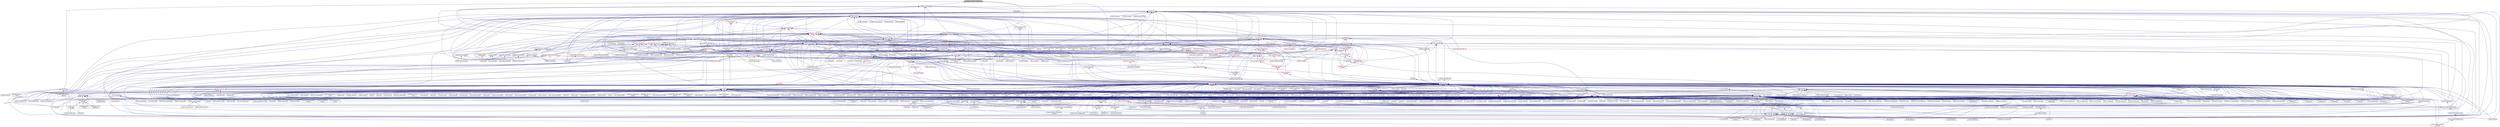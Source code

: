 digraph "managed_component_policies.hpp"
{
  edge [fontname="Helvetica",fontsize="10",labelfontname="Helvetica",labelfontsize="10"];
  node [fontname="Helvetica",fontsize="10",shape=record];
  Node17 [label="managed_component_policies.hpp",height=0.2,width=0.4,color="black", fillcolor="grey75", style="filled", fontcolor="black"];
  Node17 -> Node18 [dir="back",color="midnightblue",fontsize="10",style="solid",fontname="Helvetica"];
  Node18 [label="traits.hpp",height=0.2,width=0.4,color="black", fillcolor="white", style="filled",URL="$d7/db8/include_2traits_8hpp.html"];
  Node18 -> Node19 [dir="back",color="midnightblue",fontsize="10",style="solid",fontname="Helvetica"];
  Node19 [label="future_range_ambiguity\l_2032.cpp",height=0.2,width=0.4,color="black", fillcolor="white", style="filled",URL="$dc/d4e/future__range__ambiguity__2032_8cpp.html"];
  Node18 -> Node20 [dir="back",color="midnightblue",fontsize="10",style="solid",fontname="Helvetica"];
  Node20 [label="unordered_map.cpp",height=0.2,width=0.4,color="black", fillcolor="white", style="filled",URL="$d1/d75/unordered__map_8cpp.html"];
  Node18 -> Node21 [dir="back",color="midnightblue",fontsize="10",style="solid",fontname="Helvetica"];
  Node21 [label="async_cb_colocated.cpp",height=0.2,width=0.4,color="black", fillcolor="white", style="filled",URL="$d7/d7f/async__cb__colocated_8cpp.html"];
  Node18 -> Node22 [dir="back",color="midnightblue",fontsize="10",style="solid",fontname="Helvetica"];
  Node22 [label="partitioned_vector\l_iter.cpp",height=0.2,width=0.4,color="black", fillcolor="white", style="filled",URL="$dc/ddf/partitioned__vector__iter_8cpp.html"];
  Node17 -> Node23 [dir="back",color="midnightblue",fontsize="10",style="solid",fontname="Helvetica"];
  Node23 [label="barrier_node.hpp",height=0.2,width=0.4,color="black", fillcolor="white", style="filled",URL="$d9/dbf/barrier__node_8hpp.html"];
  Node23 -> Node24 [dir="back",color="midnightblue",fontsize="10",style="solid",fontname="Helvetica"];
  Node24 [label="barrier.cpp",height=0.2,width=0.4,color="black", fillcolor="white", style="filled",URL="$d3/dd6/src_2lcos_2barrier_8cpp.html"];
  Node23 -> Node25 [dir="back",color="midnightblue",fontsize="10",style="solid",fontname="Helvetica"];
  Node25 [label="barrier_node.cpp",height=0.2,width=0.4,color="black", fillcolor="white", style="filled",URL="$d7/da8/barrier__node_8cpp.html"];
  Node23 -> Node26 [dir="back",color="midnightblue",fontsize="10",style="solid",fontname="Helvetica"];
  Node26 [label="pre_main.cpp",height=0.2,width=0.4,color="black", fillcolor="white", style="filled",URL="$d8/d4e/pre__main_8cpp.html"];
  Node23 -> Node27 [dir="back",color="midnightblue",fontsize="10",style="solid",fontname="Helvetica"];
  Node27 [label="runtime_support_server.cpp",height=0.2,width=0.4,color="black", fillcolor="white", style="filled",URL="$de/d5c/runtime__support__server_8cpp.html"];
  Node17 -> Node28 [dir="back",color="midnightblue",fontsize="10",style="solid",fontname="Helvetica"];
  Node28 [label="managed_component_base.hpp",height=0.2,width=0.4,color="black", fillcolor="white", style="filled",URL="$d9/d8b/managed__component__base_8hpp.html"];
  Node28 -> Node29 [dir="back",color="midnightblue",fontsize="10",style="solid",fontname="Helvetica"];
  Node29 [label="components.hpp",height=0.2,width=0.4,color="black", fillcolor="white", style="filled",URL="$d2/d8d/components_8hpp.html"];
  Node29 -> Node30 [dir="back",color="midnightblue",fontsize="10",style="solid",fontname="Helvetica"];
  Node30 [label="accumulator.hpp",height=0.2,width=0.4,color="black", fillcolor="white", style="filled",URL="$d4/d9d/server_2accumulator_8hpp.html"];
  Node30 -> Node31 [dir="back",color="midnightblue",fontsize="10",style="solid",fontname="Helvetica"];
  Node31 [label="accumulator.cpp",height=0.2,width=0.4,color="black", fillcolor="white", style="filled",URL="$d1/d81/accumulator_8cpp.html"];
  Node30 -> Node32 [dir="back",color="midnightblue",fontsize="10",style="solid",fontname="Helvetica"];
  Node32 [label="accumulator.hpp",height=0.2,width=0.4,color="black", fillcolor="white", style="filled",URL="$d8/d5e/accumulator_8hpp.html"];
  Node32 -> Node33 [dir="back",color="midnightblue",fontsize="10",style="solid",fontname="Helvetica"];
  Node33 [label="accumulator_client.cpp",height=0.2,width=0.4,color="black", fillcolor="white", style="filled",URL="$d7/dd0/accumulator__client_8cpp.html"];
  Node29 -> Node32 [dir="back",color="midnightblue",fontsize="10",style="solid",fontname="Helvetica"];
  Node29 -> Node34 [dir="back",color="midnightblue",fontsize="10",style="solid",fontname="Helvetica"];
  Node34 [label="template_accumulator.hpp",height=0.2,width=0.4,color="black", fillcolor="white", style="filled",URL="$d0/d3f/server_2template__accumulator_8hpp.html"];
  Node34 -> Node35 [dir="back",color="midnightblue",fontsize="10",style="solid",fontname="Helvetica"];
  Node35 [label="template_accumulator.hpp",height=0.2,width=0.4,color="black", fillcolor="white", style="filled",URL="$dd/da9/template__accumulator_8hpp.html"];
  Node35 -> Node36 [dir="back",color="midnightblue",fontsize="10",style="solid",fontname="Helvetica"];
  Node36 [label="template_accumulator\l_client.cpp",height=0.2,width=0.4,color="black", fillcolor="white", style="filled",URL="$df/d93/template__accumulator__client_8cpp.html"];
  Node29 -> Node37 [dir="back",color="midnightblue",fontsize="10",style="solid",fontname="Helvetica"];
  Node37 [label="template_function_accumulator.hpp",height=0.2,width=0.4,color="black", fillcolor="white", style="filled",URL="$d7/da6/server_2template__function__accumulator_8hpp.html"];
  Node37 -> Node38 [dir="back",color="midnightblue",fontsize="10",style="solid",fontname="Helvetica"];
  Node38 [label="template_function_accumulator.cpp",height=0.2,width=0.4,color="black", fillcolor="white", style="filled",URL="$d5/d02/template__function__accumulator_8cpp.html"];
  Node37 -> Node39 [dir="back",color="midnightblue",fontsize="10",style="solid",fontname="Helvetica"];
  Node39 [label="template_function_accumulator.hpp",height=0.2,width=0.4,color="black", fillcolor="white", style="filled",URL="$d3/de9/template__function__accumulator_8hpp.html"];
  Node39 -> Node40 [dir="back",color="midnightblue",fontsize="10",style="solid",fontname="Helvetica"];
  Node40 [label="template_function_accumulator\l_client.cpp",height=0.2,width=0.4,color="black", fillcolor="white", style="filled",URL="$d0/dc6/template__function__accumulator__client_8cpp.html"];
  Node29 -> Node35 [dir="back",color="midnightblue",fontsize="10",style="solid",fontname="Helvetica"];
  Node29 -> Node38 [dir="back",color="midnightblue",fontsize="10",style="solid",fontname="Helvetica"];
  Node29 -> Node39 [dir="back",color="midnightblue",fontsize="10",style="solid",fontname="Helvetica"];
  Node29 -> Node41 [dir="back",color="midnightblue",fontsize="10",style="solid",fontname="Helvetica"];
  Node41 [label="allgather_module.cpp",height=0.2,width=0.4,color="black", fillcolor="white", style="filled",URL="$df/de4/allgather__module_8cpp.html"];
  Node29 -> Node42 [dir="back",color="midnightblue",fontsize="10",style="solid",fontname="Helvetica"];
  Node42 [label="allgather.hpp",height=0.2,width=0.4,color="black", fillcolor="white", style="filled",URL="$d4/d4a/allgather_8hpp.html"];
  Node42 -> Node41 [dir="back",color="midnightblue",fontsize="10",style="solid",fontname="Helvetica"];
  Node42 -> Node43 [dir="back",color="midnightblue",fontsize="10",style="solid",fontname="Helvetica"];
  Node43 [label="allgather.cpp",height=0.2,width=0.4,color="black", fillcolor="white", style="filled",URL="$d7/d06/allgather_8cpp.html"];
  Node42 -> Node44 [dir="back",color="midnightblue",fontsize="10",style="solid",fontname="Helvetica"];
  Node44 [label="ag_client.cpp",height=0.2,width=0.4,color="black", fillcolor="white", style="filled",URL="$d4/d5d/ag__client_8cpp.html"];
  Node29 -> Node45 [dir="back",color="midnightblue",fontsize="10",style="solid",fontname="Helvetica"];
  Node45 [label="allgather_and_gate.hpp",height=0.2,width=0.4,color="black", fillcolor="white", style="filled",URL="$d9/dbb/allgather__and__gate_8hpp.html"];
  Node45 -> Node41 [dir="back",color="midnightblue",fontsize="10",style="solid",fontname="Helvetica"];
  Node45 -> Node46 [dir="back",color="midnightblue",fontsize="10",style="solid",fontname="Helvetica"];
  Node46 [label="allgather_and_gate.cpp",height=0.2,width=0.4,color="black", fillcolor="white", style="filled",URL="$d1/d56/allgather__and__gate_8cpp.html"];
  Node45 -> Node44 [dir="back",color="midnightblue",fontsize="10",style="solid",fontname="Helvetica"];
  Node29 -> Node47 [dir="back",color="midnightblue",fontsize="10",style="solid",fontname="Helvetica"];
  Node47 [label="cancelable_action.cpp",height=0.2,width=0.4,color="black", fillcolor="white", style="filled",URL="$d5/d0c/cancelable__action_8cpp.html"];
  Node29 -> Node48 [dir="back",color="midnightblue",fontsize="10",style="solid",fontname="Helvetica"];
  Node48 [label="cancelable_action.hpp",height=0.2,width=0.4,color="black", fillcolor="white", style="filled",URL="$d5/d4d/server_2cancelable__action_8hpp.html"];
  Node48 -> Node47 [dir="back",color="midnightblue",fontsize="10",style="solid",fontname="Helvetica"];
  Node48 -> Node49 [dir="back",color="midnightblue",fontsize="10",style="solid",fontname="Helvetica"];
  Node49 [label="cancelable_action.hpp",height=0.2,width=0.4,color="black", fillcolor="white", style="filled",URL="$d0/da3/stubs_2cancelable__action_8hpp.html"];
  Node49 -> Node50 [dir="back",color="midnightblue",fontsize="10",style="solid",fontname="Helvetica"];
  Node50 [label="cancelable_action.hpp",height=0.2,width=0.4,color="black", fillcolor="white", style="filled",URL="$d6/d28/cancelable__action_8hpp.html"];
  Node50 -> Node51 [dir="back",color="midnightblue",fontsize="10",style="solid",fontname="Helvetica"];
  Node51 [label="cancelable_action_client.cpp",height=0.2,width=0.4,color="black", fillcolor="white", style="filled",URL="$d1/db8/cancelable__action__client_8cpp.html"];
  Node29 -> Node50 [dir="back",color="midnightblue",fontsize="10",style="solid",fontname="Helvetica"];
  Node29 -> Node52 [dir="back",color="midnightblue",fontsize="10",style="solid",fontname="Helvetica"];
  Node52 [label="hello_world_component.hpp",height=0.2,width=0.4,color="black", fillcolor="white", style="filled",URL="$df/df0/hello__world__component_8hpp.html"];
  Node52 -> Node53 [dir="back",color="midnightblue",fontsize="10",style="solid",fontname="Helvetica"];
  Node53 [label="hello_world_client.cpp",height=0.2,width=0.4,color="black", fillcolor="white", style="filled",URL="$d5/da6/hello__world__client_8cpp.html"];
  Node52 -> Node54 [dir="back",color="midnightblue",fontsize="10",style="solid",fontname="Helvetica"];
  Node54 [label="hello_world_component.cpp",height=0.2,width=0.4,color="black", fillcolor="white", style="filled",URL="$d8/daa/hello__world__component_8cpp.html"];
  Node29 -> Node55 [dir="back",color="midnightblue",fontsize="10",style="solid",fontname="Helvetica"];
  Node55 [label="row.hpp",height=0.2,width=0.4,color="black", fillcolor="white", style="filled",URL="$de/d74/server_2row_8hpp.html"];
  Node55 -> Node56 [dir="back",color="midnightblue",fontsize="10",style="solid",fontname="Helvetica"];
  Node56 [label="row.hpp",height=0.2,width=0.4,color="red", fillcolor="white", style="filled",URL="$dc/d69/row_8hpp.html"];
  Node56 -> Node63 [dir="back",color="midnightblue",fontsize="10",style="solid",fontname="Helvetica"];
  Node63 [label="stencil_iterator.hpp",height=0.2,width=0.4,color="black", fillcolor="white", style="filled",URL="$dc/d5c/server_2stencil__iterator_8hpp.html"];
  Node63 -> Node59 [dir="back",color="midnightblue",fontsize="10",style="solid",fontname="Helvetica"];
  Node59 [label="solver.hpp",height=0.2,width=0.4,color="black", fillcolor="white", style="filled",URL="$db/d9a/server_2solver_8hpp.html"];
  Node59 -> Node60 [dir="back",color="midnightblue",fontsize="10",style="solid",fontname="Helvetica"];
  Node60 [label="solver.hpp",height=0.2,width=0.4,color="black", fillcolor="white", style="filled",URL="$d2/d1c/solver_8hpp.html"];
  Node60 -> Node58 [dir="back",color="midnightblue",fontsize="10",style="solid",fontname="Helvetica"];
  Node58 [label="jacobi.cpp",height=0.2,width=0.4,color="black", fillcolor="white", style="filled",URL="$d2/d27/jacobi_8cpp.html"];
  Node59 -> Node61 [dir="back",color="midnightblue",fontsize="10",style="solid",fontname="Helvetica"];
  Node61 [label="solver.cpp",height=0.2,width=0.4,color="black", fillcolor="white", style="filled",URL="$d6/d94/solver_8cpp.html"];
  Node63 -> Node64 [dir="back",color="midnightblue",fontsize="10",style="solid",fontname="Helvetica"];
  Node64 [label="stencil_iterator.cpp",height=0.2,width=0.4,color="black", fillcolor="white", style="filled",URL="$d6/de1/server_2stencil__iterator_8cpp.html"];
  Node63 -> Node65 [dir="back",color="midnightblue",fontsize="10",style="solid",fontname="Helvetica"];
  Node65 [label="stencil_iterator.cpp",height=0.2,width=0.4,color="black", fillcolor="white", style="filled",URL="$d7/d71/stencil__iterator_8cpp.html"];
  Node56 -> Node62 [dir="back",color="midnightblue",fontsize="10",style="solid",fontname="Helvetica"];
  Node62 [label="grid.cpp",height=0.2,width=0.4,color="black", fillcolor="white", style="filled",URL="$d6/d1b/jacobi__component_2grid_8cpp.html"];
  Node55 -> Node66 [dir="back",color="midnightblue",fontsize="10",style="solid",fontname="Helvetica"];
  Node66 [label="row.cpp",height=0.2,width=0.4,color="black", fillcolor="white", style="filled",URL="$d3/d86/server_2row_8cpp.html"];
  Node29 -> Node63 [dir="back",color="midnightblue",fontsize="10",style="solid",fontname="Helvetica"];
  Node29 -> Node59 [dir="back",color="midnightblue",fontsize="10",style="solid",fontname="Helvetica"];
  Node29 -> Node67 [dir="back",color="midnightblue",fontsize="10",style="solid",fontname="Helvetica"];
  Node67 [label="jacobi_component.cpp",height=0.2,width=0.4,color="black", fillcolor="white", style="filled",URL="$d1/d25/jacobi__component_8cpp.html"];
  Node29 -> Node68 [dir="back",color="midnightblue",fontsize="10",style="solid",fontname="Helvetica"];
  Node68 [label="nqueen.hpp",height=0.2,width=0.4,color="black", fillcolor="white", style="filled",URL="$de/d58/server_2nqueen_8hpp.html"];
  Node68 -> Node69 [dir="back",color="midnightblue",fontsize="10",style="solid",fontname="Helvetica"];
  Node69 [label="nqueen.cpp",height=0.2,width=0.4,color="black", fillcolor="white", style="filled",URL="$db/dca/nqueen_8cpp.html"];
  Node68 -> Node70 [dir="back",color="midnightblue",fontsize="10",style="solid",fontname="Helvetica"];
  Node70 [label="nqueen.hpp",height=0.2,width=0.4,color="red", fillcolor="white", style="filled",URL="$da/dfd/stubs_2nqueen_8hpp.html"];
  Node29 -> Node73 [dir="back",color="midnightblue",fontsize="10",style="solid",fontname="Helvetica"];
  Node73 [label="sine.cpp",height=0.2,width=0.4,color="black", fillcolor="white", style="filled",URL="$d3/d0d/server_2sine_8cpp.html"];
  Node29 -> Node74 [dir="back",color="midnightblue",fontsize="10",style="solid",fontname="Helvetica"];
  Node74 [label="component_ctors.cpp",height=0.2,width=0.4,color="black", fillcolor="white", style="filled",URL="$d3/d2a/component__ctors_8cpp.html"];
  Node29 -> Node75 [dir="back",color="midnightblue",fontsize="10",style="solid",fontname="Helvetica"];
  Node75 [label="component_in_executable.cpp",height=0.2,width=0.4,color="black", fillcolor="white", style="filled",URL="$d8/d4b/component__in__executable_8cpp.html"];
  Node29 -> Node76 [dir="back",color="midnightblue",fontsize="10",style="solid",fontname="Helvetica"];
  Node76 [label="component_inheritance.cpp",height=0.2,width=0.4,color="black", fillcolor="white", style="filled",URL="$d8/d55/component__inheritance_8cpp.html"];
  Node29 -> Node77 [dir="back",color="midnightblue",fontsize="10",style="solid",fontname="Helvetica"];
  Node77 [label="component_with_executor.cpp",height=0.2,width=0.4,color="black", fillcolor="white", style="filled",URL="$d4/d20/component__with__executor_8cpp.html"];
  Node29 -> Node78 [dir="back",color="midnightblue",fontsize="10",style="solid",fontname="Helvetica"];
  Node78 [label="factorial.cpp",height=0.2,width=0.4,color="black", fillcolor="white", style="filled",URL="$d9/d00/factorial_8cpp.html"];
  Node29 -> Node79 [dir="back",color="midnightblue",fontsize="10",style="solid",fontname="Helvetica"];
  Node79 [label="hello_world.cpp",height=0.2,width=0.4,color="black", fillcolor="white", style="filled",URL="$d0/d67/hello__world_8cpp.html"];
  Node29 -> Node80 [dir="back",color="midnightblue",fontsize="10",style="solid",fontname="Helvetica"];
  Node80 [label="latch_local.cpp",height=0.2,width=0.4,color="black", fillcolor="white", style="filled",URL="$dd/dd3/latch__local_8cpp.html"];
  Node29 -> Node81 [dir="back",color="midnightblue",fontsize="10",style="solid",fontname="Helvetica"];
  Node81 [label="latch_remote.cpp",height=0.2,width=0.4,color="black", fillcolor="white", style="filled",URL="$df/d59/latch__remote_8cpp.html"];
  Node29 -> Node82 [dir="back",color="midnightblue",fontsize="10",style="solid",fontname="Helvetica"];
  Node82 [label="pingpong.cpp",height=0.2,width=0.4,color="black", fillcolor="white", style="filled",URL="$dd/d4d/pingpong_8cpp.html"];
  Node29 -> Node83 [dir="back",color="midnightblue",fontsize="10",style="solid",fontname="Helvetica"];
  Node83 [label="random_mem_access.hpp",height=0.2,width=0.4,color="black", fillcolor="white", style="filled",URL="$d0/d19/server_2random__mem__access_8hpp.html"];
  Node83 -> Node84 [dir="back",color="midnightblue",fontsize="10",style="solid",fontname="Helvetica"];
  Node84 [label="random_mem_access.cpp",height=0.2,width=0.4,color="black", fillcolor="white", style="filled",URL="$d1/d51/random__mem__access_8cpp.html"];
  Node83 -> Node85 [dir="back",color="midnightblue",fontsize="10",style="solid",fontname="Helvetica"];
  Node85 [label="random_mem_access.hpp",height=0.2,width=0.4,color="red", fillcolor="white", style="filled",URL="$d3/d32/stubs_2random__mem__access_8hpp.html"];
  Node29 -> Node88 [dir="back",color="midnightblue",fontsize="10",style="solid",fontname="Helvetica"];
  Node88 [label="sheneos_compare.cpp",height=0.2,width=0.4,color="black", fillcolor="white", style="filled",URL="$dc/d11/sheneos__compare_8cpp.html"];
  Node29 -> Node89 [dir="back",color="midnightblue",fontsize="10",style="solid",fontname="Helvetica"];
  Node89 [label="throttle.hpp",height=0.2,width=0.4,color="black", fillcolor="white", style="filled",URL="$db/dc9/server_2throttle_8hpp.html"];
  Node89 -> Node90 [dir="back",color="midnightblue",fontsize="10",style="solid",fontname="Helvetica"];
  Node90 [label="throttle.cpp",height=0.2,width=0.4,color="black", fillcolor="white", style="filled",URL="$de/d56/server_2throttle_8cpp.html"];
  Node89 -> Node91 [dir="back",color="midnightblue",fontsize="10",style="solid",fontname="Helvetica"];
  Node91 [label="throttle.hpp",height=0.2,width=0.4,color="black", fillcolor="white", style="filled",URL="$d5/dec/stubs_2throttle_8hpp.html"];
  Node91 -> Node92 [dir="back",color="midnightblue",fontsize="10",style="solid",fontname="Helvetica"];
  Node92 [label="throttle.hpp",height=0.2,width=0.4,color="black", fillcolor="white", style="filled",URL="$d2/d2e/throttle_8hpp.html"];
  Node92 -> Node93 [dir="back",color="midnightblue",fontsize="10",style="solid",fontname="Helvetica"];
  Node93 [label="throttle.cpp",height=0.2,width=0.4,color="black", fillcolor="white", style="filled",URL="$db/d02/throttle_8cpp.html"];
  Node92 -> Node94 [dir="back",color="midnightblue",fontsize="10",style="solid",fontname="Helvetica"];
  Node94 [label="throttle_client.cpp",height=0.2,width=0.4,color="black", fillcolor="white", style="filled",URL="$d0/db7/throttle__client_8cpp.html"];
  Node29 -> Node94 [dir="back",color="midnightblue",fontsize="10",style="solid",fontname="Helvetica"];
  Node29 -> Node95 [dir="back",color="midnightblue",fontsize="10",style="solid",fontname="Helvetica"];
  Node95 [label="simple_central_tuplespace.hpp",height=0.2,width=0.4,color="black", fillcolor="white", style="filled",URL="$db/d69/server_2simple__central__tuplespace_8hpp.html"];
  Node95 -> Node96 [dir="back",color="midnightblue",fontsize="10",style="solid",fontname="Helvetica"];
  Node96 [label="simple_central_tuplespace.cpp",height=0.2,width=0.4,color="black", fillcolor="white", style="filled",URL="$d3/dec/simple__central__tuplespace_8cpp.html"];
  Node95 -> Node97 [dir="back",color="midnightblue",fontsize="10",style="solid",fontname="Helvetica"];
  Node97 [label="simple_central_tuplespace.hpp",height=0.2,width=0.4,color="black", fillcolor="white", style="filled",URL="$d0/d4b/stubs_2simple__central__tuplespace_8hpp.html"];
  Node97 -> Node98 [dir="back",color="midnightblue",fontsize="10",style="solid",fontname="Helvetica"];
  Node98 [label="simple_central_tuplespace.hpp",height=0.2,width=0.4,color="black", fillcolor="white", style="filled",URL="$d5/ddd/simple__central__tuplespace_8hpp.html"];
  Node98 -> Node99 [dir="back",color="midnightblue",fontsize="10",style="solid",fontname="Helvetica"];
  Node99 [label="simple_central_tuplespace\l_client.cpp",height=0.2,width=0.4,color="black", fillcolor="white", style="filled",URL="$d1/d7b/simple__central__tuplespace__client_8cpp.html"];
  Node29 -> Node100 [dir="back",color="midnightblue",fontsize="10",style="solid",fontname="Helvetica"];
  Node100 [label="tuples_warehouse.hpp",height=0.2,width=0.4,color="black", fillcolor="white", style="filled",URL="$da/de6/tuples__warehouse_8hpp.html"];
  Node100 -> Node95 [dir="back",color="midnightblue",fontsize="10",style="solid",fontname="Helvetica"];
  Node29 -> Node98 [dir="back",color="midnightblue",fontsize="10",style="solid",fontname="Helvetica"];
  Node29 -> Node101 [dir="back",color="midnightblue",fontsize="10",style="solid",fontname="Helvetica"];
  Node101 [label="iostreams.hpp",height=0.2,width=0.4,color="black", fillcolor="white", style="filled",URL="$de/d22/iostreams_8hpp.html"];
  Node101 -> Node43 [dir="back",color="midnightblue",fontsize="10",style="solid",fontname="Helvetica"];
  Node101 -> Node46 [dir="back",color="midnightblue",fontsize="10",style="solid",fontname="Helvetica"];
  Node101 -> Node102 [dir="back",color="midnightblue",fontsize="10",style="solid",fontname="Helvetica"];
  Node102 [label="async_io_action.cpp",height=0.2,width=0.4,color="black", fillcolor="white", style="filled",URL="$d3/df5/async__io__action_8cpp.html"];
  Node101 -> Node103 [dir="back",color="midnightblue",fontsize="10",style="solid",fontname="Helvetica"];
  Node103 [label="async_io_external.cpp",height=0.2,width=0.4,color="black", fillcolor="white", style="filled",URL="$da/d9a/async__io__external_8cpp.html"];
  Node101 -> Node104 [dir="back",color="midnightblue",fontsize="10",style="solid",fontname="Helvetica"];
  Node104 [label="async_io_low_level.cpp",height=0.2,width=0.4,color="black", fillcolor="white", style="filled",URL="$dc/d10/async__io__low__level_8cpp.html"];
  Node101 -> Node105 [dir="back",color="midnightblue",fontsize="10",style="solid",fontname="Helvetica"];
  Node105 [label="async_io_simple.cpp",height=0.2,width=0.4,color="black", fillcolor="white", style="filled",URL="$da/db7/async__io__simple_8cpp.html"];
  Node101 -> Node106 [dir="back",color="midnightblue",fontsize="10",style="solid",fontname="Helvetica"];
  Node106 [label="os_thread_num.cpp",height=0.2,width=0.4,color="black", fillcolor="white", style="filled",URL="$d2/dfb/os__thread__num_8cpp.html"];
  Node101 -> Node107 [dir="back",color="midnightblue",fontsize="10",style="solid",fontname="Helvetica"];
  Node107 [label="rnd_future_reduce.cpp",height=0.2,width=0.4,color="black", fillcolor="white", style="filled",URL="$d1/db5/rnd__future__reduce_8cpp.html"];
  Node101 -> Node108 [dir="back",color="midnightblue",fontsize="10",style="solid",fontname="Helvetica"];
  Node108 [label="heartbeat_console.cpp",height=0.2,width=0.4,color="black", fillcolor="white", style="filled",URL="$da/de8/heartbeat__console_8cpp.html"];
  Node101 -> Node54 [dir="back",color="midnightblue",fontsize="10",style="solid",fontname="Helvetica"];
  Node101 -> Node58 [dir="back",color="midnightblue",fontsize="10",style="solid",fontname="Helvetica"];
  Node101 -> Node63 [dir="back",color="midnightblue",fontsize="10",style="solid",fontname="Helvetica"];
  Node101 -> Node62 [dir="back",color="midnightblue",fontsize="10",style="solid",fontname="Helvetica"];
  Node101 -> Node109 [dir="back",color="midnightblue",fontsize="10",style="solid",fontname="Helvetica"];
  Node109 [label="access_counter_set.cpp",height=0.2,width=0.4,color="black", fillcolor="white", style="filled",URL="$dc/d52/access__counter__set_8cpp.html"];
  Node101 -> Node110 [dir="back",color="midnightblue",fontsize="10",style="solid",fontname="Helvetica"];
  Node110 [label="1d_wave_equation.cpp",height=0.2,width=0.4,color="black", fillcolor="white", style="filled",URL="$da/dab/1d__wave__equation_8cpp.html"];
  Node101 -> Node111 [dir="back",color="midnightblue",fontsize="10",style="solid",fontname="Helvetica"];
  Node111 [label="allow_unknown_options.cpp",height=0.2,width=0.4,color="black", fillcolor="white", style="filled",URL="$d9/dc9/allow__unknown__options_8cpp.html"];
  Node101 -> Node112 [dir="back",color="midnightblue",fontsize="10",style="solid",fontname="Helvetica"];
  Node112 [label="command_line_handling.cpp",height=0.2,width=0.4,color="black", fillcolor="white", style="filled",URL="$d4/d05/examples_2quickstart_2command__line__handling_8cpp.html"];
  Node101 -> Node74 [dir="back",color="midnightblue",fontsize="10",style="solid",fontname="Helvetica"];
  Node101 -> Node75 [dir="back",color="midnightblue",fontsize="10",style="solid",fontname="Helvetica"];
  Node101 -> Node76 [dir="back",color="midnightblue",fontsize="10",style="solid",fontname="Helvetica"];
  Node101 -> Node77 [dir="back",color="midnightblue",fontsize="10",style="solid",fontname="Helvetica"];
  Node101 -> Node113 [dir="back",color="midnightblue",fontsize="10",style="solid",fontname="Helvetica"];
  Node113 [label="customize_async.cpp",height=0.2,width=0.4,color="black", fillcolor="white", style="filled",URL="$d0/d82/customize__async_8cpp.html"];
  Node101 -> Node114 [dir="back",color="midnightblue",fontsize="10",style="solid",fontname="Helvetica"];
  Node114 [label="enumerate_threads.cpp",height=0.2,width=0.4,color="black", fillcolor="white", style="filled",URL="$d3/dd4/enumerate__threads_8cpp.html"];
  Node101 -> Node115 [dir="back",color="midnightblue",fontsize="10",style="solid",fontname="Helvetica"];
  Node115 [label="error_handling.cpp",height=0.2,width=0.4,color="black", fillcolor="white", style="filled",URL="$d9/d96/error__handling_8cpp.html"];
  Node101 -> Node116 [dir="back",color="midnightblue",fontsize="10",style="solid",fontname="Helvetica"];
  Node116 [label="event_synchronization.cpp",height=0.2,width=0.4,color="black", fillcolor="white", style="filled",URL="$d0/d35/event__synchronization_8cpp.html"];
  Node101 -> Node117 [dir="back",color="midnightblue",fontsize="10",style="solid",fontname="Helvetica"];
  Node117 [label="fractals.cpp",height=0.2,width=0.4,color="black", fillcolor="white", style="filled",URL="$d8/d58/fractals_8cpp.html"];
  Node101 -> Node118 [dir="back",color="midnightblue",fontsize="10",style="solid",fontname="Helvetica"];
  Node118 [label="fractals_executor.cpp",height=0.2,width=0.4,color="black", fillcolor="white", style="filled",URL="$d9/da9/fractals__executor_8cpp.html"];
  Node101 -> Node79 [dir="back",color="midnightblue",fontsize="10",style="solid",fontname="Helvetica"];
  Node101 -> Node119 [dir="back",color="midnightblue",fontsize="10",style="solid",fontname="Helvetica"];
  Node119 [label="interval_timer.cpp",height=0.2,width=0.4,color="black", fillcolor="white", style="filled",URL="$de/df1/examples_2quickstart_2interval__timer_8cpp.html"];
  Node101 -> Node120 [dir="back",color="midnightblue",fontsize="10",style="solid",fontname="Helvetica"];
  Node120 [label="local_channel.cpp",height=0.2,width=0.4,color="black", fillcolor="white", style="filled",URL="$d0/d3e/local__channel_8cpp.html"];
  Node101 -> Node82 [dir="back",color="midnightblue",fontsize="10",style="solid",fontname="Helvetica"];
  Node101 -> Node121 [dir="back",color="midnightblue",fontsize="10",style="solid",fontname="Helvetica"];
  Node121 [label="shared_mutex.cpp",height=0.2,width=0.4,color="black", fillcolor="white", style="filled",URL="$da/d0b/shared__mutex_8cpp.html"];
  Node101 -> Node122 [dir="back",color="midnightblue",fontsize="10",style="solid",fontname="Helvetica"];
  Node122 [label="sierpinski.cpp",height=0.2,width=0.4,color="black", fillcolor="white", style="filled",URL="$d3/d7e/sierpinski_8cpp.html"];
  Node101 -> Node123 [dir="back",color="midnightblue",fontsize="10",style="solid",fontname="Helvetica"];
  Node123 [label="simple_future_continuation.cpp",height=0.2,width=0.4,color="black", fillcolor="white", style="filled",URL="$d8/d3c/simple__future__continuation_8cpp.html"];
  Node101 -> Node124 [dir="back",color="midnightblue",fontsize="10",style="solid",fontname="Helvetica"];
  Node124 [label="simplest_hello_world.cpp",height=0.2,width=0.4,color="black", fillcolor="white", style="filled",URL="$d7/ddc/simplest__hello__world_8cpp.html"];
  Node101 -> Node125 [dir="back",color="midnightblue",fontsize="10",style="solid",fontname="Helvetica"];
  Node125 [label="sort_by_key_demo.cpp",height=0.2,width=0.4,color="black", fillcolor="white", style="filled",URL="$da/d20/sort__by__key__demo_8cpp.html"];
  Node101 -> Node126 [dir="back",color="midnightblue",fontsize="10",style="solid",fontname="Helvetica"];
  Node126 [label="timed_futures.cpp",height=0.2,width=0.4,color="black", fillcolor="white", style="filled",URL="$d6/d8d/timed__futures_8cpp.html"];
  Node101 -> Node127 [dir="back",color="midnightblue",fontsize="10",style="solid",fontname="Helvetica"];
  Node127 [label="vector_counting_dotproduct.cpp",height=0.2,width=0.4,color="black", fillcolor="white", style="filled",URL="$df/de9/vector__counting__dotproduct_8cpp.html"];
  Node101 -> Node128 [dir="back",color="midnightblue",fontsize="10",style="solid",fontname="Helvetica"];
  Node128 [label="vector_zip_dotproduct.cpp",height=0.2,width=0.4,color="black", fillcolor="white", style="filled",URL="$dc/d18/vector__zip__dotproduct_8cpp.html"];
  Node101 -> Node129 [dir="back",color="midnightblue",fontsize="10",style="solid",fontname="Helvetica"];
  Node129 [label="oversubscribing_resource\l_partitioner.cpp",height=0.2,width=0.4,color="black", fillcolor="white", style="filled",URL="$dd/dee/oversubscribing__resource__partitioner_8cpp.html"];
  Node101 -> Node130 [dir="back",color="midnightblue",fontsize="10",style="solid",fontname="Helvetica"];
  Node130 [label="simple_resource_partitioner.cpp",height=0.2,width=0.4,color="black", fillcolor="white", style="filled",URL="$d5/df9/simple__resource__partitioner_8cpp.html"];
  Node101 -> Node131 [dir="back",color="midnightblue",fontsize="10",style="solid",fontname="Helvetica"];
  Node131 [label="thread_aware_timer.cpp",height=0.2,width=0.4,color="black", fillcolor="white", style="filled",URL="$df/d11/examples_2thread__aware__timer_2thread__aware__timer_8cpp.html"];
  Node101 -> Node99 [dir="back",color="midnightblue",fontsize="10",style="solid",fontname="Helvetica"];
  Node101 -> Node132 [dir="back",color="midnightblue",fontsize="10",style="solid",fontname="Helvetica"];
  Node132 [label="foreach_scaling.cpp",height=0.2,width=0.4,color="black", fillcolor="white", style="filled",URL="$d4/d94/foreach__scaling_8cpp.html"];
  Node101 -> Node133 [dir="back",color="midnightblue",fontsize="10",style="solid",fontname="Helvetica"];
  Node133 [label="future_overhead.cpp",height=0.2,width=0.4,color="black", fillcolor="white", style="filled",URL="$d3/d79/future__overhead_8cpp.html"];
  Node101 -> Node134 [dir="back",color="midnightblue",fontsize="10",style="solid",fontname="Helvetica"];
  Node134 [label="hpx_heterogeneous_timed\l_task_spawn.cpp",height=0.2,width=0.4,color="black", fillcolor="white", style="filled",URL="$dd/d27/hpx__heterogeneous__timed__task__spawn_8cpp.html"];
  Node101 -> Node135 [dir="back",color="midnightblue",fontsize="10",style="solid",fontname="Helvetica"];
  Node135 [label="hpx_homogeneous_timed\l_task_spawn_executors.cpp",height=0.2,width=0.4,color="black", fillcolor="white", style="filled",URL="$d1/d3b/hpx__homogeneous__timed__task__spawn__executors_8cpp.html"];
  Node101 -> Node136 [dir="back",color="midnightblue",fontsize="10",style="solid",fontname="Helvetica"];
  Node136 [label="parent_vs_child_stealing.cpp",height=0.2,width=0.4,color="black", fillcolor="white", style="filled",URL="$d2/d07/parent__vs__child__stealing_8cpp.html"];
  Node101 -> Node137 [dir="back",color="midnightblue",fontsize="10",style="solid",fontname="Helvetica"];
  Node137 [label="partitioned_vector\l_foreach.cpp",height=0.2,width=0.4,color="black", fillcolor="white", style="filled",URL="$df/d5f/partitioned__vector__foreach_8cpp.html"];
  Node101 -> Node138 [dir="back",color="midnightblue",fontsize="10",style="solid",fontname="Helvetica"];
  Node138 [label="serialization_overhead.cpp",height=0.2,width=0.4,color="black", fillcolor="white", style="filled",URL="$d3/df8/serialization__overhead_8cpp.html"];
  Node101 -> Node139 [dir="back",color="midnightblue",fontsize="10",style="solid",fontname="Helvetica"];
  Node139 [label="sizeof.cpp",height=0.2,width=0.4,color="black", fillcolor="white", style="filled",URL="$d3/d0f/sizeof_8cpp.html"];
  Node101 -> Node140 [dir="back",color="midnightblue",fontsize="10",style="solid",fontname="Helvetica"];
  Node140 [label="skynet.cpp",height=0.2,width=0.4,color="black", fillcolor="white", style="filled",URL="$d0/dc3/skynet_8cpp.html"];
  Node101 -> Node141 [dir="back",color="midnightblue",fontsize="10",style="solid",fontname="Helvetica"];
  Node141 [label="spinlock_overhead1.cpp",height=0.2,width=0.4,color="black", fillcolor="white", style="filled",URL="$d0/d32/spinlock__overhead1_8cpp.html"];
  Node101 -> Node142 [dir="back",color="midnightblue",fontsize="10",style="solid",fontname="Helvetica"];
  Node142 [label="spinlock_overhead2.cpp",height=0.2,width=0.4,color="black", fillcolor="white", style="filled",URL="$de/d55/spinlock__overhead2_8cpp.html"];
  Node101 -> Node143 [dir="back",color="midnightblue",fontsize="10",style="solid",fontname="Helvetica"];
  Node143 [label="stencil3_iterators.cpp",height=0.2,width=0.4,color="black", fillcolor="white", style="filled",URL="$db/d9e/stencil3__iterators_8cpp.html"];
  Node101 -> Node144 [dir="back",color="midnightblue",fontsize="10",style="solid",fontname="Helvetica"];
  Node144 [label="stream.cpp",height=0.2,width=0.4,color="black", fillcolor="white", style="filled",URL="$da/d5f/stream_8cpp.html"];
  Node101 -> Node145 [dir="back",color="midnightblue",fontsize="10",style="solid",fontname="Helvetica"];
  Node145 [label="transform_reduce_binary\l_scaling.cpp",height=0.2,width=0.4,color="black", fillcolor="white", style="filled",URL="$d1/dae/transform__reduce__binary__scaling_8cpp.html"];
  Node101 -> Node146 [dir="back",color="midnightblue",fontsize="10",style="solid",fontname="Helvetica"];
  Node146 [label="transform_reduce_scaling.cpp",height=0.2,width=0.4,color="black", fillcolor="white", style="filled",URL="$db/d2a/transform__reduce__scaling_8cpp.html"];
  Node101 -> Node147 [dir="back",color="midnightblue",fontsize="10",style="solid",fontname="Helvetica"];
  Node147 [label="wait_all_timings.cpp",height=0.2,width=0.4,color="black", fillcolor="white", style="filled",URL="$d5/da1/wait__all__timings_8cpp.html"];
  Node101 -> Node148 [dir="back",color="midnightblue",fontsize="10",style="solid",fontname="Helvetica"];
  Node148 [label="minmax_element_performance.cpp",height=0.2,width=0.4,color="black", fillcolor="white", style="filled",URL="$d9/d93/minmax__element__performance_8cpp.html"];
  Node101 -> Node149 [dir="back",color="midnightblue",fontsize="10",style="solid",fontname="Helvetica"];
  Node149 [label="osu_bcast.cpp",height=0.2,width=0.4,color="black", fillcolor="white", style="filled",URL="$d3/dca/osu__bcast_8cpp.html"];
  Node101 -> Node150 [dir="back",color="midnightblue",fontsize="10",style="solid",fontname="Helvetica"];
  Node150 [label="osu_bibw.cpp",height=0.2,width=0.4,color="black", fillcolor="white", style="filled",URL="$d2/d04/osu__bibw_8cpp.html"];
  Node101 -> Node151 [dir="back",color="midnightblue",fontsize="10",style="solid",fontname="Helvetica"];
  Node151 [label="osu_bw.cpp",height=0.2,width=0.4,color="black", fillcolor="white", style="filled",URL="$d4/d20/osu__bw_8cpp.html"];
  Node101 -> Node152 [dir="back",color="midnightblue",fontsize="10",style="solid",fontname="Helvetica"];
  Node152 [label="osu_latency.cpp",height=0.2,width=0.4,color="black", fillcolor="white", style="filled",URL="$df/d58/osu__latency_8cpp.html"];
  Node101 -> Node153 [dir="back",color="midnightblue",fontsize="10",style="solid",fontname="Helvetica"];
  Node153 [label="osu_multi_lat.cpp",height=0.2,width=0.4,color="black", fillcolor="white", style="filled",URL="$d7/d91/osu__multi__lat_8cpp.html"];
  Node101 -> Node154 [dir="back",color="midnightblue",fontsize="10",style="solid",fontname="Helvetica"];
  Node154 [label="osu_scatter.cpp",height=0.2,width=0.4,color="black", fillcolor="white", style="filled",URL="$d4/d4c/osu__scatter_8cpp.html"];
  Node101 -> Node155 [dir="back",color="midnightblue",fontsize="10",style="solid",fontname="Helvetica"];
  Node155 [label="pingpong_performance.cpp",height=0.2,width=0.4,color="black", fillcolor="white", style="filled",URL="$de/d03/pingpong__performance_8cpp.html"];
  Node101 -> Node156 [dir="back",color="midnightblue",fontsize="10",style="solid",fontname="Helvetica"];
  Node156 [label="plain_action_1330.cpp",height=0.2,width=0.4,color="black", fillcolor="white", style="filled",URL="$d4/def/plain__action__1330_8cpp.html"];
  Node101 -> Node157 [dir="back",color="midnightblue",fontsize="10",style="solid",fontname="Helvetica"];
  Node157 [label="client_1950.cpp",height=0.2,width=0.4,color="black", fillcolor="white", style="filled",URL="$d0/d79/client__1950_8cpp.html"];
  Node101 -> Node158 [dir="back",color="midnightblue",fontsize="10",style="solid",fontname="Helvetica"];
  Node158 [label="lost_output_2236.cpp",height=0.2,width=0.4,color="black", fillcolor="white", style="filled",URL="$db/dd0/lost__output__2236_8cpp.html"];
  Node101 -> Node159 [dir="back",color="midnightblue",fontsize="10",style="solid",fontname="Helvetica"];
  Node159 [label="no_output_1173.cpp",height=0.2,width=0.4,color="black", fillcolor="white", style="filled",URL="$de/d67/no__output__1173_8cpp.html"];
  Node101 -> Node160 [dir="back",color="midnightblue",fontsize="10",style="solid",fontname="Helvetica"];
  Node160 [label="dataflow_future_swap.cpp",height=0.2,width=0.4,color="black", fillcolor="white", style="filled",URL="$dc/d8c/dataflow__future__swap_8cpp.html"];
  Node101 -> Node161 [dir="back",color="midnightblue",fontsize="10",style="solid",fontname="Helvetica"];
  Node161 [label="dataflow_future_swap2.cpp",height=0.2,width=0.4,color="black", fillcolor="white", style="filled",URL="$d1/db3/dataflow__future__swap2_8cpp.html"];
  Node101 -> Node162 [dir="back",color="midnightblue",fontsize="10",style="solid",fontname="Helvetica"];
  Node162 [label="promise_1620.cpp",height=0.2,width=0.4,color="black", fillcolor="white", style="filled",URL="$d2/d67/promise__1620_8cpp.html"];
  Node101 -> Node163 [dir="back",color="midnightblue",fontsize="10",style="solid",fontname="Helvetica"];
  Node163 [label="wait_all_hang_1946.cpp",height=0.2,width=0.4,color="black", fillcolor="white", style="filled",URL="$d5/d69/wait__all__hang__1946_8cpp.html"];
  Node101 -> Node164 [dir="back",color="midnightblue",fontsize="10",style="solid",fontname="Helvetica"];
  Node164 [label="function_argument.cpp",height=0.2,width=0.4,color="black", fillcolor="white", style="filled",URL="$db/da3/function__argument_8cpp.html"];
  Node101 -> Node165 [dir="back",color="midnightblue",fontsize="10",style="solid",fontname="Helvetica"];
  Node165 [label="function_serialization\l_728.cpp",height=0.2,width=0.4,color="black", fillcolor="white", style="filled",URL="$d8/db1/function__serialization__728_8cpp.html"];
  Node101 -> Node166 [dir="back",color="midnightblue",fontsize="10",style="solid",fontname="Helvetica"];
  Node166 [label="managed_refcnt_checker.cpp",height=0.2,width=0.4,color="black", fillcolor="white", style="filled",URL="$d7/d11/server_2managed__refcnt__checker_8cpp.html"];
  Node101 -> Node167 [dir="back",color="midnightblue",fontsize="10",style="solid",fontname="Helvetica"];
  Node167 [label="simple_refcnt_checker.cpp",height=0.2,width=0.4,color="black", fillcolor="white", style="filled",URL="$d7/d14/server_2simple__refcnt__checker_8cpp.html"];
  Node101 -> Node168 [dir="back",color="midnightblue",fontsize="10",style="solid",fontname="Helvetica"];
  Node168 [label="credit_exhaustion.cpp",height=0.2,width=0.4,color="black", fillcolor="white", style="filled",URL="$d6/d80/credit__exhaustion_8cpp.html"];
  Node101 -> Node169 [dir="back",color="midnightblue",fontsize="10",style="solid",fontname="Helvetica"];
  Node169 [label="local_address_rebind.cpp",height=0.2,width=0.4,color="black", fillcolor="white", style="filled",URL="$d1/d4f/local__address__rebind_8cpp.html"];
  Node101 -> Node170 [dir="back",color="midnightblue",fontsize="10",style="solid",fontname="Helvetica"];
  Node170 [label="local_embedded_ref\l_to_local_object.cpp",height=0.2,width=0.4,color="black", fillcolor="white", style="filled",URL="$d6/d54/local__embedded__ref__to__local__object_8cpp.html"];
  Node101 -> Node171 [dir="back",color="midnightblue",fontsize="10",style="solid",fontname="Helvetica"];
  Node171 [label="local_embedded_ref\l_to_remote_object.cpp",height=0.2,width=0.4,color="black", fillcolor="white", style="filled",URL="$d6/d34/local__embedded__ref__to__remote__object_8cpp.html"];
  Node101 -> Node172 [dir="back",color="midnightblue",fontsize="10",style="solid",fontname="Helvetica"];
  Node172 [label="refcnted_symbol_to\l_local_object.cpp",height=0.2,width=0.4,color="black", fillcolor="white", style="filled",URL="$d9/deb/refcnted__symbol__to__local__object_8cpp.html"];
  Node101 -> Node173 [dir="back",color="midnightblue",fontsize="10",style="solid",fontname="Helvetica"];
  Node173 [label="refcnted_symbol_to\l_remote_object.cpp",height=0.2,width=0.4,color="black", fillcolor="white", style="filled",URL="$dd/d20/refcnted__symbol__to__remote__object_8cpp.html"];
  Node101 -> Node174 [dir="back",color="midnightblue",fontsize="10",style="solid",fontname="Helvetica"];
  Node174 [label="remote_embedded_ref\l_to_local_object.cpp",height=0.2,width=0.4,color="black", fillcolor="white", style="filled",URL="$d4/ded/remote__embedded__ref__to__local__object_8cpp.html"];
  Node101 -> Node175 [dir="back",color="midnightblue",fontsize="10",style="solid",fontname="Helvetica"];
  Node175 [label="remote_embedded_ref\l_to_remote_object.cpp",height=0.2,width=0.4,color="black", fillcolor="white", style="filled",URL="$dc/dca/remote__embedded__ref__to__remote__object_8cpp.html"];
  Node101 -> Node176 [dir="back",color="midnightblue",fontsize="10",style="solid",fontname="Helvetica"];
  Node176 [label="scoped_ref_to_local\l_object.cpp",height=0.2,width=0.4,color="black", fillcolor="white", style="filled",URL="$d6/da4/scoped__ref__to__local__object_8cpp.html"];
  Node101 -> Node177 [dir="back",color="midnightblue",fontsize="10",style="solid",fontname="Helvetica"];
  Node177 [label="scoped_ref_to_remote\l_object.cpp",height=0.2,width=0.4,color="black", fillcolor="white", style="filled",URL="$de/d85/scoped__ref__to__remote__object_8cpp.html"];
  Node101 -> Node178 [dir="back",color="midnightblue",fontsize="10",style="solid",fontname="Helvetica"];
  Node178 [label="split_credit.cpp",height=0.2,width=0.4,color="black", fillcolor="white", style="filled",URL="$dc/d1c/split__credit_8cpp.html"];
  Node101 -> Node179 [dir="back",color="midnightblue",fontsize="10",style="solid",fontname="Helvetica"];
  Node179 [label="uncounted_symbol_to\l_local_object.cpp",height=0.2,width=0.4,color="black", fillcolor="white", style="filled",URL="$de/d5f/uncounted__symbol__to__local__object_8cpp.html"];
  Node101 -> Node180 [dir="back",color="midnightblue",fontsize="10",style="solid",fontname="Helvetica"];
  Node180 [label="uncounted_symbol_to\l_remote_object.cpp",height=0.2,width=0.4,color="black", fillcolor="white", style="filled",URL="$d5/d86/uncounted__symbol__to__remote__object_8cpp.html"];
  Node101 -> Node181 [dir="back",color="midnightblue",fontsize="10",style="solid",fontname="Helvetica"];
  Node181 [label="test.cpp",height=0.2,width=0.4,color="black", fillcolor="white", style="filled",URL="$df/dac/test_8cpp.html"];
  Node101 -> Node182 [dir="back",color="midnightblue",fontsize="10",style="solid",fontname="Helvetica"];
  Node182 [label="inheritance_2_classes\l_abstract.cpp",height=0.2,width=0.4,color="black", fillcolor="white", style="filled",URL="$dd/d8e/inheritance__2__classes__abstract_8cpp.html"];
  Node101 -> Node183 [dir="back",color="midnightblue",fontsize="10",style="solid",fontname="Helvetica"];
  Node183 [label="inheritance_2_classes\l_concrete.cpp",height=0.2,width=0.4,color="black", fillcolor="white", style="filled",URL="$d8/dc5/inheritance__2__classes__concrete_8cpp.html"];
  Node101 -> Node184 [dir="back",color="midnightblue",fontsize="10",style="solid",fontname="Helvetica"];
  Node184 [label="inheritance_3_classes\l_1_abstract.cpp",height=0.2,width=0.4,color="black", fillcolor="white", style="filled",URL="$dc/dfb/inheritance__3__classes__1__abstract_8cpp.html"];
  Node101 -> Node185 [dir="back",color="midnightblue",fontsize="10",style="solid",fontname="Helvetica"];
  Node185 [label="inheritance_3_classes\l_2_abstract.cpp",height=0.2,width=0.4,color="black", fillcolor="white", style="filled",URL="$dd/d34/inheritance__3__classes__2__abstract_8cpp.html"];
  Node101 -> Node186 [dir="back",color="midnightblue",fontsize="10",style="solid",fontname="Helvetica"];
  Node186 [label="inheritance_3_classes\l_concrete.cpp",height=0.2,width=0.4,color="black", fillcolor="white", style="filled",URL="$de/d09/inheritance__3__classes__concrete_8cpp.html"];
  Node101 -> Node187 [dir="back",color="midnightblue",fontsize="10",style="solid",fontname="Helvetica"];
  Node187 [label="migrate_component.cpp",height=0.2,width=0.4,color="black", fillcolor="white", style="filled",URL="$dc/d78/migrate__component_8cpp.html"];
  Node101 -> Node188 [dir="back",color="midnightblue",fontsize="10",style="solid",fontname="Helvetica"];
  Node188 [label="task_block.cpp",height=0.2,width=0.4,color="black", fillcolor="white", style="filled",URL="$d8/d7d/task__block_8cpp.html"];
  Node101 -> Node189 [dir="back",color="midnightblue",fontsize="10",style="solid",fontname="Helvetica"];
  Node189 [label="task_block_executor.cpp",height=0.2,width=0.4,color="black", fillcolor="white", style="filled",URL="$d7/df6/task__block__executor_8cpp.html"];
  Node101 -> Node190 [dir="back",color="midnightblue",fontsize="10",style="solid",fontname="Helvetica"];
  Node190 [label="task_block_par.cpp",height=0.2,width=0.4,color="black", fillcolor="white", style="filled",URL="$d9/df1/task__block__par_8cpp.html"];
  Node101 -> Node191 [dir="back",color="midnightblue",fontsize="10",style="solid",fontname="Helvetica"];
  Node191 [label="put_parcels.cpp",height=0.2,width=0.4,color="black", fillcolor="white", style="filled",URL="$df/d23/put__parcels_8cpp.html"];
  Node101 -> Node192 [dir="back",color="midnightblue",fontsize="10",style="solid",fontname="Helvetica"];
  Node192 [label="put_parcels_with_coalescing.cpp",height=0.2,width=0.4,color="black", fillcolor="white", style="filled",URL="$d6/dca/put__parcels__with__coalescing_8cpp.html"];
  Node101 -> Node193 [dir="back",color="midnightblue",fontsize="10",style="solid",fontname="Helvetica"];
  Node193 [label="put_parcels_with_compression.cpp",height=0.2,width=0.4,color="black", fillcolor="white", style="filled",URL="$df/d62/put__parcels__with__compression_8cpp.html"];
  Node29 -> Node194 [dir="back",color="midnightblue",fontsize="10",style="solid",fontname="Helvetica"];
  Node194 [label="runtime.hpp",height=0.2,width=0.4,color="black", fillcolor="white", style="filled",URL="$d5/d15/include_2runtime_8hpp.html"];
  Node194 -> Node102 [dir="back",color="midnightblue",fontsize="10",style="solid",fontname="Helvetica"];
  Node194 -> Node103 [dir="back",color="midnightblue",fontsize="10",style="solid",fontname="Helvetica"];
  Node194 -> Node104 [dir="back",color="midnightblue",fontsize="10",style="solid",fontname="Helvetica"];
  Node194 -> Node105 [dir="back",color="midnightblue",fontsize="10",style="solid",fontname="Helvetica"];
  Node194 -> Node107 [dir="back",color="midnightblue",fontsize="10",style="solid",fontname="Helvetica"];
  Node194 -> Node129 [dir="back",color="midnightblue",fontsize="10",style="solid",fontname="Helvetica"];
  Node194 -> Node195 [dir="back",color="midnightblue",fontsize="10",style="solid",fontname="Helvetica"];
  Node195 [label="system_characteristics.hpp",height=0.2,width=0.4,color="black", fillcolor="white", style="filled",URL="$d0/d07/system__characteristics_8hpp.html"];
  Node195 -> Node129 [dir="back",color="midnightblue",fontsize="10",style="solid",fontname="Helvetica"];
  Node195 -> Node130 [dir="back",color="midnightblue",fontsize="10",style="solid",fontname="Helvetica"];
  Node194 -> Node130 [dir="back",color="midnightblue",fontsize="10",style="solid",fontname="Helvetica"];
  Node194 -> Node196 [dir="back",color="midnightblue",fontsize="10",style="solid",fontname="Helvetica"];
  Node196 [label="hpx.hpp",height=0.2,width=0.4,color="red", fillcolor="white", style="filled",URL="$d0/daa/hpx_8hpp.html"];
  Node196 -> Node31 [dir="back",color="midnightblue",fontsize="10",style="solid",fontname="Helvetica"];
  Node196 -> Node30 [dir="back",color="midnightblue",fontsize="10",style="solid",fontname="Helvetica"];
  Node196 -> Node37 [dir="back",color="midnightblue",fontsize="10",style="solid",fontname="Helvetica"];
  Node196 -> Node38 [dir="back",color="midnightblue",fontsize="10",style="solid",fontname="Helvetica"];
  Node196 -> Node39 [dir="back",color="midnightblue",fontsize="10",style="solid",fontname="Helvetica"];
  Node196 -> Node41 [dir="back",color="midnightblue",fontsize="10",style="solid",fontname="Helvetica"];
  Node196 -> Node43 [dir="back",color="midnightblue",fontsize="10",style="solid",fontname="Helvetica"];
  Node196 -> Node46 [dir="back",color="midnightblue",fontsize="10",style="solid",fontname="Helvetica"];
  Node196 -> Node44 [dir="back",color="midnightblue",fontsize="10",style="solid",fontname="Helvetica"];
  Node196 -> Node106 [dir="back",color="midnightblue",fontsize="10",style="solid",fontname="Helvetica"];
  Node196 -> Node47 [dir="back",color="midnightblue",fontsize="10",style="solid",fontname="Helvetica"];
  Node196 -> Node48 [dir="back",color="midnightblue",fontsize="10",style="solid",fontname="Helvetica"];
  Node196 -> Node49 [dir="back",color="midnightblue",fontsize="10",style="solid",fontname="Helvetica"];
  Node196 -> Node51 [dir="back",color="midnightblue",fontsize="10",style="solid",fontname="Helvetica"];
  Node196 -> Node52 [dir="back",color="midnightblue",fontsize="10",style="solid",fontname="Helvetica"];
  Node196 -> Node58 [dir="back",color="midnightblue",fontsize="10",style="solid",fontname="Helvetica"];
  Node196 -> Node62 [dir="back",color="midnightblue",fontsize="10",style="solid",fontname="Helvetica"];
  Node196 -> Node66 [dir="back",color="midnightblue",fontsize="10",style="solid",fontname="Helvetica"];
  Node196 -> Node61 [dir="back",color="midnightblue",fontsize="10",style="solid",fontname="Helvetica"];
  Node196 -> Node64 [dir="back",color="midnightblue",fontsize="10",style="solid",fontname="Helvetica"];
  Node196 -> Node65 [dir="back",color="midnightblue",fontsize="10",style="solid",fontname="Helvetica"];
  Node196 -> Node221 [dir="back",color="midnightblue",fontsize="10",style="solid",fontname="Helvetica"];
  Node221 [label="jacobi_hpx.cpp",height=0.2,width=0.4,color="black", fillcolor="white", style="filled",URL="$d8/d72/jacobi__hpx_8cpp.html"];
  Node196 -> Node223 [dir="back",color="midnightblue",fontsize="10",style="solid",fontname="Helvetica"];
  Node223 [label="jacobi_nonuniform_hpx.cpp",height=0.2,width=0.4,color="black", fillcolor="white", style="filled",URL="$de/d56/jacobi__nonuniform__hpx_8cpp.html"];
  Node196 -> Node69 [dir="back",color="midnightblue",fontsize="10",style="solid",fontname="Helvetica"];
  Node196 -> Node68 [dir="back",color="midnightblue",fontsize="10",style="solid",fontname="Helvetica"];
  Node196 -> Node73 [dir="back",color="midnightblue",fontsize="10",style="solid",fontname="Helvetica"];
  Node196 -> Node113 [dir="back",color="midnightblue",fontsize="10",style="solid",fontname="Helvetica"];
  Node196 -> Node115 [dir="back",color="midnightblue",fontsize="10",style="solid",fontname="Helvetica"];
  Node196 -> Node116 [dir="back",color="midnightblue",fontsize="10",style="solid",fontname="Helvetica"];
  Node196 -> Node78 [dir="back",color="midnightblue",fontsize="10",style="solid",fontname="Helvetica"];
  Node196 -> Node125 [dir="back",color="midnightblue",fontsize="10",style="solid",fontname="Helvetica"];
  Node196 -> Node127 [dir="back",color="midnightblue",fontsize="10",style="solid",fontname="Helvetica"];
  Node196 -> Node128 [dir="back",color="midnightblue",fontsize="10",style="solid",fontname="Helvetica"];
  Node196 -> Node84 [dir="back",color="midnightblue",fontsize="10",style="solid",fontname="Helvetica"];
  Node196 -> Node83 [dir="back",color="midnightblue",fontsize="10",style="solid",fontname="Helvetica"];
  Node196 -> Node129 [dir="back",color="midnightblue",fontsize="10",style="solid",fontname="Helvetica"];
  Node196 -> Node130 [dir="back",color="midnightblue",fontsize="10",style="solid",fontname="Helvetica"];
  Node196 -> Node90 [dir="back",color="midnightblue",fontsize="10",style="solid",fontname="Helvetica"];
  Node196 -> Node89 [dir="back",color="midnightblue",fontsize="10",style="solid",fontname="Helvetica"];
  Node196 -> Node91 [dir="back",color="midnightblue",fontsize="10",style="solid",fontname="Helvetica"];
  Node196 -> Node93 [dir="back",color="midnightblue",fontsize="10",style="solid",fontname="Helvetica"];
  Node196 -> Node92 [dir="back",color="midnightblue",fontsize="10",style="solid",fontname="Helvetica"];
  Node196 -> Node95 [dir="back",color="midnightblue",fontsize="10",style="solid",fontname="Helvetica"];
  Node196 -> Node100 [dir="back",color="midnightblue",fontsize="10",style="solid",fontname="Helvetica"];
  Node196 -> Node96 [dir="back",color="midnightblue",fontsize="10",style="solid",fontname="Helvetica"];
  Node196 -> Node132 [dir="back",color="midnightblue",fontsize="10",style="solid",fontname="Helvetica"];
  Node196 -> Node135 [dir="back",color="midnightblue",fontsize="10",style="solid",fontname="Helvetica"];
  Node196 -> Node137 [dir="back",color="midnightblue",fontsize="10",style="solid",fontname="Helvetica"];
  Node196 -> Node138 [dir="back",color="midnightblue",fontsize="10",style="solid",fontname="Helvetica"];
  Node196 -> Node139 [dir="back",color="midnightblue",fontsize="10",style="solid",fontname="Helvetica"];
  Node196 -> Node140 [dir="back",color="midnightblue",fontsize="10",style="solid",fontname="Helvetica"];
  Node196 -> Node143 [dir="back",color="midnightblue",fontsize="10",style="solid",fontname="Helvetica"];
  Node196 -> Node144 [dir="back",color="midnightblue",fontsize="10",style="solid",fontname="Helvetica"];
  Node196 -> Node145 [dir="back",color="midnightblue",fontsize="10",style="solid",fontname="Helvetica"];
  Node196 -> Node146 [dir="back",color="midnightblue",fontsize="10",style="solid",fontname="Helvetica"];
  Node196 -> Node148 [dir="back",color="midnightblue",fontsize="10",style="solid",fontname="Helvetica"];
  Node196 -> Node273 [dir="back",color="midnightblue",fontsize="10",style="solid",fontname="Helvetica"];
  Node273 [label="barrier_performance.cpp",height=0.2,width=0.4,color="black", fillcolor="white", style="filled",URL="$d6/d6c/barrier__performance_8cpp.html"];
  Node196 -> Node149 [dir="back",color="midnightblue",fontsize="10",style="solid",fontname="Helvetica"];
  Node196 -> Node150 [dir="back",color="midnightblue",fontsize="10",style="solid",fontname="Helvetica"];
  Node196 -> Node151 [dir="back",color="midnightblue",fontsize="10",style="solid",fontname="Helvetica"];
  Node196 -> Node152 [dir="back",color="midnightblue",fontsize="10",style="solid",fontname="Helvetica"];
  Node196 -> Node153 [dir="back",color="midnightblue",fontsize="10",style="solid",fontname="Helvetica"];
  Node196 -> Node154 [dir="back",color="midnightblue",fontsize="10",style="solid",fontname="Helvetica"];
  Node196 -> Node155 [dir="back",color="midnightblue",fontsize="10",style="solid",fontname="Helvetica"];
  Node196 -> Node282 [dir="back",color="midnightblue",fontsize="10",style="solid",fontname="Helvetica"];
  Node282 [label="action_move_semantics.cpp",height=0.2,width=0.4,color="black", fillcolor="white", style="filled",URL="$d4/db3/action__move__semantics_8cpp.html"];
  Node196 -> Node284 [dir="back",color="midnightblue",fontsize="10",style="solid",fontname="Helvetica"];
  Node284 [label="duplicate_id_registration\l_1596.cpp",height=0.2,width=0.4,color="black", fillcolor="white", style="filled",URL="$db/d8d/duplicate__id__registration__1596_8cpp.html"];
  Node196 -> Node287 [dir="back",color="midnightblue",fontsize="10",style="solid",fontname="Helvetica"];
  Node287 [label="send_gid_keep_component\l_1624.cpp",height=0.2,width=0.4,color="black", fillcolor="white", style="filled",URL="$d9/d49/send__gid__keep__component__1624_8cpp.html"];
  Node196 -> Node288 [dir="back",color="midnightblue",fontsize="10",style="solid",fontname="Helvetica"];
  Node288 [label="algorithms.cc",height=0.2,width=0.4,color="black", fillcolor="white", style="filled",URL="$d5/d1b/algorithms_8cc.html"];
  Node196 -> Node289 [dir="back",color="midnightblue",fontsize="10",style="solid",fontname="Helvetica"];
  Node289 [label="matrix_hpx.hh",height=0.2,width=0.4,color="black", fillcolor="white", style="filled",URL="$d5/d89/matrix__hpx_8hh.html"];
  Node289 -> Node290 [dir="back",color="midnightblue",fontsize="10",style="solid",fontname="Helvetica"];
  Node290 [label="block_matrix.hh",height=0.2,width=0.4,color="red", fillcolor="white", style="filled",URL="$dc/de8/block__matrix_8hh.html"];
  Node290 -> Node288 [dir="back",color="midnightblue",fontsize="10",style="solid",fontname="Helvetica"];
  Node290 -> Node294 [dir="back",color="midnightblue",fontsize="10",style="solid",fontname="Helvetica"];
  Node294 [label="block_matrix.cc",height=0.2,width=0.4,color="black", fillcolor="white", style="filled",URL="$de/d88/block__matrix_8cc.html"];
  Node289 -> Node288 [dir="back",color="midnightblue",fontsize="10",style="solid",fontname="Helvetica"];
  Node289 -> Node292 [dir="back",color="midnightblue",fontsize="10",style="solid",fontname="Helvetica"];
  Node292 [label="matrix_hpx.cc",height=0.2,width=0.4,color="black", fillcolor="white", style="filled",URL="$d7/d32/matrix__hpx_8cc.html"];
  Node196 -> Node290 [dir="back",color="midnightblue",fontsize="10",style="solid",fontname="Helvetica"];
  Node196 -> Node294 [dir="back",color="midnightblue",fontsize="10",style="solid",fontname="Helvetica"];
  Node196 -> Node292 [dir="back",color="midnightblue",fontsize="10",style="solid",fontname="Helvetica"];
  Node196 -> Node157 [dir="back",color="midnightblue",fontsize="10",style="solid",fontname="Helvetica"];
  Node196 -> Node301 [dir="back",color="midnightblue",fontsize="10",style="solid",fontname="Helvetica"];
  Node301 [label="id_type_ref_counting\l_1032.cpp",height=0.2,width=0.4,color="black", fillcolor="white", style="filled",URL="$d8/dfd/id__type__ref__counting__1032_8cpp.html"];
  Node196 -> Node158 [dir="back",color="midnightblue",fontsize="10",style="solid",fontname="Helvetica"];
  Node196 -> Node159 [dir="back",color="midnightblue",fontsize="10",style="solid",fontname="Helvetica"];
  Node196 -> Node305 [dir="back",color="midnightblue",fontsize="10",style="solid",fontname="Helvetica"];
  Node305 [label="barrier_hang.cpp",height=0.2,width=0.4,color="black", fillcolor="white", style="filled",URL="$dd/d8b/barrier__hang_8cpp.html"];
  Node196 -> Node160 [dir="back",color="midnightblue",fontsize="10",style="solid",fontname="Helvetica"];
  Node196 -> Node161 [dir="back",color="midnightblue",fontsize="10",style="solid",fontname="Helvetica"];
  Node196 -> Node162 [dir="back",color="midnightblue",fontsize="10",style="solid",fontname="Helvetica"];
  Node196 -> Node328 [dir="back",color="midnightblue",fontsize="10",style="solid",fontname="Helvetica"];
  Node328 [label="shared_stated_leaked\l_1211.cpp",height=0.2,width=0.4,color="black", fillcolor="white", style="filled",URL="$dc/dce/shared__stated__leaked__1211_8cpp.html"];
  Node196 -> Node163 [dir="back",color="midnightblue",fontsize="10",style="solid",fontname="Helvetica"];
  Node196 -> Node351 [dir="back",color="midnightblue",fontsize="10",style="solid",fontname="Helvetica"];
  Node351 [label="thread_pool_executor\l_1114.cpp",height=0.2,width=0.4,color="black", fillcolor="white", style="filled",URL="$d8/d63/thread__pool__executor__1114_8cpp.html"];
  Node196 -> Node164 [dir="back",color="midnightblue",fontsize="10",style="solid",fontname="Helvetica"];
  Node196 -> Node360 [dir="back",color="midnightblue",fontsize="10",style="solid",fontname="Helvetica"];
  Node360 [label="managed_refcnt_checker.cpp",height=0.2,width=0.4,color="black", fillcolor="white", style="filled",URL="$d3/d8d/managed__refcnt__checker_8cpp.html"];
  Node196 -> Node361 [dir="back",color="midnightblue",fontsize="10",style="solid",fontname="Helvetica"];
  Node361 [label="managed_refcnt_checker.hpp",height=0.2,width=0.4,color="black", fillcolor="white", style="filled",URL="$db/dd0/managed__refcnt__checker_8hpp.html"];
  Node361 -> Node168 [dir="back",color="midnightblue",fontsize="10",style="solid",fontname="Helvetica"];
  Node361 -> Node170 [dir="back",color="midnightblue",fontsize="10",style="solid",fontname="Helvetica"];
  Node361 -> Node171 [dir="back",color="midnightblue",fontsize="10",style="solid",fontname="Helvetica"];
  Node361 -> Node172 [dir="back",color="midnightblue",fontsize="10",style="solid",fontname="Helvetica"];
  Node361 -> Node173 [dir="back",color="midnightblue",fontsize="10",style="solid",fontname="Helvetica"];
  Node361 -> Node174 [dir="back",color="midnightblue",fontsize="10",style="solid",fontname="Helvetica"];
  Node361 -> Node175 [dir="back",color="midnightblue",fontsize="10",style="solid",fontname="Helvetica"];
  Node361 -> Node176 [dir="back",color="midnightblue",fontsize="10",style="solid",fontname="Helvetica"];
  Node361 -> Node177 [dir="back",color="midnightblue",fontsize="10",style="solid",fontname="Helvetica"];
  Node361 -> Node178 [dir="back",color="midnightblue",fontsize="10",style="solid",fontname="Helvetica"];
  Node361 -> Node179 [dir="back",color="midnightblue",fontsize="10",style="solid",fontname="Helvetica"];
  Node361 -> Node180 [dir="back",color="midnightblue",fontsize="10",style="solid",fontname="Helvetica"];
  Node196 -> Node166 [dir="back",color="midnightblue",fontsize="10",style="solid",fontname="Helvetica"];
  Node196 -> Node362 [dir="back",color="midnightblue",fontsize="10",style="solid",fontname="Helvetica"];
  Node362 [label="managed_refcnt_checker.hpp",height=0.2,width=0.4,color="black", fillcolor="white", style="filled",URL="$df/da6/server_2managed__refcnt__checker_8hpp.html"];
  Node362 -> Node360 [dir="back",color="midnightblue",fontsize="10",style="solid",fontname="Helvetica"];
  Node362 -> Node166 [dir="back",color="midnightblue",fontsize="10",style="solid",fontname="Helvetica"];
  Node362 -> Node363 [dir="back",color="midnightblue",fontsize="10",style="solid",fontname="Helvetica"];
  Node363 [label="managed_refcnt_checker.hpp",height=0.2,width=0.4,color="black", fillcolor="white", style="filled",URL="$d3/d77/stubs_2managed__refcnt__checker_8hpp.html"];
  Node363 -> Node361 [dir="back",color="midnightblue",fontsize="10",style="solid",fontname="Helvetica"];
  Node196 -> Node167 [dir="back",color="midnightblue",fontsize="10",style="solid",fontname="Helvetica"];
  Node196 -> Node364 [dir="back",color="midnightblue",fontsize="10",style="solid",fontname="Helvetica"];
  Node364 [label="simple_refcnt_checker.hpp",height=0.2,width=0.4,color="red", fillcolor="white", style="filled",URL="$d6/d3d/server_2simple__refcnt__checker_8hpp.html"];
  Node364 -> Node167 [dir="back",color="midnightblue",fontsize="10",style="solid",fontname="Helvetica"];
  Node364 -> Node365 [dir="back",color="midnightblue",fontsize="10",style="solid",fontname="Helvetica"];
  Node365 [label="simple_refcnt_checker.cpp",height=0.2,width=0.4,color="black", fillcolor="white", style="filled",URL="$df/d16/simple__refcnt__checker_8cpp.html"];
  Node196 -> Node368 [dir="back",color="midnightblue",fontsize="10",style="solid",fontname="Helvetica"];
  Node368 [label="simple_mobile_object.cpp",height=0.2,width=0.4,color="black", fillcolor="white", style="filled",URL="$d2/da7/simple__mobile__object_8cpp.html"];
  Node196 -> Node365 [dir="back",color="midnightblue",fontsize="10",style="solid",fontname="Helvetica"];
  Node196 -> Node367 [dir="back",color="midnightblue",fontsize="10",style="solid",fontname="Helvetica"];
  Node367 [label="simple_refcnt_checker.hpp",height=0.2,width=0.4,color="black", fillcolor="white", style="filled",URL="$dd/d4e/simple__refcnt__checker_8hpp.html"];
  Node367 -> Node168 [dir="back",color="midnightblue",fontsize="10",style="solid",fontname="Helvetica"];
  Node367 -> Node170 [dir="back",color="midnightblue",fontsize="10",style="solid",fontname="Helvetica"];
  Node367 -> Node171 [dir="back",color="midnightblue",fontsize="10",style="solid",fontname="Helvetica"];
  Node367 -> Node172 [dir="back",color="midnightblue",fontsize="10",style="solid",fontname="Helvetica"];
  Node367 -> Node173 [dir="back",color="midnightblue",fontsize="10",style="solid",fontname="Helvetica"];
  Node367 -> Node174 [dir="back",color="midnightblue",fontsize="10",style="solid",fontname="Helvetica"];
  Node367 -> Node175 [dir="back",color="midnightblue",fontsize="10",style="solid",fontname="Helvetica"];
  Node367 -> Node176 [dir="back",color="midnightblue",fontsize="10",style="solid",fontname="Helvetica"];
  Node367 -> Node177 [dir="back",color="midnightblue",fontsize="10",style="solid",fontname="Helvetica"];
  Node367 -> Node178 [dir="back",color="midnightblue",fontsize="10",style="solid",fontname="Helvetica"];
  Node367 -> Node179 [dir="back",color="midnightblue",fontsize="10",style="solid",fontname="Helvetica"];
  Node367 -> Node180 [dir="back",color="midnightblue",fontsize="10",style="solid",fontname="Helvetica"];
  Node196 -> Node363 [dir="back",color="midnightblue",fontsize="10",style="solid",fontname="Helvetica"];
  Node196 -> Node181 [dir="back",color="midnightblue",fontsize="10",style="solid",fontname="Helvetica"];
  Node196 -> Node370 [dir="back",color="midnightblue",fontsize="10",style="solid",fontname="Helvetica"];
  Node370 [label="launch_process.cpp",height=0.2,width=0.4,color="black", fillcolor="white", style="filled",URL="$df/ddc/launch__process_8cpp.html"];
  Node196 -> Node371 [dir="back",color="midnightblue",fontsize="10",style="solid",fontname="Helvetica"];
  Node371 [label="launched_process.cpp",height=0.2,width=0.4,color="black", fillcolor="white", style="filled",URL="$d8/de7/launched__process_8cpp.html"];
  Node196 -> Node375 [dir="back",color="midnightblue",fontsize="10",style="solid",fontname="Helvetica"];
  Node375 [label="barrier.cpp",height=0.2,width=0.4,color="black", fillcolor="white", style="filled",URL="$df/d63/tests_2unit_2lcos_2barrier_8cpp.html"];
  Node196 -> Node381 [dir="back",color="midnightblue",fontsize="10",style="solid",fontname="Helvetica"];
  Node381 [label="global_spmd_block.cpp",height=0.2,width=0.4,color="black", fillcolor="white", style="filled",URL="$da/d4f/global__spmd__block_8cpp.html"];
  Node196 -> Node387 [dir="back",color="midnightblue",fontsize="10",style="solid",fontname="Helvetica"];
  Node387 [label="local_event.cpp",height=0.2,width=0.4,color="black", fillcolor="white", style="filled",URL="$df/d9a/local__event_8cpp.html"];
  Node196 -> Node188 [dir="back",color="midnightblue",fontsize="10",style="solid",fontname="Helvetica"];
  Node196 -> Node189 [dir="back",color="midnightblue",fontsize="10",style="solid",fontname="Helvetica"];
  Node196 -> Node190 [dir="back",color="midnightblue",fontsize="10",style="solid",fontname="Helvetica"];
  Node196 -> Node191 [dir="back",color="midnightblue",fontsize="10",style="solid",fontname="Helvetica"];
  Node196 -> Node192 [dir="back",color="midnightblue",fontsize="10",style="solid",fontname="Helvetica"];
  Node196 -> Node193 [dir="back",color="midnightblue",fontsize="10",style="solid",fontname="Helvetica"];
  Node196 -> Node598 [dir="back",color="midnightblue",fontsize="10",style="solid",fontname="Helvetica"];
  Node598 [label="serialize_buffer.cpp",height=0.2,width=0.4,color="black", fillcolor="white", style="filled",URL="$d1/d00/serialize__buffer_8cpp.html"];
  Node194 -> Node606 [dir="back",color="midnightblue",fontsize="10",style="solid",fontname="Helvetica"];
  Node606 [label="partitioner.cpp",height=0.2,width=0.4,color="black", fillcolor="white", style="filled",URL="$d6/dab/partitioner_8cpp.html"];
  Node194 -> Node607 [dir="back",color="midnightblue",fontsize="10",style="solid",fontname="Helvetica"];
  Node607 [label="plain_action_move_semantics.cpp",height=0.2,width=0.4,color="black", fillcolor="white", style="filled",URL="$db/d0f/plain__action__move__semantics_8cpp.html"];
  Node194 -> Node608 [dir="back",color="midnightblue",fontsize="10",style="solid",fontname="Helvetica"];
  Node608 [label="future_hang_on_get\l_629.cpp",height=0.2,width=0.4,color="black", fillcolor="white", style="filled",URL="$d6/dfd/future__hang__on__get__629_8cpp.html"];
  Node194 -> Node609 [dir="back",color="midnightblue",fontsize="10",style="solid",fontname="Helvetica"];
  Node609 [label="future_hang_on_then\l_629.cpp",height=0.2,width=0.4,color="black", fillcolor="white", style="filled",URL="$d1/ddc/future__hang__on__then__629_8cpp.html"];
  Node194 -> Node610 [dir="back",color="midnightblue",fontsize="10",style="solid",fontname="Helvetica"];
  Node610 [label="future_hang_on_wait\l_with_callback_629.cpp",height=0.2,width=0.4,color="black", fillcolor="white", style="filled",URL="$d0/d0e/future__hang__on__wait__with__callback__629_8cpp.html"];
  Node194 -> Node611 [dir="back",color="midnightblue",fontsize="10",style="solid",fontname="Helvetica"];
  Node611 [label="all_counters.cpp",height=0.2,width=0.4,color="black", fillcolor="white", style="filled",URL="$d1/d66/all__counters_8cpp.html"];
  Node194 -> Node612 [dir="back",color="midnightblue",fontsize="10",style="solid",fontname="Helvetica"];
  Node612 [label="thread_affinity.cpp",height=0.2,width=0.4,color="black", fillcolor="white", style="filled",URL="$da/dce/thread__affinity_8cpp.html"];
  Node194 -> Node613 [dir="back",color="midnightblue",fontsize="10",style="solid",fontname="Helvetica"];
  Node613 [label="thread_mf.cpp",height=0.2,width=0.4,color="black", fillcolor="white", style="filled",URL="$da/d21/thread__mf_8cpp.html"];
  Node194 -> Node614 [dir="back",color="midnightblue",fontsize="10",style="solid",fontname="Helvetica"];
  Node614 [label="thread_stacksize.cpp",height=0.2,width=0.4,color="black", fillcolor="white", style="filled",URL="$df/d43/thread__stacksize_8cpp.html"];
  Node194 -> Node615 [dir="back",color="midnightblue",fontsize="10",style="solid",fontname="Helvetica"];
  Node615 [label="thread_stacksize_overflow.cpp",height=0.2,width=0.4,color="black", fillcolor="white", style="filled",URL="$d3/dc0/thread__stacksize__overflow_8cpp.html"];
  Node29 -> Node616 [dir="back",color="midnightblue",fontsize="10",style="solid",fontname="Helvetica"];
  Node616 [label="valarray.hpp",height=0.2,width=0.4,color="black", fillcolor="white", style="filled",URL="$dc/d69/valarray_8hpp.html"];
  Node616 -> Node617 [dir="back",color="midnightblue",fontsize="10",style="solid",fontname="Helvetica"];
  Node617 [label="serialization.hpp",height=0.2,width=0.4,color="red", fillcolor="white", style="filled",URL="$d8/d21/serialization_8hpp.html"];
  Node617 -> Node38 [dir="back",color="midnightblue",fontsize="10",style="solid",fontname="Helvetica"];
  Node617 -> Node47 [dir="back",color="midnightblue",fontsize="10",style="solid",fontname="Helvetica"];
  Node617 -> Node52 [dir="back",color="midnightblue",fontsize="10",style="solid",fontname="Helvetica"];
  Node617 -> Node620 [dir="back",color="midnightblue",fontsize="10",style="solid",fontname="Helvetica"];
  Node620 [label="fractals_struct.cpp",height=0.2,width=0.4,color="black", fillcolor="white", style="filled",URL="$d8/d2f/fractals__struct_8cpp.html"];
  Node617 -> Node82 [dir="back",color="midnightblue",fontsize="10",style="solid",fontname="Helvetica"];
  Node617 -> Node122 [dir="back",color="midnightblue",fontsize="10",style="solid",fontname="Helvetica"];
  Node617 -> Node149 [dir="back",color="midnightblue",fontsize="10",style="solid",fontname="Helvetica"];
  Node617 -> Node150 [dir="back",color="midnightblue",fontsize="10",style="solid",fontname="Helvetica"];
  Node617 -> Node151 [dir="back",color="midnightblue",fontsize="10",style="solid",fontname="Helvetica"];
  Node617 -> Node152 [dir="back",color="midnightblue",fontsize="10",style="solid",fontname="Helvetica"];
  Node617 -> Node153 [dir="back",color="midnightblue",fontsize="10",style="solid",fontname="Helvetica"];
  Node617 -> Node155 [dir="back",color="midnightblue",fontsize="10",style="solid",fontname="Helvetica"];
  Node617 -> Node282 [dir="back",color="midnightblue",fontsize="10",style="solid",fontname="Helvetica"];
  Node617 -> Node284 [dir="back",color="midnightblue",fontsize="10",style="solid",fontname="Helvetica"];
  Node617 -> Node621 [dir="back",color="midnightblue",fontsize="10",style="solid",fontname="Helvetica"];
  Node621 [label="zero_copy_parcels_1001.cpp",height=0.2,width=0.4,color="black", fillcolor="white", style="filled",URL="$da/dfd/zero__copy__parcels__1001_8cpp.html"];
  Node617 -> Node360 [dir="back",color="midnightblue",fontsize="10",style="solid",fontname="Helvetica"];
  Node617 -> Node368 [dir="back",color="midnightblue",fontsize="10",style="solid",fontname="Helvetica"];
  Node617 -> Node365 [dir="back",color="midnightblue",fontsize="10",style="solid",fontname="Helvetica"];
  Node617 -> Node622 [dir="back",color="midnightblue",fontsize="10",style="solid",fontname="Helvetica"];
  Node622 [label="copy_component.cpp",height=0.2,width=0.4,color="black", fillcolor="white", style="filled",URL="$d5/d8d/copy__component_8cpp.html"];
  Node617 -> Node623 [dir="back",color="midnightblue",fontsize="10",style="solid",fontname="Helvetica"];
  Node623 [label="get_gid.cpp",height=0.2,width=0.4,color="black", fillcolor="white", style="filled",URL="$dc/dc1/get__gid_8cpp.html"];
  Node617 -> Node187 [dir="back",color="midnightblue",fontsize="10",style="solid",fontname="Helvetica"];
  Node617 -> Node624 [dir="back",color="midnightblue",fontsize="10",style="solid",fontname="Helvetica"];
  Node624 [label="migrate_component_to\l_storage.cpp",height=0.2,width=0.4,color="black", fillcolor="white", style="filled",URL="$dd/d02/migrate__component__to__storage_8cpp.html"];
  Node616 -> Node626 [dir="back",color="midnightblue",fontsize="10",style="solid",fontname="Helvetica"];
  Node626 [label="serialization_valarray.cpp",height=0.2,width=0.4,color="black", fillcolor="white", style="filled",URL="$dd/ddb/serialization__valarray_8cpp.html"];
  Node29 -> Node149 [dir="back",color="midnightblue",fontsize="10",style="solid",fontname="Helvetica"];
  Node29 -> Node282 [dir="back",color="midnightblue",fontsize="10",style="solid",fontname="Helvetica"];
  Node29 -> Node627 [dir="back",color="midnightblue",fontsize="10",style="solid",fontname="Helvetica"];
  Node627 [label="action_move_semantics.hpp",height=0.2,width=0.4,color="black", fillcolor="white", style="filled",URL="$dc/d37/action__move__semantics_8hpp.html"];
  Node627 -> Node628 [dir="back",color="midnightblue",fontsize="10",style="solid",fontname="Helvetica"];
  Node628 [label="component_action_move\l_semantics.cpp",height=0.2,width=0.4,color="black", fillcolor="white", style="filled",URL="$d4/d20/component__action__move__semantics_8cpp.html"];
  Node29 -> Node629 [dir="back",color="midnightblue",fontsize="10",style="solid",fontname="Helvetica"];
  Node629 [label="action_move_semantics.hpp",height=0.2,width=0.4,color="black", fillcolor="white", style="filled",URL="$dc/d9e/server_2action__move__semantics_8hpp.html"];
  Node629 -> Node282 [dir="back",color="midnightblue",fontsize="10",style="solid",fontname="Helvetica"];
  Node629 -> Node630 [dir="back",color="midnightblue",fontsize="10",style="solid",fontname="Helvetica"];
  Node630 [label="action_move_semantics.hpp",height=0.2,width=0.4,color="black", fillcolor="white", style="filled",URL="$d1/da8/stubs_2action__move__semantics_8hpp.html"];
  Node630 -> Node627 [dir="back",color="midnightblue",fontsize="10",style="solid",fontname="Helvetica"];
  Node29 -> Node630 [dir="back",color="midnightblue",fontsize="10",style="solid",fontname="Helvetica"];
  Node29 -> Node631 [dir="back",color="midnightblue",fontsize="10",style="solid",fontname="Helvetica"];
  Node631 [label="return_future_2847.cpp",height=0.2,width=0.4,color="black", fillcolor="white", style="filled",URL="$d3/dfe/return__future__2847_8cpp.html"];
  Node29 -> Node632 [dir="back",color="midnightblue",fontsize="10",style="solid",fontname="Helvetica"];
  Node632 [label="return_non_default\l_constructible_2847.cpp",height=0.2,width=0.4,color="black", fillcolor="white", style="filled",URL="$dc/d11/return__non__default__constructible__2847_8cpp.html"];
  Node29 -> Node284 [dir="back",color="midnightblue",fontsize="10",style="solid",fontname="Helvetica"];
  Node29 -> Node287 [dir="back",color="midnightblue",fontsize="10",style="solid",fontname="Helvetica"];
  Node29 -> Node289 [dir="back",color="midnightblue",fontsize="10",style="solid",fontname="Helvetica"];
  Node29 -> Node288 [dir="back",color="midnightblue",fontsize="10",style="solid",fontname="Helvetica"];
  Node29 -> Node294 [dir="back",color="midnightblue",fontsize="10",style="solid",fontname="Helvetica"];
  Node29 -> Node633 [dir="back",color="midnightblue",fontsize="10",style="solid",fontname="Helvetica"];
  Node633 [label="server_1950.hpp",height=0.2,width=0.4,color="black", fillcolor="white", style="filled",URL="$df/d5f/server__1950_8hpp.html"];
  Node633 -> Node157 [dir="back",color="midnightblue",fontsize="10",style="solid",fontname="Helvetica"];
  Node633 -> Node634 [dir="back",color="midnightblue",fontsize="10",style="solid",fontname="Helvetica"];
  Node634 [label="server_1950.cpp",height=0.2,width=0.4,color="black", fillcolor="white", style="filled",URL="$d6/da1/server__1950_8cpp.html"];
  Node29 -> Node635 [dir="back",color="midnightblue",fontsize="10",style="solid",fontname="Helvetica"];
  Node635 [label="create_n_components\l_2323.cpp",height=0.2,width=0.4,color="black", fillcolor="white", style="filled",URL="$d9/d8c/create__n__components__2323_8cpp.html"];
  Node29 -> Node636 [dir="back",color="midnightblue",fontsize="10",style="solid",fontname="Helvetica"];
  Node636 [label="create_remote_component\l_2334.cpp",height=0.2,width=0.4,color="black", fillcolor="white", style="filled",URL="$de/d8c/create__remote__component__2334_8cpp.html"];
  Node29 -> Node637 [dir="back",color="midnightblue",fontsize="10",style="solid",fontname="Helvetica"];
  Node637 [label="new_2848.cpp",height=0.2,width=0.4,color="black", fillcolor="white", style="filled",URL="$d1/d12/new__2848_8cpp.html"];
  Node29 -> Node638 [dir="back",color="midnightblue",fontsize="10",style="solid",fontname="Helvetica"];
  Node638 [label="returned_client_2150.cpp",height=0.2,width=0.4,color="black", fillcolor="white", style="filled",URL="$d6/d08/returned__client__2150_8cpp.html"];
  Node29 -> Node301 [dir="back",color="midnightblue",fontsize="10",style="solid",fontname="Helvetica"];
  Node29 -> Node639 [dir="back",color="midnightblue",fontsize="10",style="solid",fontname="Helvetica"];
  Node639 [label="async_action_1813.cpp",height=0.2,width=0.4,color="black", fillcolor="white", style="filled",URL="$db/de6/async__action__1813_8cpp.html"];
  Node29 -> Node640 [dir="back",color="midnightblue",fontsize="10",style="solid",fontname="Helvetica"];
  Node640 [label="future_serialization\l_1898.cpp",height=0.2,width=0.4,color="black", fillcolor="white", style="filled",URL="$da/dde/future__serialization__1898_8cpp.html"];
  Node29 -> Node328 [dir="back",color="midnightblue",fontsize="10",style="solid",fontname="Helvetica"];
  Node29 -> Node641 [dir="back",color="midnightblue",fontsize="10",style="solid",fontname="Helvetica"];
  Node641 [label="return_future.cpp",height=0.2,width=0.4,color="black", fillcolor="white", style="filled",URL="$d4/dbe/return__future_8cpp.html"];
  Node29 -> Node360 [dir="back",color="midnightblue",fontsize="10",style="solid",fontname="Helvetica"];
  Node29 -> Node368 [dir="back",color="midnightblue",fontsize="10",style="solid",fontname="Helvetica"];
  Node29 -> Node365 [dir="back",color="midnightblue",fontsize="10",style="solid",fontname="Helvetica"];
  Node29 -> Node642 [dir="back",color="midnightblue",fontsize="10",style="solid",fontname="Helvetica"];
  Node642 [label="find_clients_from_prefix.cpp",height=0.2,width=0.4,color="black", fillcolor="white", style="filled",URL="$dc/d15/find__clients__from__prefix_8cpp.html"];
  Node29 -> Node643 [dir="back",color="midnightblue",fontsize="10",style="solid",fontname="Helvetica"];
  Node643 [label="find_ids_from_prefix.cpp",height=0.2,width=0.4,color="black", fillcolor="white", style="filled",URL="$dc/df3/find__ids__from__prefix_8cpp.html"];
  Node29 -> Node644 [dir="back",color="midnightblue",fontsize="10",style="solid",fontname="Helvetica"];
  Node644 [label="get_colocation_id.cpp",height=0.2,width=0.4,color="black", fillcolor="white", style="filled",URL="$dd/d0d/get__colocation__id_8cpp.html"];
  Node29 -> Node645 [dir="back",color="midnightblue",fontsize="10",style="solid",fontname="Helvetica"];
  Node645 [label="test_component.hpp",height=0.2,width=0.4,color="black", fillcolor="white", style="filled",URL="$dc/daa/test__component_8hpp.html"];
  Node645 -> Node181 [dir="back",color="midnightblue",fontsize="10",style="solid",fontname="Helvetica"];
  Node645 -> Node646 [dir="back",color="midnightblue",fontsize="10",style="solid",fontname="Helvetica"];
  Node646 [label="test_component.cpp",height=0.2,width=0.4,color="black", fillcolor="white", style="filled",URL="$d9/d3f/test__component_8cpp.html"];
  Node29 -> Node647 [dir="back",color="midnightblue",fontsize="10",style="solid",fontname="Helvetica"];
  Node647 [label="action_invoke_no_more\l_than.cpp",height=0.2,width=0.4,color="black", fillcolor="white", style="filled",URL="$db/d8a/action__invoke__no__more__than_8cpp.html"];
  Node29 -> Node648 [dir="back",color="midnightblue",fontsize="10",style="solid",fontname="Helvetica"];
  Node648 [label="launch_process_test\l_server.cpp",height=0.2,width=0.4,color="black", fillcolor="white", style="filled",URL="$d8/daf/launch__process__test__server_8cpp.html"];
  Node29 -> Node649 [dir="back",color="midnightblue",fontsize="10",style="solid",fontname="Helvetica"];
  Node649 [label="launch_process_test\l_server.hpp",height=0.2,width=0.4,color="black", fillcolor="white", style="filled",URL="$d1/d83/launch__process__test__server_8hpp.html"];
  Node649 -> Node648 [dir="back",color="midnightblue",fontsize="10",style="solid",fontname="Helvetica"];
  Node649 -> Node370 [dir="back",color="midnightblue",fontsize="10",style="solid",fontname="Helvetica"];
  Node649 -> Node371 [dir="back",color="midnightblue",fontsize="10",style="solid",fontname="Helvetica"];
  Node29 -> Node622 [dir="back",color="midnightblue",fontsize="10",style="solid",fontname="Helvetica"];
  Node29 -> Node650 [dir="back",color="midnightblue",fontsize="10",style="solid",fontname="Helvetica"];
  Node650 [label="distribution_policy\l_executor.cpp",height=0.2,width=0.4,color="black", fillcolor="white", style="filled",URL="$da/d92/distribution__policy__executor_8cpp.html"];
  Node29 -> Node651 [dir="back",color="midnightblue",fontsize="10",style="solid",fontname="Helvetica"];
  Node651 [label="distribution_policy\l_executor_v1.cpp",height=0.2,width=0.4,color="black", fillcolor="white", style="filled",URL="$dd/d43/distribution__policy__executor__v1_8cpp.html"];
  Node29 -> Node623 [dir="back",color="midnightblue",fontsize="10",style="solid",fontname="Helvetica"];
  Node29 -> Node652 [dir="back",color="midnightblue",fontsize="10",style="solid",fontname="Helvetica"];
  Node652 [label="get_ptr.cpp",height=0.2,width=0.4,color="black", fillcolor="white", style="filled",URL="$d8/dfd/get__ptr_8cpp.html"];
  Node29 -> Node182 [dir="back",color="midnightblue",fontsize="10",style="solid",fontname="Helvetica"];
  Node29 -> Node183 [dir="back",color="midnightblue",fontsize="10",style="solid",fontname="Helvetica"];
  Node29 -> Node184 [dir="back",color="midnightblue",fontsize="10",style="solid",fontname="Helvetica"];
  Node29 -> Node185 [dir="back",color="midnightblue",fontsize="10",style="solid",fontname="Helvetica"];
  Node29 -> Node186 [dir="back",color="midnightblue",fontsize="10",style="solid",fontname="Helvetica"];
  Node29 -> Node653 [dir="back",color="midnightblue",fontsize="10",style="solid",fontname="Helvetica"];
  Node653 [label="local_new.cpp",height=0.2,width=0.4,color="black", fillcolor="white", style="filled",URL="$d4/dbd/local__new_8cpp.html"];
  Node29 -> Node187 [dir="back",color="midnightblue",fontsize="10",style="solid",fontname="Helvetica"];
  Node29 -> Node624 [dir="back",color="midnightblue",fontsize="10",style="solid",fontname="Helvetica"];
  Node29 -> Node654 [dir="back",color="midnightblue",fontsize="10",style="solid",fontname="Helvetica"];
  Node654 [label="new_.cpp",height=0.2,width=0.4,color="black", fillcolor="white", style="filled",URL="$d9/d8b/new___8cpp.html"];
  Node29 -> Node655 [dir="back",color="midnightblue",fontsize="10",style="solid",fontname="Helvetica"];
  Node655 [label="new_binpacking.cpp",height=0.2,width=0.4,color="black", fillcolor="white", style="filled",URL="$d6/d82/new__binpacking_8cpp.html"];
  Node29 -> Node656 [dir="back",color="midnightblue",fontsize="10",style="solid",fontname="Helvetica"];
  Node656 [label="new_colocated.cpp",height=0.2,width=0.4,color="black", fillcolor="white", style="filled",URL="$d3/d18/new__colocated_8cpp.html"];
  Node29 -> Node657 [dir="back",color="midnightblue",fontsize="10",style="solid",fontname="Helvetica"];
  Node657 [label="apply_colocated.cpp",height=0.2,width=0.4,color="black", fillcolor="white", style="filled",URL="$d5/dd3/apply__colocated_8cpp.html"];
  Node29 -> Node658 [dir="back",color="midnightblue",fontsize="10",style="solid",fontname="Helvetica"];
  Node658 [label="apply_remote.cpp",height=0.2,width=0.4,color="black", fillcolor="white", style="filled",URL="$d9/d40/apply__remote_8cpp.html"];
  Node29 -> Node659 [dir="back",color="midnightblue",fontsize="10",style="solid",fontname="Helvetica"];
  Node659 [label="apply_remote_client.cpp",height=0.2,width=0.4,color="black", fillcolor="white", style="filled",URL="$d9/def/apply__remote__client_8cpp.html"];
  Node29 -> Node21 [dir="back",color="midnightblue",fontsize="10",style="solid",fontname="Helvetica"];
  Node29 -> Node660 [dir="back",color="midnightblue",fontsize="10",style="solid",fontname="Helvetica"];
  Node660 [label="async_cb_remote.cpp",height=0.2,width=0.4,color="black", fillcolor="white", style="filled",URL="$da/d88/async__cb__remote_8cpp.html"];
  Node29 -> Node661 [dir="back",color="midnightblue",fontsize="10",style="solid",fontname="Helvetica"];
  Node661 [label="async_cb_remote_client.cpp",height=0.2,width=0.4,color="black", fillcolor="white", style="filled",URL="$d2/d31/async__cb__remote__client_8cpp.html"];
  Node29 -> Node662 [dir="back",color="midnightblue",fontsize="10",style="solid",fontname="Helvetica"];
  Node662 [label="async_continue_cb_colocated.cpp",height=0.2,width=0.4,color="black", fillcolor="white", style="filled",URL="$dd/dce/async__continue__cb__colocated_8cpp.html"];
  Node29 -> Node663 [dir="back",color="midnightblue",fontsize="10",style="solid",fontname="Helvetica"];
  Node663 [label="async_remote.cpp",height=0.2,width=0.4,color="black", fillcolor="white", style="filled",URL="$dd/dd8/async__remote_8cpp.html"];
  Node29 -> Node664 [dir="back",color="midnightblue",fontsize="10",style="solid",fontname="Helvetica"];
  Node664 [label="async_remote_client.cpp",height=0.2,width=0.4,color="black", fillcolor="white", style="filled",URL="$d6/d49/async__remote__client_8cpp.html"];
  Node29 -> Node665 [dir="back",color="midnightblue",fontsize="10",style="solid",fontname="Helvetica"];
  Node665 [label="channel.cpp",height=0.2,width=0.4,color="black", fillcolor="white", style="filled",URL="$dd/d5f/channel_8cpp.html"];
  Node29 -> Node666 [dir="back",color="midnightblue",fontsize="10",style="solid",fontname="Helvetica"];
  Node666 [label="client_then.cpp",height=0.2,width=0.4,color="black", fillcolor="white", style="filled",URL="$d1/d5a/client__then_8cpp.html"];
  Node29 -> Node667 [dir="back",color="midnightblue",fontsize="10",style="solid",fontname="Helvetica"];
  Node667 [label="packaged_action.cpp",height=0.2,width=0.4,color="black", fillcolor="white", style="filled",URL="$d3/d63/packaged__action_8cpp.html"];
  Node29 -> Node612 [dir="back",color="midnightblue",fontsize="10",style="solid",fontname="Helvetica"];
  Node28 -> Node668 [dir="back",color="midnightblue",fontsize="10",style="solid",fontname="Helvetica"];
  Node668 [label="barrier.hpp",height=0.2,width=0.4,color="black", fillcolor="white", style="filled",URL="$dc/de2/lcos_2barrier_8hpp.html"];
  Node668 -> Node669 [dir="back",color="midnightblue",fontsize="10",style="solid",fontname="Helvetica"];
  Node669 [label="lcos.hpp",height=0.2,width=0.4,color="black", fillcolor="white", style="filled",URL="$d5/deb/lcos_8hpp.html"];
  Node669 -> Node46 [dir="back",color="midnightblue",fontsize="10",style="solid",fontname="Helvetica"];
  Node669 -> Node670 [dir="back",color="midnightblue",fontsize="10",style="solid",fontname="Helvetica"];
  Node670 [label="apex_balance.cpp",height=0.2,width=0.4,color="black", fillcolor="white", style="filled",URL="$d4/d8e/apex__balance_8cpp.html"];
  Node669 -> Node671 [dir="back",color="midnightblue",fontsize="10",style="solid",fontname="Helvetica"];
  Node671 [label="apex_policy_engine\l_active_thread_count.cpp",height=0.2,width=0.4,color="black", fillcolor="white", style="filled",URL="$d5/d01/apex__policy__engine__active__thread__count_8cpp.html"];
  Node669 -> Node672 [dir="back",color="midnightblue",fontsize="10",style="solid",fontname="Helvetica"];
  Node672 [label="apex_policy_engine\l_events.cpp",height=0.2,width=0.4,color="black", fillcolor="white", style="filled",URL="$df/d0f/apex__policy__engine__events_8cpp.html"];
  Node669 -> Node673 [dir="back",color="midnightblue",fontsize="10",style="solid",fontname="Helvetica"];
  Node673 [label="apex_policy_engine\l_periodic.cpp",height=0.2,width=0.4,color="black", fillcolor="white", style="filled",URL="$d5/d7b/apex__policy__engine__periodic_8cpp.html"];
  Node669 -> Node674 [dir="back",color="midnightblue",fontsize="10",style="solid",fontname="Helvetica"];
  Node674 [label="heartbeat.cpp",height=0.2,width=0.4,color="black", fillcolor="white", style="filled",URL="$d8/d98/heartbeat_8cpp.html"];
  Node669 -> Node52 [dir="back",color="midnightblue",fontsize="10",style="solid",fontname="Helvetica"];
  Node669 -> Node56 [dir="back",color="midnightblue",fontsize="10",style="solid",fontname="Helvetica"];
  Node669 -> Node675 [dir="back",color="midnightblue",fontsize="10",style="solid",fontname="Helvetica"];
  Node675 [label="stencil_iterator.hpp",height=0.2,width=0.4,color="black", fillcolor="white", style="filled",URL="$d4/dc8/stencil__iterator_8hpp.html"];
  Node675 -> Node59 [dir="back",color="midnightblue",fontsize="10",style="solid",fontname="Helvetica"];
  Node675 -> Node63 [dir="back",color="midnightblue",fontsize="10",style="solid",fontname="Helvetica"];
  Node675 -> Node65 [dir="back",color="midnightblue",fontsize="10",style="solid",fontname="Helvetica"];
  Node669 -> Node63 [dir="back",color="midnightblue",fontsize="10",style="solid",fontname="Helvetica"];
  Node669 -> Node221 [dir="back",color="midnightblue",fontsize="10",style="solid",fontname="Helvetica"];
  Node669 -> Node223 [dir="back",color="midnightblue",fontsize="10",style="solid",fontname="Helvetica"];
  Node669 -> Node114 [dir="back",color="midnightblue",fontsize="10",style="solid",fontname="Helvetica"];
  Node669 -> Node676 [dir="back",color="midnightblue",fontsize="10",style="solid",fontname="Helvetica"];
  Node676 [label="fibonacci_await.cpp",height=0.2,width=0.4,color="black", fillcolor="white", style="filled",URL="$dc/d1c/fibonacci__await_8cpp.html"];
  Node669 -> Node677 [dir="back",color="midnightblue",fontsize="10",style="solid",fontname="Helvetica"];
  Node677 [label="fibonacci_dataflow.cpp",height=0.2,width=0.4,color="black", fillcolor="white", style="filled",URL="$df/d3d/fibonacci__dataflow_8cpp.html"];
  Node669 -> Node678 [dir="back",color="midnightblue",fontsize="10",style="solid",fontname="Helvetica"];
  Node678 [label="fibonacci_futures.cpp",height=0.2,width=0.4,color="black", fillcolor="white", style="filled",URL="$d6/de3/fibonacci__futures_8cpp.html"];
  Node669 -> Node679 [dir="back",color="midnightblue",fontsize="10",style="solid",fontname="Helvetica"];
  Node679 [label="fibonacci_futures_distributed.cpp",height=0.2,width=0.4,color="black", fillcolor="white", style="filled",URL="$d1/dc9/fibonacci__futures__distributed_8cpp.html"];
  Node669 -> Node117 [dir="back",color="midnightblue",fontsize="10",style="solid",fontname="Helvetica"];
  Node669 -> Node118 [dir="back",color="midnightblue",fontsize="10",style="solid",fontname="Helvetica"];
  Node669 -> Node620 [dir="back",color="midnightblue",fontsize="10",style="solid",fontname="Helvetica"];
  Node669 -> Node79 [dir="back",color="midnightblue",fontsize="10",style="solid",fontname="Helvetica"];
  Node669 -> Node80 [dir="back",color="midnightblue",fontsize="10",style="solid",fontname="Helvetica"];
  Node669 -> Node81 [dir="back",color="midnightblue",fontsize="10",style="solid",fontname="Helvetica"];
  Node669 -> Node120 [dir="back",color="midnightblue",fontsize="10",style="solid",fontname="Helvetica"];
  Node669 -> Node82 [dir="back",color="midnightblue",fontsize="10",style="solid",fontname="Helvetica"];
  Node669 -> Node121 [dir="back",color="midnightblue",fontsize="10",style="solid",fontname="Helvetica"];
  Node669 -> Node680 [dir="back",color="midnightblue",fontsize="10",style="solid",fontname="Helvetica"];
  Node680 [label="wait_composition.cpp",height=0.2,width=0.4,color="black", fillcolor="white", style="filled",URL="$d6/d13/wait__composition_8cpp.html"];
  Node669 -> Node88 [dir="back",color="midnightblue",fontsize="10",style="solid",fontname="Helvetica"];
  Node669 -> Node681 [dir="back",color="midnightblue",fontsize="10",style="solid",fontname="Helvetica"];
  Node681 [label="spell_check_file.cpp",height=0.2,width=0.4,color="black", fillcolor="white", style="filled",URL="$df/df7/spell__check__file_8cpp.html"];
  Node669 -> Node682 [dir="back",color="midnightblue",fontsize="10",style="solid",fontname="Helvetica"];
  Node682 [label="spell_check_simple.cpp",height=0.2,width=0.4,color="black", fillcolor="white", style="filled",URL="$dd/d54/spell__check__simple_8cpp.html"];
  Node669 -> Node99 [dir="back",color="midnightblue",fontsize="10",style="solid",fontname="Helvetica"];
  Node669 -> Node196 [dir="back",color="midnightblue",fontsize="10",style="solid",fontname="Helvetica"];
  Node669 -> Node136 [dir="back",color="midnightblue",fontsize="10",style="solid",fontname="Helvetica"];
  Node669 -> Node147 [dir="back",color="midnightblue",fontsize="10",style="solid",fontname="Helvetica"];
  Node669 -> Node631 [dir="back",color="midnightblue",fontsize="10",style="solid",fontname="Helvetica"];
  Node669 -> Node632 [dir="back",color="midnightblue",fontsize="10",style="solid",fontname="Helvetica"];
  Node669 -> Node284 [dir="back",color="midnightblue",fontsize="10",style="solid",fontname="Helvetica"];
  Node669 -> Node287 [dir="back",color="midnightblue",fontsize="10",style="solid",fontname="Helvetica"];
  Node669 -> Node639 [dir="back",color="midnightblue",fontsize="10",style="solid",fontname="Helvetica"];
  Node669 -> Node683 [dir="back",color="midnightblue",fontsize="10",style="solid",fontname="Helvetica"];
  Node683 [label="async_callback_non\l_deduced_context.cpp",height=0.2,width=0.4,color="black", fillcolor="white", style="filled",URL="$dc/dbb/async__callback__non__deduced__context_8cpp.html"];
  Node669 -> Node684 [dir="back",color="midnightblue",fontsize="10",style="solid",fontname="Helvetica"];
  Node684 [label="broadcast_unwrap_future\l_2885.cpp",height=0.2,width=0.4,color="black", fillcolor="white", style="filled",URL="$da/df6/broadcast__unwrap__future__2885_8cpp.html"];
  Node669 -> Node685 [dir="back",color="midnightblue",fontsize="10",style="solid",fontname="Helvetica"];
  Node685 [label="broadcast_wait_for\l_2822.cpp",height=0.2,width=0.4,color="black", fillcolor="white", style="filled",URL="$dd/de7/broadcast__wait__for__2822_8cpp.html"];
  Node669 -> Node686 [dir="back",color="midnightblue",fontsize="10",style="solid",fontname="Helvetica"];
  Node686 [label="dataflow_791.cpp",height=0.2,width=0.4,color="black", fillcolor="white", style="filled",URL="$d6/da1/dataflow__791_8cpp.html"];
  Node669 -> Node19 [dir="back",color="midnightblue",fontsize="10",style="solid",fontname="Helvetica"];
  Node669 -> Node687 [dir="back",color="midnightblue",fontsize="10",style="solid",fontname="Helvetica"];
  Node687 [label="future_timed_wait_1025.cpp",height=0.2,width=0.4,color="black", fillcolor="white", style="filled",URL="$de/d7d/future__timed__wait__1025_8cpp.html"];
  Node669 -> Node688 [dir="back",color="midnightblue",fontsize="10",style="solid",fontname="Helvetica"];
  Node688 [label="shared_future_continuation\l_order.cpp",height=0.2,width=0.4,color="black", fillcolor="white", style="filled",URL="$dd/d1f/shared__future__continuation__order_8cpp.html"];
  Node669 -> Node689 [dir="back",color="midnightblue",fontsize="10",style="solid",fontname="Helvetica"];
  Node689 [label="shared_future_then\l_2166.cpp",height=0.2,width=0.4,color="black", fillcolor="white", style="filled",URL="$d8/dc4/shared__future__then__2166_8cpp.html"];
  Node669 -> Node328 [dir="back",color="midnightblue",fontsize="10",style="solid",fontname="Helvetica"];
  Node669 -> Node690 [dir="back",color="midnightblue",fontsize="10",style="solid",fontname="Helvetica"];
  Node690 [label="sliding_semaphore_2338.cpp",height=0.2,width=0.4,color="black", fillcolor="white", style="filled",URL="$da/da6/sliding__semaphore__2338_8cpp.html"];
  Node669 -> Node691 [dir="back",color="midnightblue",fontsize="10",style="solid",fontname="Helvetica"];
  Node691 [label="wait_for_action_2796.cpp",height=0.2,width=0.4,color="black", fillcolor="white", style="filled",URL="$dc/db9/wait__for__action__2796_8cpp.html"];
  Node669 -> Node351 [dir="back",color="midnightblue",fontsize="10",style="solid",fontname="Helvetica"];
  Node669 -> Node165 [dir="back",color="midnightblue",fontsize="10",style="solid",fontname="Helvetica"];
  Node669 -> Node692 [dir="back",color="midnightblue",fontsize="10",style="solid",fontname="Helvetica"];
  Node692 [label="protect_with_nullary\l_pfo.cpp",height=0.2,width=0.4,color="black", fillcolor="white", style="filled",URL="$df/db5/protect__with__nullary__pfo_8cpp.html"];
  Node669 -> Node693 [dir="back",color="midnightblue",fontsize="10",style="solid",fontname="Helvetica"];
  Node693 [label="tuple_serialization\l_803.cpp",height=0.2,width=0.4,color="black", fillcolor="white", style="filled",URL="$de/d61/tuple__serialization__803_8cpp.html"];
  Node669 -> Node621 [dir="back",color="midnightblue",fontsize="10",style="solid",fontname="Helvetica"];
  Node669 -> Node641 [dir="back",color="midnightblue",fontsize="10",style="solid",fontname="Helvetica"];
  Node669 -> Node642 [dir="back",color="midnightblue",fontsize="10",style="solid",fontname="Helvetica"];
  Node669 -> Node643 [dir="back",color="midnightblue",fontsize="10",style="solid",fontname="Helvetica"];
  Node669 -> Node644 [dir="back",color="midnightblue",fontsize="10",style="solid",fontname="Helvetica"];
  Node669 -> Node178 [dir="back",color="midnightblue",fontsize="10",style="solid",fontname="Helvetica"];
  Node669 -> Node694 [dir="back",color="midnightblue",fontsize="10",style="solid",fontname="Helvetica"];
  Node694 [label="apex_action_count.cpp",height=0.2,width=0.4,color="black", fillcolor="white", style="filled",URL="$d8/de5/apex__action__count_8cpp.html"];
  Node669 -> Node647 [dir="back",color="midnightblue",fontsize="10",style="solid",fontname="Helvetica"];
  Node669 -> Node187 [dir="back",color="midnightblue",fontsize="10",style="solid",fontname="Helvetica"];
  Node669 -> Node657 [dir="back",color="midnightblue",fontsize="10",style="solid",fontname="Helvetica"];
  Node669 -> Node695 [dir="back",color="midnightblue",fontsize="10",style="solid",fontname="Helvetica"];
  Node695 [label="apply_local.cpp",height=0.2,width=0.4,color="black", fillcolor="white", style="filled",URL="$dd/db5/apply__local_8cpp.html"];
  Node669 -> Node696 [dir="back",color="midnightblue",fontsize="10",style="solid",fontname="Helvetica"];
  Node696 [label="apply_local_executor.cpp",height=0.2,width=0.4,color="black", fillcolor="white", style="filled",URL="$db/d84/apply__local__executor_8cpp.html"];
  Node669 -> Node697 [dir="back",color="midnightblue",fontsize="10",style="solid",fontname="Helvetica"];
  Node697 [label="apply_local_executor\l_v1.cpp",height=0.2,width=0.4,color="black", fillcolor="white", style="filled",URL="$dd/d53/apply__local__executor__v1_8cpp.html"];
  Node669 -> Node658 [dir="back",color="midnightblue",fontsize="10",style="solid",fontname="Helvetica"];
  Node669 -> Node659 [dir="back",color="midnightblue",fontsize="10",style="solid",fontname="Helvetica"];
  Node669 -> Node21 [dir="back",color="midnightblue",fontsize="10",style="solid",fontname="Helvetica"];
  Node669 -> Node660 [dir="back",color="midnightblue",fontsize="10",style="solid",fontname="Helvetica"];
  Node669 -> Node661 [dir="back",color="midnightblue",fontsize="10",style="solid",fontname="Helvetica"];
  Node669 -> Node698 [dir="back",color="midnightblue",fontsize="10",style="solid",fontname="Helvetica"];
  Node698 [label="async_continue.cpp",height=0.2,width=0.4,color="black", fillcolor="white", style="filled",URL="$d4/d19/async__continue_8cpp.html"];
  Node669 -> Node699 [dir="back",color="midnightblue",fontsize="10",style="solid",fontname="Helvetica"];
  Node699 [label="async_continue_cb.cpp",height=0.2,width=0.4,color="black", fillcolor="white", style="filled",URL="$df/d37/async__continue__cb_8cpp.html"];
  Node669 -> Node662 [dir="back",color="midnightblue",fontsize="10",style="solid",fontname="Helvetica"];
  Node669 -> Node700 [dir="back",color="midnightblue",fontsize="10",style="solid",fontname="Helvetica"];
  Node700 [label="async_local.cpp",height=0.2,width=0.4,color="black", fillcolor="white", style="filled",URL="$d3/d4c/async__local_8cpp.html"];
  Node669 -> Node701 [dir="back",color="midnightblue",fontsize="10",style="solid",fontname="Helvetica"];
  Node701 [label="async_local_executor.cpp",height=0.2,width=0.4,color="black", fillcolor="white", style="filled",URL="$d4/dce/async__local__executor_8cpp.html"];
  Node669 -> Node702 [dir="back",color="midnightblue",fontsize="10",style="solid",fontname="Helvetica"];
  Node702 [label="async_local_executor\l_v1.cpp",height=0.2,width=0.4,color="black", fillcolor="white", style="filled",URL="$da/d4a/async__local__executor__v1_8cpp.html"];
  Node669 -> Node663 [dir="back",color="midnightblue",fontsize="10",style="solid",fontname="Helvetica"];
  Node669 -> Node664 [dir="back",color="midnightblue",fontsize="10",style="solid",fontname="Helvetica"];
  Node669 -> Node375 [dir="back",color="midnightblue",fontsize="10",style="solid",fontname="Helvetica"];
  Node669 -> Node703 [dir="back",color="midnightblue",fontsize="10",style="solid",fontname="Helvetica"];
  Node703 [label="broadcast.cpp",height=0.2,width=0.4,color="black", fillcolor="white", style="filled",URL="$d8/d8b/broadcast_8cpp.html"];
  Node669 -> Node704 [dir="back",color="midnightblue",fontsize="10",style="solid",fontname="Helvetica"];
  Node704 [label="broadcast_apply.cpp",height=0.2,width=0.4,color="black", fillcolor="white", style="filled",URL="$dd/de8/broadcast__apply_8cpp.html"];
  Node669 -> Node665 [dir="back",color="midnightblue",fontsize="10",style="solid",fontname="Helvetica"];
  Node669 -> Node705 [dir="back",color="midnightblue",fontsize="10",style="solid",fontname="Helvetica"];
  Node705 [label="channel_local.cpp",height=0.2,width=0.4,color="black", fillcolor="white", style="filled",URL="$d6/d3e/channel__local_8cpp.html"];
  Node669 -> Node666 [dir="back",color="midnightblue",fontsize="10",style="solid",fontname="Helvetica"];
  Node669 -> Node706 [dir="back",color="midnightblue",fontsize="10",style="solid",fontname="Helvetica"];
  Node706 [label="counting_semaphore.cpp",height=0.2,width=0.4,color="black", fillcolor="white", style="filled",URL="$df/de9/counting__semaphore_8cpp.html"];
  Node669 -> Node707 [dir="back",color="midnightblue",fontsize="10",style="solid",fontname="Helvetica"];
  Node707 [label="fold.cpp",height=0.2,width=0.4,color="black", fillcolor="white", style="filled",URL="$d8/dd8/fold_8cpp.html"];
  Node669 -> Node708 [dir="back",color="midnightblue",fontsize="10",style="solid",fontname="Helvetica"];
  Node708 [label="future.cpp",height=0.2,width=0.4,color="black", fillcolor="white", style="filled",URL="$d6/d4d/future_8cpp.html"];
  Node669 -> Node709 [dir="back",color="midnightblue",fontsize="10",style="solid",fontname="Helvetica"];
  Node709 [label="future_then.cpp",height=0.2,width=0.4,color="black", fillcolor="white", style="filled",URL="$df/da5/future__then_8cpp.html"];
  Node669 -> Node710 [dir="back",color="midnightblue",fontsize="10",style="solid",fontname="Helvetica"];
  Node710 [label="future_then_executor.cpp",height=0.2,width=0.4,color="black", fillcolor="white", style="filled",URL="$df/dbe/future__then__executor_8cpp.html"];
  Node669 -> Node711 [dir="back",color="midnightblue",fontsize="10",style="solid",fontname="Helvetica"];
  Node711 [label="future_then_executor\l_v1.cpp",height=0.2,width=0.4,color="black", fillcolor="white", style="filled",URL="$de/dc5/future__then__executor__v1_8cpp.html"];
  Node669 -> Node387 [dir="back",color="midnightblue",fontsize="10",style="solid",fontname="Helvetica"];
  Node669 -> Node712 [dir="back",color="midnightblue",fontsize="10",style="solid",fontname="Helvetica"];
  Node712 [label="local_latch.cpp",height=0.2,width=0.4,color="black", fillcolor="white", style="filled",URL="$d4/db4/local__latch_8cpp.html"];
  Node669 -> Node713 [dir="back",color="midnightblue",fontsize="10",style="solid",fontname="Helvetica"];
  Node713 [label="local_promise_allocator.cpp",height=0.2,width=0.4,color="black", fillcolor="white", style="filled",URL="$db/df1/local__promise__allocator_8cpp.html"];
  Node669 -> Node714 [dir="back",color="midnightblue",fontsize="10",style="solid",fontname="Helvetica"];
  Node714 [label="test_allocator.hpp",height=0.2,width=0.4,color="black", fillcolor="white", style="filled",URL="$d2/dce/test__allocator_8hpp.html"];
  Node714 -> Node713 [dir="back",color="midnightblue",fontsize="10",style="solid",fontname="Helvetica"];
  Node714 -> Node715 [dir="back",color="midnightblue",fontsize="10",style="solid",fontname="Helvetica"];
  Node715 [label="promise_allocator.cpp",height=0.2,width=0.4,color="black", fillcolor="white", style="filled",URL="$de/d66/promise__allocator_8cpp.html"];
  Node714 -> Node716 [dir="back",color="midnightblue",fontsize="10",style="solid",fontname="Helvetica"];
  Node716 [label="use_allocator.cpp",height=0.2,width=0.4,color="black", fillcolor="white", style="filled",URL="$d6/d1d/use__allocator_8cpp.html"];
  Node669 -> Node667 [dir="back",color="midnightblue",fontsize="10",style="solid",fontname="Helvetica"];
  Node669 -> Node717 [dir="back",color="midnightblue",fontsize="10",style="solid",fontname="Helvetica"];
  Node717 [label="promise.cpp",height=0.2,width=0.4,color="black", fillcolor="white", style="filled",URL="$d1/d4f/tests_2unit_2lcos_2promise_8cpp.html"];
  Node669 -> Node715 [dir="back",color="midnightblue",fontsize="10",style="solid",fontname="Helvetica"];
  Node669 -> Node718 [dir="back",color="midnightblue",fontsize="10",style="solid",fontname="Helvetica"];
  Node718 [label="reduce.cpp",height=0.2,width=0.4,color="black", fillcolor="white", style="filled",URL="$d5/d6d/reduce_8cpp.html"];
  Node669 -> Node719 [dir="back",color="midnightblue",fontsize="10",style="solid",fontname="Helvetica"];
  Node719 [label="remote_latch.cpp",height=0.2,width=0.4,color="black", fillcolor="white", style="filled",URL="$dd/d5d/remote__latch_8cpp.html"];
  Node669 -> Node720 [dir="back",color="midnightblue",fontsize="10",style="solid",fontname="Helvetica"];
  Node720 [label="shared_future.cpp",height=0.2,width=0.4,color="black", fillcolor="white", style="filled",URL="$d3/d69/shared__future_8cpp.html"];
  Node669 -> Node721 [dir="back",color="midnightblue",fontsize="10",style="solid",fontname="Helvetica"];
  Node721 [label="shared_mutex1.cpp",height=0.2,width=0.4,color="black", fillcolor="white", style="filled",URL="$d8/d57/shared__mutex1_8cpp.html"];
  Node669 -> Node722 [dir="back",color="midnightblue",fontsize="10",style="solid",fontname="Helvetica"];
  Node722 [label="shared_mutex2.cpp",height=0.2,width=0.4,color="black", fillcolor="white", style="filled",URL="$d1/d40/shared__mutex2_8cpp.html"];
  Node669 -> Node723 [dir="back",color="midnightblue",fontsize="10",style="solid",fontname="Helvetica"];
  Node723 [label="sliding_semaphore.cpp",height=0.2,width=0.4,color="black", fillcolor="white", style="filled",URL="$d2/d38/sliding__semaphore_8cpp.html"];
  Node669 -> Node724 [dir="back",color="midnightblue",fontsize="10",style="solid",fontname="Helvetica"];
  Node724 [label="split_future.cpp",height=0.2,width=0.4,color="black", fillcolor="white", style="filled",URL="$d0/d69/split__future_8cpp.html"];
  Node669 -> Node725 [dir="back",color="midnightblue",fontsize="10",style="solid",fontname="Helvetica"];
  Node725 [label="split_shared_future.cpp",height=0.2,width=0.4,color="black", fillcolor="white", style="filled",URL="$d2/d00/split__shared__future_8cpp.html"];
  Node669 -> Node716 [dir="back",color="midnightblue",fontsize="10",style="solid",fontname="Helvetica"];
  Node669 -> Node726 [dir="back",color="midnightblue",fontsize="10",style="solid",fontname="Helvetica"];
  Node726 [label="when_all.cpp",height=0.2,width=0.4,color="black", fillcolor="white", style="filled",URL="$da/d18/when__all_8cpp.html"];
  Node669 -> Node727 [dir="back",color="midnightblue",fontsize="10",style="solid",fontname="Helvetica"];
  Node727 [label="when_all_std_array.cpp",height=0.2,width=0.4,color="black", fillcolor="white", style="filled",URL="$d0/dfc/when__all__std__array_8cpp.html"];
  Node669 -> Node728 [dir="back",color="midnightblue",fontsize="10",style="solid",fontname="Helvetica"];
  Node728 [label="when_any.cpp",height=0.2,width=0.4,color="black", fillcolor="white", style="filled",URL="$d7/d30/when__any_8cpp.html"];
  Node669 -> Node729 [dir="back",color="midnightblue",fontsize="10",style="solid",fontname="Helvetica"];
  Node729 [label="when_any_std_array.cpp",height=0.2,width=0.4,color="black", fillcolor="white", style="filled",URL="$d3/d3d/when__any__std__array_8cpp.html"];
  Node669 -> Node730 [dir="back",color="midnightblue",fontsize="10",style="solid",fontname="Helvetica"];
  Node730 [label="when_each.cpp",height=0.2,width=0.4,color="black", fillcolor="white", style="filled",URL="$d0/d95/when__each_8cpp.html"];
  Node669 -> Node731 [dir="back",color="midnightblue",fontsize="10",style="solid",fontname="Helvetica"];
  Node731 [label="when_some.cpp",height=0.2,width=0.4,color="black", fillcolor="white", style="filled",URL="$dc/d48/when__some_8cpp.html"];
  Node669 -> Node732 [dir="back",color="midnightblue",fontsize="10",style="solid",fontname="Helvetica"];
  Node732 [label="when_some_std_array.cpp",height=0.2,width=0.4,color="black", fillcolor="white", style="filled",URL="$df/d4d/when__some__std__array_8cpp.html"];
  Node669 -> Node598 [dir="back",color="midnightblue",fontsize="10",style="solid",fontname="Helvetica"];
  Node669 -> Node733 [dir="back",color="midnightblue",fontsize="10",style="solid",fontname="Helvetica"];
  Node733 [label="thread.cpp",height=0.2,width=0.4,color="black", fillcolor="white", style="filled",URL="$d0/d4e/tests_2unit_2threads_2thread_8cpp.html"];
  Node669 -> Node612 [dir="back",color="midnightblue",fontsize="10",style="solid",fontname="Helvetica"];
  Node669 -> Node734 [dir="back",color="midnightblue",fontsize="10",style="solid",fontname="Helvetica"];
  Node734 [label="thread_id.cpp",height=0.2,width=0.4,color="black", fillcolor="white", style="filled",URL="$df/d88/thread__id_8cpp.html"];
  Node669 -> Node735 [dir="back",color="midnightblue",fontsize="10",style="solid",fontname="Helvetica"];
  Node735 [label="thread_suspension_executor.cpp",height=0.2,width=0.4,color="black", fillcolor="white", style="filled",URL="$de/d9f/thread__suspension__executor_8cpp.html"];
  Node669 -> Node736 [dir="back",color="midnightblue",fontsize="10",style="solid",fontname="Helvetica"];
  Node736 [label="thread_yield.cpp",height=0.2,width=0.4,color="black", fillcolor="white", style="filled",URL="$dc/d23/thread__yield_8cpp.html"];
  Node669 -> Node737 [dir="back",color="midnightblue",fontsize="10",style="solid",fontname="Helvetica"];
  Node737 [label="tss.cpp",height=0.2,width=0.4,color="black", fillcolor="white", style="filled",URL="$dc/d69/tests_2unit_2threads_2tss_8cpp.html"];
  Node669 -> Node738 [dir="back",color="midnightblue",fontsize="10",style="solid",fontname="Helvetica"];
  Node738 [label="bind_action.cpp",height=0.2,width=0.4,color="black", fillcolor="white", style="filled",URL="$d7/d85/bind__action_8cpp.html"];
  Node668 -> Node739 [dir="back",color="midnightblue",fontsize="10",style="solid",fontname="Helvetica"];
  Node739 [label="spmd_block.hpp",height=0.2,width=0.4,color="black", fillcolor="white", style="filled",URL="$d3/d34/lcos_2spmd__block_8hpp.html"];
  Node739 -> Node740 [dir="back",color="midnightblue",fontsize="10",style="solid",fontname="Helvetica"];
  Node740 [label="coarray.hpp",height=0.2,width=0.4,color="black", fillcolor="white", style="filled",URL="$d0/da7/coarray_8hpp.html"];
  Node740 -> Node741 [dir="back",color="midnightblue",fontsize="10",style="solid",fontname="Helvetica"];
  Node741 [label="coarray.cpp",height=0.2,width=0.4,color="black", fillcolor="white", style="filled",URL="$d8/d2c/coarray_8cpp.html"];
  Node740 -> Node742 [dir="back",color="midnightblue",fontsize="10",style="solid",fontname="Helvetica"];
  Node742 [label="coarray_all_reduce.cpp",height=0.2,width=0.4,color="black", fillcolor="white", style="filled",URL="$da/ddb/coarray__all__reduce_8cpp.html"];
  Node739 -> Node743 [dir="back",color="midnightblue",fontsize="10",style="solid",fontname="Helvetica"];
  Node743 [label="view_element.hpp",height=0.2,width=0.4,color="red", fillcolor="white", style="filled",URL="$de/d49/view__element_8hpp.html"];
  Node739 -> Node751 [dir="back",color="midnightblue",fontsize="10",style="solid",fontname="Helvetica"];
  Node751 [label="partitioned_vector\l_view.hpp",height=0.2,width=0.4,color="red", fillcolor="white", style="filled",URL="$da/dc2/components_2containers_2partitioned__vector_2partitioned__vector__view_8hpp.html"];
  Node751 -> Node740 [dir="back",color="midnightblue",fontsize="10",style="solid",fontname="Helvetica"];
  Node751 -> Node747 [dir="back",color="midnightblue",fontsize="10",style="solid",fontname="Helvetica"];
  Node747 [label="partitioned_vector\l_subview.cpp",height=0.2,width=0.4,color="black", fillcolor="white", style="filled",URL="$dc/d09/partitioned__vector__subview_8cpp.html"];
  Node751 -> Node748 [dir="back",color="midnightblue",fontsize="10",style="solid",fontname="Helvetica"];
  Node748 [label="partitioned_vector\l_view.cpp",height=0.2,width=0.4,color="black", fillcolor="white", style="filled",URL="$d9/dcf/partitioned__vector__view_8cpp.html"];
  Node739 -> Node741 [dir="back",color="midnightblue",fontsize="10",style="solid",fontname="Helvetica"];
  Node739 -> Node742 [dir="back",color="midnightblue",fontsize="10",style="solid",fontname="Helvetica"];
  Node739 -> Node747 [dir="back",color="midnightblue",fontsize="10",style="solid",fontname="Helvetica"];
  Node739 -> Node748 [dir="back",color="midnightblue",fontsize="10",style="solid",fontname="Helvetica"];
  Node739 -> Node749 [dir="back",color="midnightblue",fontsize="10",style="solid",fontname="Helvetica"];
  Node749 [label="partitioned_vector\l_view_iterator.cpp",height=0.2,width=0.4,color="black", fillcolor="white", style="filled",URL="$d6/d94/partitioned__vector__view__iterator_8cpp.html"];
  Node739 -> Node381 [dir="back",color="midnightblue",fontsize="10",style="solid",fontname="Helvetica"];
  Node668 -> Node24 [dir="back",color="midnightblue",fontsize="10",style="solid",fontname="Helvetica"];
  Node668 -> Node26 [dir="back",color="midnightblue",fontsize="10",style="solid",fontname="Helvetica"];
  Node668 -> Node27 [dir="back",color="midnightblue",fontsize="10",style="solid",fontname="Helvetica"];
  Node668 -> Node752 [dir="back",color="midnightblue",fontsize="10",style="solid",fontname="Helvetica"];
  Node752 [label="runtime_impl.cpp",height=0.2,width=0.4,color="black", fillcolor="white", style="filled",URL="$d2/d28/runtime__impl_8cpp.html"];
  Node668 -> Node273 [dir="back",color="midnightblue",fontsize="10",style="solid",fontname="Helvetica"];
  Node668 -> Node305 [dir="back",color="midnightblue",fontsize="10",style="solid",fontname="Helvetica"];
  Node28 -> Node753 [dir="back",color="midnightblue",fontsize="10",style="solid",fontname="Helvetica"];
  Node753 [label="base_lco.hpp",height=0.2,width=0.4,color="black", fillcolor="white", style="filled",URL="$de/daa/base__lco_8hpp.html"];
  Node753 -> Node669 [dir="back",color="midnightblue",fontsize="10",style="solid",fontname="Helvetica"];
  Node753 -> Node754 [dir="back",color="midnightblue",fontsize="10",style="solid",fontname="Helvetica"];
  Node754 [label="base_lco_with_value.hpp",height=0.2,width=0.4,color="black", fillcolor="white", style="filled",URL="$d2/df5/base__lco__with__value_8hpp.html"];
  Node754 -> Node669 [dir="back",color="midnightblue",fontsize="10",style="solid",fontname="Helvetica"];
  Node754 -> Node755 [dir="back",color="midnightblue",fontsize="10",style="solid",fontname="Helvetica"];
  Node755 [label="promise_lco.hpp",height=0.2,width=0.4,color="black", fillcolor="white", style="filled",URL="$db/d91/promise__lco_8hpp.html"];
  Node755 -> Node756 [dir="back",color="midnightblue",fontsize="10",style="solid",fontname="Helvetica"];
  Node756 [label="promise_base.hpp",height=0.2,width=0.4,color="black", fillcolor="white", style="filled",URL="$d0/d70/promise__base_8hpp.html"];
  Node756 -> Node757 [dir="back",color="midnightblue",fontsize="10",style="solid",fontname="Helvetica"];
  Node757 [label="promise.hpp",height=0.2,width=0.4,color="black", fillcolor="white", style="filled",URL="$db/d3f/promise_8hpp.html"];
  Node757 -> Node758 [dir="back",color="midnightblue",fontsize="10",style="solid",fontname="Helvetica"];
  Node758 [label="packaged_action.hpp",height=0.2,width=0.4,color="red", fillcolor="white", style="filled",URL="$dd/d59/packaged__action_8hpp.html"];
  Node758 -> Node669 [dir="back",color="midnightblue",fontsize="10",style="solid",fontname="Helvetica"];
  Node758 -> Node948 [dir="back",color="midnightblue",fontsize="10",style="solid",fontname="Helvetica"];
  Node948 [label="default_distribution\l_policy.hpp",height=0.2,width=0.4,color="red", fillcolor="white", style="filled",URL="$dd/d99/default__distribution__policy_8hpp.html"];
  Node948 -> Node29 [dir="back",color="midnightblue",fontsize="10",style="solid",fontname="Helvetica"];
  Node758 -> Node986 [dir="back",color="midnightblue",fontsize="10",style="solid",fontname="Helvetica"];
  Node986 [label="target_distribution\l_policy.hpp",height=0.2,width=0.4,color="black", fillcolor="white", style="filled",URL="$d3/dec/runtime_2components_2target__distribution__policy_8hpp.html"];
  Node986 -> Node987 [dir="back",color="midnightblue",fontsize="10",style="solid",fontname="Helvetica"];
  Node987 [label="migrate_component.hpp",height=0.2,width=0.4,color="black", fillcolor="white", style="filled",URL="$d2/dd9/migrate__component_8hpp.html"];
  Node987 -> Node29 [dir="back",color="midnightblue",fontsize="10",style="solid",fontname="Helvetica"];
  Node757 -> Node1106 [dir="back",color="midnightblue",fontsize="10",style="solid",fontname="Helvetica"];
  Node1106 [label="libfabric_controller.hpp",height=0.2,width=0.4,color="red", fillcolor="white", style="filled",URL="$d7/d78/libfabric__controller_8hpp.html"];
  Node757 -> Node1112 [dir="back",color="midnightblue",fontsize="10",style="solid",fontname="Helvetica"];
  Node1112 [label="rdma_controller.hpp",height=0.2,width=0.4,color="black", fillcolor="white", style="filled",URL="$d8/d5c/rdma__controller_8hpp.html"];
  Node757 -> Node1113 [dir="back",color="midnightblue",fontsize="10",style="solid",fontname="Helvetica"];
  Node1113 [label="verbs_endpoint.hpp",height=0.2,width=0.4,color="red", fillcolor="white", style="filled",URL="$dd/db4/verbs__endpoint_8hpp.html"];
  Node1113 -> Node1112 [dir="back",color="midnightblue",fontsize="10",style="solid",fontname="Helvetica"];
  Node757 -> Node361 [dir="back",color="midnightblue",fontsize="10",style="solid",fontname="Helvetica"];
  Node757 -> Node367 [dir="back",color="midnightblue",fontsize="10",style="solid",fontname="Helvetica"];
  Node755 -> Node1115 [dir="back",color="midnightblue",fontsize="10",style="solid",fontname="Helvetica"];
  Node1115 [label="promise.cpp",height=0.2,width=0.4,color="black", fillcolor="white", style="filled",URL="$db/d79/src_2lcos_2promise_8cpp.html"];
  Node754 -> Node1116 [dir="back",color="midnightblue",fontsize="10",style="solid",fontname="Helvetica"];
  Node1116 [label="channel.hpp",height=0.2,width=0.4,color="black", fillcolor="white", style="filled",URL="$d8/d9a/server_2channel_8hpp.html"];
  Node1116 -> Node981 [dir="back",color="midnightblue",fontsize="10",style="solid",fontname="Helvetica"];
  Node981 [label="channel.hpp",height=0.2,width=0.4,color="black", fillcolor="white", style="filled",URL="$db/d20/channel_8hpp.html"];
  Node981 -> Node669 [dir="back",color="midnightblue",fontsize="10",style="solid",fontname="Helvetica"];
  Node754 -> Node1117 [dir="back",color="midnightblue",fontsize="10",style="solid",fontname="Helvetica"];
  Node1117 [label="latch.hpp",height=0.2,width=0.4,color="black", fillcolor="white", style="filled",URL="$df/d32/server_2latch_8hpp.html"];
  Node1117 -> Node982 [dir="back",color="midnightblue",fontsize="10",style="solid",fontname="Helvetica"];
  Node982 [label="latch.hpp",height=0.2,width=0.4,color="black", fillcolor="white", style="filled",URL="$dc/d93/latch_8hpp.html"];
  Node982 -> Node983 [dir="back",color="midnightblue",fontsize="10",style="solid",fontname="Helvetica"];
  Node983 [label="wait_on_latch.hpp",height=0.2,width=0.4,color="red", fillcolor="white", style="filled",URL="$d7/dc3/posix_2initializers_2wait__on__latch_8hpp.html"];
  Node982 -> Node669 [dir="back",color="midnightblue",fontsize="10",style="solid",fontname="Helvetica"];
  Node982 -> Node752 [dir="back",color="midnightblue",fontsize="10",style="solid",fontname="Helvetica"];
  Node1117 -> Node1077 [dir="back",color="midnightblue",fontsize="10",style="solid",fontname="Helvetica"];
  Node1077 [label="latch.cpp",height=0.2,width=0.4,color="black", fillcolor="white", style="filled",URL="$d8/dd6/latch_8cpp.html"];
  Node754 -> Node1118 [dir="back",color="midnightblue",fontsize="10",style="solid",fontname="Helvetica"];
  Node1118 [label="base_performance_counter.hpp",height=0.2,width=0.4,color="black", fillcolor="white", style="filled",URL="$d7/d00/server_2base__performance__counter_8hpp.html"];
  Node1118 -> Node1119 [dir="back",color="midnightblue",fontsize="10",style="solid",fontname="Helvetica"];
  Node1119 [label="base_performance_counter.hpp",height=0.2,width=0.4,color="red", fillcolor="white", style="filled",URL="$d1/da2/base__performance__counter_8hpp.html"];
  Node1119 -> Node1088 [dir="back",color="midnightblue",fontsize="10",style="solid",fontname="Helvetica"];
  Node1088 [label="counters.cpp",height=0.2,width=0.4,color="black", fillcolor="white", style="filled",URL="$d5/d4d/counters_8cpp.html"];
  Node1118 -> Node1001 [dir="back",color="midnightblue",fontsize="10",style="solid",fontname="Helvetica"];
  Node1001 [label="arithmetics_counter.hpp",height=0.2,width=0.4,color="black", fillcolor="white", style="filled",URL="$d1/d64/arithmetics__counter_8hpp.html"];
  Node1001 -> Node1002 [dir="back",color="midnightblue",fontsize="10",style="solid",fontname="Helvetica"];
  Node1002 [label="registry.cpp",height=0.2,width=0.4,color="black", fillcolor="white", style="filled",URL="$d6/d72/registry_8cpp.html"];
  Node1001 -> Node1003 [dir="back",color="midnightblue",fontsize="10",style="solid",fontname="Helvetica"];
  Node1003 [label="arithmetics_counter.cpp",height=0.2,width=0.4,color="black", fillcolor="white", style="filled",URL="$d8/daf/arithmetics__counter_8cpp.html"];
  Node1118 -> Node1004 [dir="back",color="midnightblue",fontsize="10",style="solid",fontname="Helvetica"];
  Node1004 [label="arithmetics_counter\l_extended.hpp",height=0.2,width=0.4,color="red", fillcolor="white", style="filled",URL="$d1/d32/arithmetics__counter__extended_8hpp.html"];
  Node1004 -> Node1002 [dir="back",color="midnightblue",fontsize="10",style="solid",fontname="Helvetica"];
  Node1118 -> Node1120 [dir="back",color="midnightblue",fontsize="10",style="solid",fontname="Helvetica"];
  Node1120 [label="elapsed_time_counter.hpp",height=0.2,width=0.4,color="black", fillcolor="white", style="filled",URL="$dd/de8/elapsed__time__counter_8hpp.html"];
  Node1120 -> Node1002 [dir="back",color="midnightblue",fontsize="10",style="solid",fontname="Helvetica"];
  Node1120 -> Node1121 [dir="back",color="midnightblue",fontsize="10",style="solid",fontname="Helvetica"];
  Node1121 [label="elapsed_time_counter.cpp",height=0.2,width=0.4,color="black", fillcolor="white", style="filled",URL="$d4/d6a/elapsed__time__counter_8cpp.html"];
  Node1118 -> Node1122 [dir="back",color="midnightblue",fontsize="10",style="solid",fontname="Helvetica"];
  Node1122 [label="raw_counter.hpp",height=0.2,width=0.4,color="black", fillcolor="white", style="filled",URL="$d9/d2d/raw__counter_8hpp.html"];
  Node1122 -> Node1002 [dir="back",color="midnightblue",fontsize="10",style="solid",fontname="Helvetica"];
  Node1122 -> Node1123 [dir="back",color="midnightblue",fontsize="10",style="solid",fontname="Helvetica"];
  Node1123 [label="raw_counter.cpp",height=0.2,width=0.4,color="black", fillcolor="white", style="filled",URL="$d8/d9a/raw__counter_8cpp.html"];
  Node1118 -> Node1124 [dir="back",color="midnightblue",fontsize="10",style="solid",fontname="Helvetica"];
  Node1124 [label="raw_values_counter.hpp",height=0.2,width=0.4,color="black", fillcolor="white", style="filled",URL="$dc/dd5/raw__values__counter_8hpp.html"];
  Node1124 -> Node1002 [dir="back",color="midnightblue",fontsize="10",style="solid",fontname="Helvetica"];
  Node1124 -> Node1125 [dir="back",color="midnightblue",fontsize="10",style="solid",fontname="Helvetica"];
  Node1125 [label="raw_values_counter.cpp",height=0.2,width=0.4,color="black", fillcolor="white", style="filled",URL="$d1/d78/raw__values__counter_8cpp.html"];
  Node1118 -> Node1126 [dir="back",color="midnightblue",fontsize="10",style="solid",fontname="Helvetica"];
  Node1126 [label="statistics_counter.hpp",height=0.2,width=0.4,color="black", fillcolor="white", style="filled",URL="$d4/dbd/statistics__counter_8hpp.html"];
  Node1126 -> Node1002 [dir="back",color="midnightblue",fontsize="10",style="solid",fontname="Helvetica"];
  Node1126 -> Node1127 [dir="back",color="midnightblue",fontsize="10",style="solid",fontname="Helvetica"];
  Node1127 [label="statistics_counter.cpp",height=0.2,width=0.4,color="black", fillcolor="white", style="filled",URL="$d1/d91/statistics__counter_8cpp.html"];
  Node1118 -> Node1128 [dir="back",color="midnightblue",fontsize="10",style="solid",fontname="Helvetica"];
  Node1128 [label="performance_counter.hpp",height=0.2,width=0.4,color="red", fillcolor="white", style="filled",URL="$dd/d68/hpx_2performance__counters_2stubs_2performance__counter_8hpp.html"];
  Node1128 -> Node1129 [dir="back",color="midnightblue",fontsize="10",style="solid",fontname="Helvetica"];
  Node1129 [label="performance_counter.hpp",height=0.2,width=0.4,color="red", fillcolor="white", style="filled",URL="$d9/d4a/hpx_2performance__counters_2performance__counter_8hpp.html"];
  Node1129 -> Node1130 [dir="back",color="midnightblue",fontsize="10",style="solid",fontname="Helvetica"];
  Node1130 [label="performance_counter.cpp",height=0.2,width=0.4,color="black", fillcolor="white", style="filled",URL="$d6/d49/performance__counter_8cpp.html"];
  Node1128 -> Node1003 [dir="back",color="midnightblue",fontsize="10",style="solid",fontname="Helvetica"];
  Node1128 -> Node1127 [dir="back",color="midnightblue",fontsize="10",style="solid",fontname="Helvetica"];
  Node1128 -> Node1054 [dir="back",color="midnightblue",fontsize="10",style="solid",fontname="Helvetica"];
  Node1054 [label="performance_counter\l_stub.cpp",height=0.2,width=0.4,color="black", fillcolor="white", style="filled",URL="$df/db0/performance__counter__stub_8cpp.html"];
  Node1128 -> Node1131 [dir="back",color="midnightblue",fontsize="10",style="solid",fontname="Helvetica"];
  Node1131 [label="activate_counters.cpp",height=0.2,width=0.4,color="black", fillcolor="white", style="filled",URL="$df/d90/activate__counters_8cpp.html"];
  Node1128 -> Node1009 [dir="back",color="midnightblue",fontsize="10",style="solid",fontname="Helvetica"];
  Node1009 [label="query_counters.cpp",height=0.2,width=0.4,color="black", fillcolor="white", style="filled",URL="$dc/d8d/query__counters_8cpp.html"];
  Node754 -> Node1132 [dir="back",color="midnightblue",fontsize="10",style="solid",fontname="Helvetica"];
  Node1132 [label="hosted_locality_namespace.hpp",height=0.2,width=0.4,color="black", fillcolor="white", style="filled",URL="$db/d52/hosted__locality__namespace_8hpp.html"];
  Node1132 -> Node1133 [dir="back",color="midnightblue",fontsize="10",style="solid",fontname="Helvetica"];
  Node1133 [label="big_boot_barrier.cpp",height=0.2,width=0.4,color="black", fillcolor="white", style="filled",URL="$d9/d5e/big__boot__barrier_8cpp.html"];
  Node1132 -> Node1096 [dir="back",color="midnightblue",fontsize="10",style="solid",fontname="Helvetica"];
  Node1096 [label="hosted_locality_namespace.cpp",height=0.2,width=0.4,color="black", fillcolor="white", style="filled",URL="$d4/d5f/hosted__locality__namespace_8cpp.html"];
  Node754 -> Node1134 [dir="back",color="midnightblue",fontsize="10",style="solid",fontname="Helvetica"];
  Node1134 [label="primary_namespace.hpp",height=0.2,width=0.4,color="black", fillcolor="white", style="filled",URL="$de/d49/server_2primary__namespace_8hpp.html"];
  Node1134 -> Node1135 [dir="back",color="midnightblue",fontsize="10",style="solid",fontname="Helvetica"];
  Node1135 [label="async_colocated.hpp",height=0.2,width=0.4,color="red", fillcolor="white", style="filled",URL="$d3/d0f/async__colocated_8hpp.html"];
  Node1135 -> Node1101 [dir="back",color="midnightblue",fontsize="10",style="solid",fontname="Helvetica"];
  Node1101 [label="async_colocated_callback.hpp",height=0.2,width=0.4,color="red", fillcolor="white", style="filled",URL="$d7/df0/async__colocated__callback_8hpp.html"];
  Node1101 -> Node1102 [dir="back",color="midnightblue",fontsize="10",style="solid",fontname="Helvetica"];
  Node1102 [label="colocating_distribution\l_policy.hpp",height=0.2,width=0.4,color="red", fillcolor="white", style="filled",URL="$d2/db5/colocating__distribution__policy_8hpp.html"];
  Node1102 -> Node29 [dir="back",color="midnightblue",fontsize="10",style="solid",fontname="Helvetica"];
  Node1135 -> Node1102 [dir="back",color="midnightblue",fontsize="10",style="solid",fontname="Helvetica"];
  Node1135 -> Node987 [dir="back",color="midnightblue",fontsize="10",style="solid",fontname="Helvetica"];
  Node1134 -> Node1101 [dir="back",color="midnightblue",fontsize="10",style="solid",fontname="Helvetica"];
  Node1134 -> Node1139 [dir="back",color="midnightblue",fontsize="10",style="solid",fontname="Helvetica"];
  Node1139 [label="apply_colocated.hpp",height=0.2,width=0.4,color="red", fillcolor="white", style="filled",URL="$d1/d23/apply__colocated_8hpp.html"];
  Node1139 -> Node1140 [dir="back",color="midnightblue",fontsize="10",style="solid",fontname="Helvetica"];
  Node1140 [label="applier.hpp",height=0.2,width=0.4,color="black", fillcolor="white", style="filled",URL="$d2/d6f/include_2applier_8hpp.html"];
  Node1140 -> Node194 [dir="back",color="midnightblue",fontsize="10",style="solid",fontname="Helvetica"];
  Node1139 -> Node1059 [dir="back",color="midnightblue",fontsize="10",style="solid",fontname="Helvetica"];
  Node1059 [label="runtime_support_stubs.cpp",height=0.2,width=0.4,color="black", fillcolor="white", style="filled",URL="$d8/d9f/runtime__support__stubs_8cpp.html"];
  Node1134 -> Node1105 [dir="back",color="midnightblue",fontsize="10",style="solid",fontname="Helvetica"];
  Node1105 [label="counter_creators.cpp",height=0.2,width=0.4,color="black", fillcolor="white", style="filled",URL="$d5/d1b/counter__creators_8cpp.html"];
  Node1134 -> Node1055 [dir="back",color="midnightblue",fontsize="10",style="solid",fontname="Helvetica"];
  Node1055 [label="addressing_service.cpp",height=0.2,width=0.4,color="black", fillcolor="white", style="filled",URL="$d7/d38/addressing__service_8cpp.html"];
  Node1134 -> Node1133 [dir="back",color="midnightblue",fontsize="10",style="solid",fontname="Helvetica"];
  Node1134 -> Node1056 [dir="back",color="midnightblue",fontsize="10",style="solid",fontname="Helvetica"];
  Node1056 [label="primary_namespace.cpp",height=0.2,width=0.4,color="black", fillcolor="white", style="filled",URL="$d3/dfe/primary__namespace_8cpp.html"];
  Node1134 -> Node1090 [dir="back",color="midnightblue",fontsize="10",style="solid",fontname="Helvetica"];
  Node1090 [label="locality_namespace\l_server.cpp",height=0.2,width=0.4,color="black", fillcolor="white", style="filled",URL="$d5/d0d/locality__namespace__server_8cpp.html"];
  Node1134 -> Node1097 [dir="back",color="midnightblue",fontsize="10",style="solid",fontname="Helvetica"];
  Node1097 [label="primary_namespace_server.cpp",height=0.2,width=0.4,color="black", fillcolor="white", style="filled",URL="$dd/de5/primary__namespace__server_8cpp.html"];
  Node1134 -> Node1091 [dir="back",color="midnightblue",fontsize="10",style="solid",fontname="Helvetica"];
  Node1091 [label="route.cpp",height=0.2,width=0.4,color="black", fillcolor="white", style="filled",URL="$df/d54/route_8cpp.html"];
  Node754 -> Node1141 [dir="back",color="midnightblue",fontsize="10",style="solid",fontname="Helvetica"];
  Node1141 [label="distributed_metadata\l_base.hpp",height=0.2,width=0.4,color="black", fillcolor="white", style="filled",URL="$de/dea/distributed__metadata__base_8hpp.html"];
  Node1141 -> Node950 [dir="back",color="midnightblue",fontsize="10",style="solid",fontname="Helvetica"];
  Node950 [label="partitioned_vector\l_decl.hpp",height=0.2,width=0.4,color="red", fillcolor="white", style="filled",URL="$d2/d77/partitioned__vector__decl_8hpp.html"];
  Node950 -> Node958 [dir="back",color="midnightblue",fontsize="10",style="solid",fontname="Helvetica"];
  Node958 [label="partitioned_vector\l_component_impl.hpp",height=0.2,width=0.4,color="red", fillcolor="white", style="filled",URL="$d1/d79/partitioned__vector__component__impl_8hpp.html"];
  Node958 -> Node960 [dir="back",color="midnightblue",fontsize="10",style="solid",fontname="Helvetica"];
  Node960 [label="partitioned_vector\l_impl.hpp",height=0.2,width=0.4,color="red", fillcolor="white", style="filled",URL="$d0/db1/partitioned__vector__impl_8hpp.html"];
  Node950 -> Node960 [dir="back",color="midnightblue",fontsize="10",style="solid",fontname="Helvetica"];
  Node1141 -> Node960 [dir="back",color="midnightblue",fontsize="10",style="solid",fontname="Helvetica"];
  Node1141 -> Node964 [dir="back",color="midnightblue",fontsize="10",style="solid",fontname="Helvetica"];
  Node964 [label="unordered_map.hpp",height=0.2,width=0.4,color="red", fillcolor="white", style="filled",URL="$d9/ddf/hpx_2components_2containers_2unordered_2unordered__map_8hpp.html"];
  Node1141 -> Node29 [dir="back",color="midnightblue",fontsize="10",style="solid",fontname="Helvetica"];
  Node754 -> Node1142 [dir="back",color="midnightblue",fontsize="10",style="solid",fontname="Helvetica"];
  Node1142 [label="memory.hpp",height=0.2,width=0.4,color="black", fillcolor="white", style="filled",URL="$d7/d02/runtime_2components_2server_2memory_8hpp.html"];
  Node1142 -> Node29 [dir="back",color="midnightblue",fontsize="10",style="solid",fontname="Helvetica"];
  Node1142 -> Node1143 [dir="back",color="midnightblue",fontsize="10",style="solid",fontname="Helvetica"];
  Node1143 [label="memory.hpp",height=0.2,width=0.4,color="red", fillcolor="white", style="filled",URL="$d1/da6/runtime_2components_2stubs_2memory_8hpp.html"];
  Node1142 -> Node1071 [dir="back",color="midnightblue",fontsize="10",style="solid",fontname="Helvetica"];
  Node1071 [label="memory_block.hpp",height=0.2,width=0.4,color="black", fillcolor="white", style="filled",URL="$d2/d7e/stubs_2memory__block_8hpp.html"];
  Node1071 -> Node1072 [dir="back",color="midnightblue",fontsize="10",style="solid",fontname="Helvetica"];
  Node1072 [label="memory_block.hpp",height=0.2,width=0.4,color="black", fillcolor="white", style="filled",URL="$d6/d1f/memory__block_8hpp.html"];
  Node1072 -> Node29 [dir="back",color="midnightblue",fontsize="10",style="solid",fontname="Helvetica"];
  Node1071 -> Node1057 [dir="back",color="midnightblue",fontsize="10",style="solid",fontname="Helvetica"];
  Node1057 [label="memory_block_stubs.cpp",height=0.2,width=0.4,color="black", fillcolor="white", style="filled",URL="$d2/df8/memory__block__stubs_8cpp.html"];
  Node1142 -> Node1144 [dir="back",color="midnightblue",fontsize="10",style="solid",fontname="Helvetica"];
  Node1144 [label="memory.cpp",height=0.2,width=0.4,color="black", fillcolor="white", style="filled",URL="$de/d68/runtime_2components_2memory_8cpp.html"];
  Node1142 -> Node27 [dir="back",color="midnightblue",fontsize="10",style="solid",fontname="Helvetica"];
  Node1142 -> Node1057 [dir="back",color="midnightblue",fontsize="10",style="solid",fontname="Helvetica"];
  Node1142 -> Node1008 [dir="back",color="midnightblue",fontsize="10",style="solid",fontname="Helvetica"];
  Node1008 [label="runtime.cpp",height=0.2,width=0.4,color="black", fillcolor="white", style="filled",URL="$d3/dc3/runtime_8cpp.html"];
  Node754 -> Node1145 [dir="back",color="midnightblue",fontsize="10",style="solid",fontname="Helvetica"];
  Node1145 [label="memory_block.hpp",height=0.2,width=0.4,color="black", fillcolor="white", style="filled",URL="$de/d11/server_2memory__block_8hpp.html"];
  Node1145 -> Node1071 [dir="back",color="midnightblue",fontsize="10",style="solid",fontname="Helvetica"];
  Node1145 -> Node1146 [dir="back",color="midnightblue",fontsize="10",style="solid",fontname="Helvetica"];
  Node1146 [label="memory_block.cpp",height=0.2,width=0.4,color="black", fillcolor="white", style="filled",URL="$d4/d68/memory__block_8cpp.html"];
  Node1145 -> Node27 [dir="back",color="midnightblue",fontsize="10",style="solid",fontname="Helvetica"];
  Node1145 -> Node1008 [dir="back",color="midnightblue",fontsize="10",style="solid",fontname="Helvetica"];
  Node754 -> Node766 [dir="back",color="midnightblue",fontsize="10",style="solid",fontname="Helvetica"];
  Node766 [label="standard_streams.cpp",height=0.2,width=0.4,color="black", fillcolor="white", style="filled",URL="$da/d60/standard__streams_8cpp.html"];
  Node754 -> Node1147 [dir="back",color="midnightblue",fontsize="10",style="solid",fontname="Helvetica"];
  Node1147 [label="base_lco.cpp",height=0.2,width=0.4,color="black", fillcolor="white", style="filled",URL="$de/dcd/base__lco_8cpp.html"];
  Node754 -> Node1148 [dir="back",color="midnightblue",fontsize="10",style="solid",fontname="Helvetica"];
  Node1148 [label="base_lco_with_value.cpp",height=0.2,width=0.4,color="black", fillcolor="white", style="filled",URL="$d9/da3/base__lco__with__value_8cpp.html"];
  Node754 -> Node1149 [dir="back",color="midnightblue",fontsize="10",style="solid",fontname="Helvetica"];
  Node1149 [label="base_lco_with_value\l_1.cpp",height=0.2,width=0.4,color="black", fillcolor="white", style="filled",URL="$d3/d36/base__lco__with__value__1_8cpp.html"];
  Node754 -> Node1150 [dir="back",color="midnightblue",fontsize="10",style="solid",fontname="Helvetica"];
  Node1150 [label="base_lco_with_value\l_2.cpp",height=0.2,width=0.4,color="black", fillcolor="white", style="filled",URL="$d1/d8f/base__lco__with__value__2_8cpp.html"];
  Node754 -> Node1151 [dir="back",color="midnightblue",fontsize="10",style="solid",fontname="Helvetica"];
  Node1151 [label="base_lco_with_value\l_3.cpp",height=0.2,width=0.4,color="black", fillcolor="white", style="filled",URL="$d2/d8b/base__lco__with__value__3_8cpp.html"];
  Node754 -> Node1152 [dir="back",color="midnightblue",fontsize="10",style="solid",fontname="Helvetica"];
  Node1152 [label="component_namespace.cpp",height=0.2,width=0.4,color="black", fillcolor="white", style="filled",URL="$db/dca/component__namespace_8cpp.html"];
  Node754 -> Node1153 [dir="back",color="midnightblue",fontsize="10",style="solid",fontname="Helvetica"];
  Node1153 [label="locality_namespace.cpp",height=0.2,width=0.4,color="black", fillcolor="white", style="filled",URL="$d1/dc9/locality__namespace_8cpp.html"];
  Node754 -> Node1056 [dir="back",color="midnightblue",fontsize="10",style="solid",fontname="Helvetica"];
  Node754 -> Node1154 [dir="back",color="midnightblue",fontsize="10",style="solid",fontname="Helvetica"];
  Node1154 [label="symbol_namespace_server.cpp",height=0.2,width=0.4,color="black", fillcolor="white", style="filled",URL="$d4/de1/symbol__namespace__server_8cpp.html"];
  Node754 -> Node1098 [dir="back",color="midnightblue",fontsize="10",style="solid",fontname="Helvetica"];
  Node1098 [label="symbol_namespace.cpp",height=0.2,width=0.4,color="black", fillcolor="white", style="filled",URL="$dc/d91/symbol__namespace_8cpp.html"];
  Node754 -> Node1144 [dir="back",color="midnightblue",fontsize="10",style="solid",fontname="Helvetica"];
  Node754 -> Node1155 [dir="back",color="midnightblue",fontsize="10",style="solid",fontname="Helvetica"];
  Node1155 [label="console_error_sink\l_server.cpp",height=0.2,width=0.4,color="black", fillcolor="white", style="filled",URL="$dc/d83/console__error__sink__server_8cpp.html"];
  Node754 -> Node1156 [dir="back",color="midnightblue",fontsize="10",style="solid",fontname="Helvetica"];
  Node1156 [label="console_logging_server.cpp",height=0.2,width=0.4,color="black", fillcolor="white", style="filled",URL="$d5/d9a/console__logging__server_8cpp.html"];
  Node754 -> Node770 [dir="back",color="midnightblue",fontsize="10",style="solid",fontname="Helvetica"];
  Node770 [label="zero_copy_serialization.cpp",height=0.2,width=0.4,color="black", fillcolor="white", style="filled",URL="$d4/dea/zero__copy__serialization_8cpp.html"];
  Node753 -> Node23 [dir="back",color="midnightblue",fontsize="10",style="solid",fontname="Helvetica"];
  Node753 -> Node1157 [dir="back",color="midnightblue",fontsize="10",style="solid",fontname="Helvetica"];
  Node1157 [label="object_semaphore.hpp",height=0.2,width=0.4,color="black", fillcolor="white", style="filled",URL="$d5/d27/server_2object__semaphore_8hpp.html"];
  Node1157 -> Node1158 [dir="back",color="midnightblue",fontsize="10",style="solid",fontname="Helvetica"];
  Node1158 [label="object_semaphore.hpp",height=0.2,width=0.4,color="black", fillcolor="white", style="filled",URL="$d7/d3d/object__semaphore_8hpp.html"];
  Node753 -> Node1147 [dir="back",color="midnightblue",fontsize="10",style="solid",fontname="Helvetica"];
  Node753 -> Node1159 [dir="back",color="midnightblue",fontsize="10",style="solid",fontname="Helvetica"];
  Node1159 [label="continuation.cpp",height=0.2,width=0.4,color="black", fillcolor="white", style="filled",URL="$d8/d48/continuation_8cpp.html"];
  Node753 -> Node1061 [dir="back",color="midnightblue",fontsize="10",style="solid",fontname="Helvetica"];
  Node1061 [label="trigger_lco.cpp",height=0.2,width=0.4,color="black", fillcolor="white", style="filled",URL="$d4/dec/trigger__lco_8cpp.html"];
  Node28 -> Node754 [dir="back",color="midnightblue",fontsize="10",style="solid",fontname="Helvetica"];
  Node28 -> Node23 [dir="back",color="midnightblue",fontsize="10",style="solid",fontname="Helvetica"];
  Node28 -> Node756 [dir="back",color="midnightblue",fontsize="10",style="solid",fontname="Helvetica"];
  Node28 -> Node755 [dir="back",color="midnightblue",fontsize="10",style="solid",fontname="Helvetica"];
  Node28 -> Node1117 [dir="back",color="midnightblue",fontsize="10",style="solid",fontname="Helvetica"];
  Node28 -> Node1157 [dir="back",color="midnightblue",fontsize="10",style="solid",fontname="Helvetica"];
  Node28 -> Node1145 [dir="back",color="midnightblue",fontsize="10",style="solid",fontname="Helvetica"];
  Node28 -> Node1133 [dir="back",color="midnightblue",fontsize="10",style="solid",fontname="Helvetica"];
  Node28 -> Node362 [dir="back",color="midnightblue",fontsize="10",style="solid",fontname="Helvetica"];
  Node17 -> Node1160 [dir="back",color="midnightblue",fontsize="10",style="solid",fontname="Helvetica"];
  Node1160 [label="components_fwd.hpp",height=0.2,width=0.4,color="black", fillcolor="white", style="filled",URL="$d5/d6a/runtime_2components__fwd_8hpp.html"];
  Node1160 -> Node1161 [dir="back",color="midnightblue",fontsize="10",style="solid",fontname="Helvetica"];
  Node1161 [label="hpx_fwd.hpp",height=0.2,width=0.4,color="black", fillcolor="white", style="filled",URL="$d5/d46/hpx__fwd_8hpp.html"];
  Node1160 -> Node753 [dir="back",color="midnightblue",fontsize="10",style="solid",fontname="Helvetica"];
  Node1160 -> Node754 [dir="back",color="midnightblue",fontsize="10",style="solid",fontname="Helvetica"];
  Node1160 -> Node1162 [dir="back",color="midnightblue",fontsize="10",style="solid",fontname="Helvetica"];
  Node1162 [label="interface.hpp",height=0.2,width=0.4,color="black", fillcolor="white", style="filled",URL="$dd/d61/interface_8hpp.html"];
  Node1162 -> Node94 [dir="back",color="midnightblue",fontsize="10",style="solid",fontname="Helvetica"];
  Node1162 -> Node1163 [dir="back",color="midnightblue",fontsize="10",style="solid",fontname="Helvetica"];
  Node1163 [label="continuation.hpp",height=0.2,width=0.4,color="black", fillcolor="white", style="filled",URL="$d3/d82/continuation_8hpp.html"];
  Node1163 -> Node73 [dir="back",color="midnightblue",fontsize="10",style="solid",fontname="Helvetica"];
  Node1163 -> Node90 [dir="back",color="midnightblue",fontsize="10",style="solid",fontname="Helvetica"];
  Node1163 -> Node92 [dir="back",color="midnightblue",fontsize="10",style="solid",fontname="Helvetica"];
  Node1163 -> Node1164 [dir="back",color="midnightblue",fontsize="10",style="solid",fontname="Helvetica"];
  Node1164 [label="actions.hpp",height=0.2,width=0.4,color="red", fillcolor="white", style="filled",URL="$d4/dad/actions_8hpp.html"];
  Node1164 -> Node34 [dir="back",color="midnightblue",fontsize="10",style="solid",fontname="Helvetica"];
  Node1164 -> Node40 [dir="back",color="midnightblue",fontsize="10",style="solid",fontname="Helvetica"];
  Node1164 -> Node45 [dir="back",color="midnightblue",fontsize="10",style="solid",fontname="Helvetica"];
  Node1164 -> Node670 [dir="back",color="midnightblue",fontsize="10",style="solid",fontname="Helvetica"];
  Node1164 -> Node671 [dir="back",color="midnightblue",fontsize="10",style="solid",fontname="Helvetica"];
  Node1164 -> Node672 [dir="back",color="midnightblue",fontsize="10",style="solid",fontname="Helvetica"];
  Node1164 -> Node673 [dir="back",color="midnightblue",fontsize="10",style="solid",fontname="Helvetica"];
  Node1164 -> Node102 [dir="back",color="midnightblue",fontsize="10",style="solid",fontname="Helvetica"];
  Node1164 -> Node48 [dir="back",color="midnightblue",fontsize="10",style="solid",fontname="Helvetica"];
  Node1164 -> Node52 [dir="back",color="midnightblue",fontsize="10",style="solid",fontname="Helvetica"];
  Node1164 -> Node74 [dir="back",color="midnightblue",fontsize="10",style="solid",fontname="Helvetica"];
  Node1164 -> Node75 [dir="back",color="midnightblue",fontsize="10",style="solid",fontname="Helvetica"];
  Node1164 -> Node76 [dir="back",color="midnightblue",fontsize="10",style="solid",fontname="Helvetica"];
  Node1164 -> Node77 [dir="back",color="midnightblue",fontsize="10",style="solid",fontname="Helvetica"];
  Node1164 -> Node78 [dir="back",color="midnightblue",fontsize="10",style="solid",fontname="Helvetica"];
  Node1164 -> Node676 [dir="back",color="midnightblue",fontsize="10",style="solid",fontname="Helvetica"];
  Node1164 -> Node677 [dir="back",color="midnightblue",fontsize="10",style="solid",fontname="Helvetica"];
  Node1164 -> Node678 [dir="back",color="midnightblue",fontsize="10",style="solid",fontname="Helvetica"];
  Node1164 -> Node679 [dir="back",color="midnightblue",fontsize="10",style="solid",fontname="Helvetica"];
  Node1164 -> Node117 [dir="back",color="midnightblue",fontsize="10",style="solid",fontname="Helvetica"];
  Node1164 -> Node118 [dir="back",color="midnightblue",fontsize="10",style="solid",fontname="Helvetica"];
  Node1164 -> Node620 [dir="back",color="midnightblue",fontsize="10",style="solid",fontname="Helvetica"];
  Node1164 -> Node79 [dir="back",color="midnightblue",fontsize="10",style="solid",fontname="Helvetica"];
  Node1164 -> Node82 [dir="back",color="midnightblue",fontsize="10",style="solid",fontname="Helvetica"];
  Node1164 -> Node122 [dir="back",color="midnightblue",fontsize="10",style="solid",fontname="Helvetica"];
  Node1164 -> Node88 [dir="back",color="midnightblue",fontsize="10",style="solid",fontname="Helvetica"];
  Node1164 -> Node681 [dir="back",color="midnightblue",fontsize="10",style="solid",fontname="Helvetica"];
  Node1164 -> Node682 [dir="back",color="midnightblue",fontsize="10",style="solid",fontname="Helvetica"];
  Node1164 -> Node99 [dir="back",color="midnightblue",fontsize="10",style="solid",fontname="Helvetica"];
  Node1164 -> Node669 [dir="back",color="midnightblue",fontsize="10",style="solid",fontname="Helvetica"];
  Node1164 -> Node194 [dir="back",color="midnightblue",fontsize="10",style="solid",fontname="Helvetica"];
  Node1164 -> Node629 [dir="back",color="midnightblue",fontsize="10",style="solid",fontname="Helvetica"];
  Node1164 -> Node156 [dir="back",color="midnightblue",fontsize="10",style="solid",fontname="Helvetica"];
  Node1164 -> Node631 [dir="back",color="midnightblue",fontsize="10",style="solid",fontname="Helvetica"];
  Node1164 -> Node632 [dir="back",color="midnightblue",fontsize="10",style="solid",fontname="Helvetica"];
  Node1164 -> Node284 [dir="back",color="midnightblue",fontsize="10",style="solid",fontname="Helvetica"];
  Node1164 -> Node287 [dir="back",color="midnightblue",fontsize="10",style="solid",fontname="Helvetica"];
  Node1164 -> Node633 [dir="back",color="midnightblue",fontsize="10",style="solid",fontname="Helvetica"];
  Node1164 -> Node635 [dir="back",color="midnightblue",fontsize="10",style="solid",fontname="Helvetica"];
  Node1164 -> Node637 [dir="back",color="midnightblue",fontsize="10",style="solid",fontname="Helvetica"];
  Node1164 -> Node638 [dir="back",color="midnightblue",fontsize="10",style="solid",fontname="Helvetica"];
  Node1164 -> Node686 [dir="back",color="midnightblue",fontsize="10",style="solid",fontname="Helvetica"];
  Node1164 -> Node640 [dir="back",color="midnightblue",fontsize="10",style="solid",fontname="Helvetica"];
  Node1164 -> Node690 [dir="back",color="midnightblue",fontsize="10",style="solid",fontname="Helvetica"];
  Node1164 -> Node163 [dir="back",color="midnightblue",fontsize="10",style="solid",fontname="Helvetica"];
  Node1164 -> Node691 [dir="back",color="midnightblue",fontsize="10",style="solid",fontname="Helvetica"];
  Node1164 -> Node165 [dir="back",color="midnightblue",fontsize="10",style="solid",fontname="Helvetica"];
  Node1164 -> Node692 [dir="back",color="midnightblue",fontsize="10",style="solid",fontname="Helvetica"];
  Node1164 -> Node693 [dir="back",color="midnightblue",fontsize="10",style="solid",fontname="Helvetica"];
  Node1164 -> Node621 [dir="back",color="midnightblue",fontsize="10",style="solid",fontname="Helvetica"];
  Node1164 -> Node641 [dir="back",color="midnightblue",fontsize="10",style="solid",fontname="Helvetica"];
  Node1164 -> Node694 [dir="back",color="midnightblue",fontsize="10",style="solid",fontname="Helvetica"];
  Node1164 -> Node645 [dir="back",color="midnightblue",fontsize="10",style="solid",fontname="Helvetica"];
  Node1164 -> Node647 [dir="back",color="midnightblue",fontsize="10",style="solid",fontname="Helvetica"];
  Node1164 -> Node648 [dir="back",color="midnightblue",fontsize="10",style="solid",fontname="Helvetica"];
  Node1164 -> Node649 [dir="back",color="midnightblue",fontsize="10",style="solid",fontname="Helvetica"];
  Node1164 -> Node622 [dir="back",color="midnightblue",fontsize="10",style="solid",fontname="Helvetica"];
  Node1164 -> Node650 [dir="back",color="midnightblue",fontsize="10",style="solid",fontname="Helvetica"];
  Node1164 -> Node651 [dir="back",color="midnightblue",fontsize="10",style="solid",fontname="Helvetica"];
  Node1164 -> Node623 [dir="back",color="midnightblue",fontsize="10",style="solid",fontname="Helvetica"];
  Node1164 -> Node652 [dir="back",color="midnightblue",fontsize="10",style="solid",fontname="Helvetica"];
  Node1164 -> Node182 [dir="back",color="midnightblue",fontsize="10",style="solid",fontname="Helvetica"];
  Node1164 -> Node183 [dir="back",color="midnightblue",fontsize="10",style="solid",fontname="Helvetica"];
  Node1164 -> Node184 [dir="back",color="midnightblue",fontsize="10",style="solid",fontname="Helvetica"];
  Node1164 -> Node185 [dir="back",color="midnightblue",fontsize="10",style="solid",fontname="Helvetica"];
  Node1164 -> Node186 [dir="back",color="midnightblue",fontsize="10",style="solid",fontname="Helvetica"];
  Node1164 -> Node653 [dir="back",color="midnightblue",fontsize="10",style="solid",fontname="Helvetica"];
  Node1164 -> Node187 [dir="back",color="midnightblue",fontsize="10",style="solid",fontname="Helvetica"];
  Node1164 -> Node624 [dir="back",color="midnightblue",fontsize="10",style="solid",fontname="Helvetica"];
  Node1164 -> Node654 [dir="back",color="midnightblue",fontsize="10",style="solid",fontname="Helvetica"];
  Node1164 -> Node655 [dir="back",color="midnightblue",fontsize="10",style="solid",fontname="Helvetica"];
  Node1164 -> Node656 [dir="back",color="midnightblue",fontsize="10",style="solid",fontname="Helvetica"];
  Node1164 -> Node665 [dir="back",color="midnightblue",fontsize="10",style="solid",fontname="Helvetica"];
  Node1164 -> Node666 [dir="back",color="midnightblue",fontsize="10",style="solid",fontname="Helvetica"];
  Node1164 -> Node667 [dir="back",color="midnightblue",fontsize="10",style="solid",fontname="Helvetica"];
  Node1164 -> Node192 [dir="back",color="midnightblue",fontsize="10",style="solid",fontname="Helvetica"];
  Node1164 -> Node193 [dir="back",color="midnightblue",fontsize="10",style="solid",fontname="Helvetica"];
  Node1164 -> Node598 [dir="back",color="midnightblue",fontsize="10",style="solid",fontname="Helvetica"];
  Node1164 -> Node770 [dir="back",color="midnightblue",fontsize="10",style="solid",fontname="Helvetica"];
  Node1164 -> Node612 [dir="back",color="midnightblue",fontsize="10",style="solid",fontname="Helvetica"];
  Node1164 -> Node614 [dir="back",color="midnightblue",fontsize="10",style="solid",fontname="Helvetica"];
  Node1164 -> Node615 [dir="back",color="midnightblue",fontsize="10",style="solid",fontname="Helvetica"];
  Node1163 -> Node1170 [dir="back",color="midnightblue",fontsize="10",style="solid",fontname="Helvetica"];
  Node1170 [label="plain_actions.hpp",height=0.2,width=0.4,color="red", fillcolor="white", style="filled",URL="$d2/d7c/plain__actions_8hpp.html"];
  Node1170 -> Node739 [dir="back",color="midnightblue",fontsize="10",style="solid",fontname="Helvetica"];
  Node1170 -> Node628 [dir="back",color="midnightblue",fontsize="10",style="solid",fontname="Helvetica"];
  Node1170 -> Node607 [dir="back",color="midnightblue",fontsize="10",style="solid",fontname="Helvetica"];
  Node1170 -> Node683 [dir="back",color="midnightblue",fontsize="10",style="solid",fontname="Helvetica"];
  Node1170 -> Node608 [dir="back",color="midnightblue",fontsize="10",style="solid",fontname="Helvetica"];
  Node1170 -> Node609 [dir="back",color="midnightblue",fontsize="10",style="solid",fontname="Helvetica"];
  Node1170 -> Node610 [dir="back",color="midnightblue",fontsize="10",style="solid",fontname="Helvetica"];
  Node1170 -> Node168 [dir="back",color="midnightblue",fontsize="10",style="solid",fontname="Helvetica"];
  Node1170 -> Node178 [dir="back",color="midnightblue",fontsize="10",style="solid",fontname="Helvetica"];
  Node1170 -> Node717 [dir="back",color="midnightblue",fontsize="10",style="solid",fontname="Helvetica"];
  Node1170 -> Node738 [dir="back",color="midnightblue",fontsize="10",style="solid",fontname="Helvetica"];
  Node1163 -> Node1172 [dir="back",color="midnightblue",fontsize="10",style="solid",fontname="Helvetica"];
  Node1172 [label="action_invoke_no_more\l_than.hpp",height=0.2,width=0.4,color="black", fillcolor="white", style="filled",URL="$d6/ded/action__invoke__no__more__than_8hpp.html"];
  Node1172 -> Node1164 [dir="back",color="midnightblue",fontsize="10",style="solid",fontname="Helvetica"];
  Node1163 -> Node1173 [dir="back",color="midnightblue",fontsize="10",style="solid",fontname="Helvetica"];
  Node1173 [label="basic_action.hpp",height=0.2,width=0.4,color="red", fillcolor="white", style="filled",URL="$d1/d7e/basic__action_8hpp.html"];
  Node1173 -> Node1086 [dir="back",color="midnightblue",fontsize="10",style="solid",fontname="Helvetica"];
  Node1086 [label="partition_unordered\l_map_component.hpp",height=0.2,width=0.4,color="red", fillcolor="white", style="filled",URL="$d8/df3/partition__unordered__map__component_8hpp.html"];
  Node1086 -> Node964 [dir="back",color="midnightblue",fontsize="10",style="solid",fontname="Helvetica"];
  Node1173 -> Node753 [dir="back",color="midnightblue",fontsize="10",style="solid",fontname="Helvetica"];
  Node1173 -> Node754 [dir="back",color="midnightblue",fontsize="10",style="solid",fontname="Helvetica"];
  Node1173 -> Node1174 [dir="back",color="midnightblue",fontsize="10",style="solid",fontname="Helvetica"];
  Node1174 [label="component_action.hpp",height=0.2,width=0.4,color="red", fillcolor="white", style="filled",URL="$d9/da6/component__action_8hpp.html"];
  Node1174 -> Node30 [dir="back",color="midnightblue",fontsize="10",style="solid",fontname="Helvetica"];
  Node1174 -> Node42 [dir="back",color="midnightblue",fontsize="10",style="solid",fontname="Helvetica"];
  Node1174 -> Node68 [dir="back",color="midnightblue",fontsize="10",style="solid",fontname="Helvetica"];
  Node1174 -> Node83 [dir="back",color="midnightblue",fontsize="10",style="solid",fontname="Helvetica"];
  Node1174 -> Node89 [dir="back",color="midnightblue",fontsize="10",style="solid",fontname="Helvetica"];
  Node1174 -> Node95 [dir="back",color="midnightblue",fontsize="10",style="solid",fontname="Helvetica"];
  Node1174 -> Node100 [dir="back",color="midnightblue",fontsize="10",style="solid",fontname="Helvetica"];
  Node1174 -> Node1175 [dir="back",color="midnightblue",fontsize="10",style="solid",fontname="Helvetica"];
  Node1175 [label="partitioned_vector\l_component_decl.hpp",height=0.2,width=0.4,color="red", fillcolor="white", style="filled",URL="$dd/d10/partitioned__vector__component__decl_8hpp.html"];
  Node1175 -> Node743 [dir="back",color="midnightblue",fontsize="10",style="solid",fontname="Helvetica"];
  Node1175 -> Node950 [dir="back",color="midnightblue",fontsize="10",style="solid",fontname="Helvetica"];
  Node1174 -> Node1086 [dir="back",color="midnightblue",fontsize="10",style="solid",fontname="Helvetica"];
  Node1174 -> Node1177 [dir="back",color="midnightblue",fontsize="10",style="solid",fontname="Helvetica"];
  Node1177 [label="output_stream.hpp",height=0.2,width=0.4,color="red", fillcolor="white", style="filled",URL="$d6/db5/output__stream_8hpp.html"];
  Node1177 -> Node763 [dir="back",color="midnightblue",fontsize="10",style="solid",fontname="Helvetica"];
  Node763 [label="ostream.hpp",height=0.2,width=0.4,color="red", fillcolor="white", style="filled",URL="$d1/d38/ostream_8hpp.html"];
  Node763 -> Node766 [dir="back",color="midnightblue",fontsize="10",style="solid",fontname="Helvetica"];
  Node1174 -> Node1179 [dir="back",color="midnightblue",fontsize="10",style="solid",fontname="Helvetica"];
  Node1179 [label="child.hpp",height=0.2,width=0.4,color="red", fillcolor="white", style="filled",URL="$d7/d44/server_2child_8hpp.html"];
  Node1179 -> Node1062 [dir="back",color="midnightblue",fontsize="10",style="solid",fontname="Helvetica"];
  Node1062 [label="child.hpp",height=0.2,width=0.4,color="red", fillcolor="white", style="filled",URL="$d5/dcf/child_8hpp.html"];
  Node1174 -> Node1164 [dir="back",color="midnightblue",fontsize="10",style="solid",fontname="Helvetica"];
  Node1174 -> Node753 [dir="back",color="midnightblue",fontsize="10",style="solid",fontname="Helvetica"];
  Node1174 -> Node754 [dir="back",color="midnightblue",fontsize="10",style="solid",fontname="Helvetica"];
  Node1174 -> Node1116 [dir="back",color="midnightblue",fontsize="10",style="solid",fontname="Helvetica"];
  Node1174 -> Node1119 [dir="back",color="midnightblue",fontsize="10",style="solid",fontname="Helvetica"];
  Node1174 -> Node1118 [dir="back",color="midnightblue",fontsize="10",style="solid",fontname="Helvetica"];
  Node1174 -> Node1180 [dir="back",color="midnightblue",fontsize="10",style="solid",fontname="Helvetica"];
  Node1180 [label="component_namespace.hpp",height=0.2,width=0.4,color="red", fillcolor="white", style="filled",URL="$dd/d31/server_2component__namespace_8hpp.html"];
  Node1180 -> Node1105 [dir="back",color="midnightblue",fontsize="10",style="solid",fontname="Helvetica"];
  Node1180 -> Node1055 [dir="back",color="midnightblue",fontsize="10",style="solid",fontname="Helvetica"];
  Node1180 -> Node1133 [dir="back",color="midnightblue",fontsize="10",style="solid",fontname="Helvetica"];
  Node1180 -> Node1152 [dir="back",color="midnightblue",fontsize="10",style="solid",fontname="Helvetica"];
  Node1180 -> Node1183 [dir="back",color="midnightblue",fontsize="10",style="solid",fontname="Helvetica"];
  Node1183 [label="component_namespace\l_server.cpp",height=0.2,width=0.4,color="black", fillcolor="white", style="filled",URL="$d1/d34/component__namespace__server_8cpp.html"];
  Node1174 -> Node1184 [dir="back",color="midnightblue",fontsize="10",style="solid",fontname="Helvetica"];
  Node1184 [label="locality_namespace.hpp",height=0.2,width=0.4,color="red", fillcolor="white", style="filled",URL="$d9/ddf/server_2locality__namespace_8hpp.html"];
  Node1184 -> Node1132 [dir="back",color="midnightblue",fontsize="10",style="solid",fontname="Helvetica"];
  Node1184 -> Node1105 [dir="back",color="midnightblue",fontsize="10",style="solid",fontname="Helvetica"];
  Node1184 -> Node1055 [dir="back",color="midnightblue",fontsize="10",style="solid",fontname="Helvetica"];
  Node1184 -> Node1133 [dir="back",color="midnightblue",fontsize="10",style="solid",fontname="Helvetica"];
  Node1184 -> Node1096 [dir="back",color="midnightblue",fontsize="10",style="solid",fontname="Helvetica"];
  Node1184 -> Node1153 [dir="back",color="midnightblue",fontsize="10",style="solid",fontname="Helvetica"];
  Node1184 -> Node1090 [dir="back",color="midnightblue",fontsize="10",style="solid",fontname="Helvetica"];
  Node1174 -> Node1134 [dir="back",color="midnightblue",fontsize="10",style="solid",fontname="Helvetica"];
  Node1174 -> Node1187 [dir="back",color="midnightblue",fontsize="10",style="solid",fontname="Helvetica"];
  Node1187 [label="symbol_namespace.hpp",height=0.2,width=0.4,color="black", fillcolor="white", style="filled",URL="$d1/d7c/server_2symbol__namespace_8hpp.html"];
  Node1187 -> Node1105 [dir="back",color="midnightblue",fontsize="10",style="solid",fontname="Helvetica"];
  Node1187 -> Node1055 [dir="back",color="midnightblue",fontsize="10",style="solid",fontname="Helvetica"];
  Node1187 -> Node1133 [dir="back",color="midnightblue",fontsize="10",style="solid",fontname="Helvetica"];
  Node1187 -> Node1154 [dir="back",color="midnightblue",fontsize="10",style="solid",fontname="Helvetica"];
  Node1187 -> Node1098 [dir="back",color="midnightblue",fontsize="10",style="solid",fontname="Helvetica"];
  Node1174 -> Node1141 [dir="back",color="midnightblue",fontsize="10",style="solid",fontname="Helvetica"];
  Node1174 -> Node1142 [dir="back",color="midnightblue",fontsize="10",style="solid",fontname="Helvetica"];
  Node1174 -> Node1145 [dir="back",color="midnightblue",fontsize="10",style="solid",fontname="Helvetica"];
  Node1174 -> Node1188 [dir="back",color="midnightblue",fontsize="10",style="solid",fontname="Helvetica"];
  Node1188 [label="runtime_support.hpp",height=0.2,width=0.4,color="red", fillcolor="white", style="filled",URL="$d0/d55/server_2runtime__support_8hpp.html"];
  Node1188 -> Node1117 [dir="back",color="midnightblue",fontsize="10",style="solid",fontname="Helvetica"];
  Node1188 -> Node1071 [dir="back",color="midnightblue",fontsize="10",style="solid",fontname="Helvetica"];
  Node1188 -> Node1090 [dir="back",color="midnightblue",fontsize="10",style="solid",fontname="Helvetica"];
  Node1188 -> Node1097 [dir="back",color="midnightblue",fontsize="10",style="solid",fontname="Helvetica"];
  Node1188 -> Node1189 [dir="back",color="midnightblue",fontsize="10",style="solid",fontname="Helvetica"];
  Node1189 [label="applier.cpp",height=0.2,width=0.4,color="black", fillcolor="white", style="filled",URL="$d9/d76/applier_8cpp.html"];
  Node1188 -> Node1099 [dir="back",color="midnightblue",fontsize="10",style="solid",fontname="Helvetica"];
  Node1099 [label="console_error_sink.cpp",height=0.2,width=0.4,color="black", fillcolor="white", style="filled",URL="$dc/de2/console__error__sink_8cpp.html"];
  Node1188 -> Node27 [dir="back",color="midnightblue",fontsize="10",style="solid",fontname="Helvetica"];
  Node1188 -> Node1008 [dir="back",color="midnightblue",fontsize="10",style="solid",fontname="Helvetica"];
  Node1174 -> Node1153 [dir="back",color="midnightblue",fontsize="10",style="solid",fontname="Helvetica"];
  Node1174 -> Node1098 [dir="back",color="midnightblue",fontsize="10",style="solid",fontname="Helvetica"];
  Node1174 -> Node362 [dir="back",color="midnightblue",fontsize="10",style="solid",fontname="Helvetica"];
  Node1174 -> Node1190 [dir="back",color="midnightblue",fontsize="10",style="solid",fontname="Helvetica"];
  Node1190 [label="simple_mobile_object.hpp",height=0.2,width=0.4,color="red", fillcolor="white", style="filled",URL="$de/d10/server_2simple__mobile__object_8hpp.html"];
  Node1190 -> Node368 [dir="back",color="midnightblue",fontsize="10",style="solid",fontname="Helvetica"];
  Node1174 -> Node364 [dir="back",color="midnightblue",fontsize="10",style="solid",fontname="Helvetica"];
  Node1173 -> Node1191 [dir="back",color="midnightblue",fontsize="10",style="solid",fontname="Helvetica"];
  Node1191 [label="plain_action.hpp",height=0.2,width=0.4,color="red", fillcolor="white", style="filled",URL="$d7/d19/plain__action_8hpp.html"];
  Node1191 -> Node674 [dir="back",color="midnightblue",fontsize="10",style="solid",fontname="Helvetica"];
  Node1191 -> Node110 [dir="back",color="midnightblue",fontsize="10",style="solid",fontname="Helvetica"];
  Node1191 -> Node1086 [dir="back",color="midnightblue",fontsize="10",style="solid",fontname="Helvetica"];
  Node1191 -> Node1164 [dir="back",color="midnightblue",fontsize="10",style="solid",fontname="Helvetica"];
  Node1191 -> Node1170 [dir="back",color="midnightblue",fontsize="10",style="solid",fontname="Helvetica"];
  Node1191 -> Node987 [dir="back",color="midnightblue",fontsize="10",style="solid",fontname="Helvetica"];
  Node1191 -> Node1142 [dir="back",color="midnightblue",fontsize="10",style="solid",fontname="Helvetica"];
  Node1191 -> Node1084 [dir="back",color="midnightblue",fontsize="10",style="solid",fontname="Helvetica"];
  Node1084 [label="migrate_component.hpp",height=0.2,width=0.4,color="red", fillcolor="white", style="filled",URL="$db/dae/server_2migrate__component_8hpp.html"];
  Node1084 -> Node987 [dir="back",color="midnightblue",fontsize="10",style="solid",fontname="Helvetica"];
  Node1191 -> Node766 [dir="back",color="midnightblue",fontsize="10",style="solid",fontname="Helvetica"];
  Node1191 -> Node1133 [dir="back",color="midnightblue",fontsize="10",style="solid",fontname="Helvetica"];
  Node1191 -> Node27 [dir="back",color="midnightblue",fontsize="10",style="solid",fontname="Helvetica"];
  Node1191 -> Node133 [dir="back",color="midnightblue",fontsize="10",style="solid",fontname="Helvetica"];
  Node1191 -> Node141 [dir="back",color="midnightblue",fontsize="10",style="solid",fontname="Helvetica"];
  Node1191 -> Node142 [dir="back",color="midnightblue",fontsize="10",style="solid",fontname="Helvetica"];
  Node1173 -> Node973 [dir="back",color="midnightblue",fontsize="10",style="solid",fontname="Helvetica"];
  Node973 [label="component_module.cpp",height=0.2,width=0.4,color="black", fillcolor="white", style="filled",URL="$de/dc1/component__storage_2component__module_8cpp.html"];
  Node1173 -> Node1147 [dir="back",color="midnightblue",fontsize="10",style="solid",fontname="Helvetica"];
  Node1173 -> Node1152 [dir="back",color="midnightblue",fontsize="10",style="solid",fontname="Helvetica"];
  Node1173 -> Node1155 [dir="back",color="midnightblue",fontsize="10",style="solid",fontname="Helvetica"];
  Node1163 -> Node1174 [dir="back",color="midnightblue",fontsize="10",style="solid",fontname="Helvetica"];
  Node1163 -> Node1191 [dir="back",color="midnightblue",fontsize="10",style="solid",fontname="Helvetica"];
  Node1163 -> Node1202 [dir="back",color="midnightblue",fontsize="10",style="solid",fontname="Helvetica"];
  Node1202 [label="transfer_continuation\l_action.hpp",height=0.2,width=0.4,color="red", fillcolor="white", style="filled",URL="$d9/dd6/transfer__continuation__action_8hpp.html"];
  Node1202 -> Node1173 [dir="back",color="midnightblue",fontsize="10",style="solid",fontname="Helvetica"];
  Node1202 -> Node1155 [dir="back",color="midnightblue",fontsize="10",style="solid",fontname="Helvetica"];
  Node1202 -> Node1156 [dir="back",color="midnightblue",fontsize="10",style="solid",fontname="Helvetica"];
  Node1163 -> Node1215 [dir="back",color="midnightblue",fontsize="10",style="solid",fontname="Helvetica"];
  Node1215 [label="colocated_helpers.hpp",height=0.2,width=0.4,color="red", fillcolor="white", style="filled",URL="$da/d2e/colocated__helpers_8hpp.html"];
  Node1215 -> Node1135 [dir="back",color="midnightblue",fontsize="10",style="solid",fontname="Helvetica"];
  Node1215 -> Node1139 [dir="back",color="midnightblue",fontsize="10",style="solid",fontname="Helvetica"];
  Node1163 -> Node1077 [dir="back",color="midnightblue",fontsize="10",style="solid",fontname="Helvetica"];
  Node1163 -> Node1088 [dir="back",color="midnightblue",fontsize="10",style="solid",fontname="Helvetica"];
  Node1163 -> Node1217 [dir="back",color="midnightblue",fontsize="10",style="solid",fontname="Helvetica"];
  Node1217 [label="manage_counter.cpp",height=0.2,width=0.4,color="black", fillcolor="white", style="filled",URL="$d2/df8/manage__counter_8cpp.html"];
  Node1163 -> Node1218 [dir="back",color="midnightblue",fontsize="10",style="solid",fontname="Helvetica"];
  Node1218 [label="manage_counter_type.cpp",height=0.2,width=0.4,color="black", fillcolor="white", style="filled",URL="$df/d34/manage__counter__type_8cpp.html"];
  Node1163 -> Node1130 [dir="back",color="midnightblue",fontsize="10",style="solid",fontname="Helvetica"];
  Node1163 -> Node1003 [dir="back",color="midnightblue",fontsize="10",style="solid",fontname="Helvetica"];
  Node1163 -> Node1121 [dir="back",color="midnightblue",fontsize="10",style="solid",fontname="Helvetica"];
  Node1163 -> Node1123 [dir="back",color="midnightblue",fontsize="10",style="solid",fontname="Helvetica"];
  Node1163 -> Node1125 [dir="back",color="midnightblue",fontsize="10",style="solid",fontname="Helvetica"];
  Node1163 -> Node1127 [dir="back",color="midnightblue",fontsize="10",style="solid",fontname="Helvetica"];
  Node1163 -> Node1054 [dir="back",color="midnightblue",fontsize="10",style="solid",fontname="Helvetica"];
  Node1163 -> Node1159 [dir="back",color="midnightblue",fontsize="10",style="solid",fontname="Helvetica"];
  Node1163 -> Node1089 [dir="back",color="midnightblue",fontsize="10",style="solid",fontname="Helvetica"];
  Node1089 [label="interface.cpp",height=0.2,width=0.4,color="black", fillcolor="white", style="filled",URL="$db/db7/interface_8cpp.html"];
  Node1163 -> Node1056 [dir="back",color="midnightblue",fontsize="10",style="solid",fontname="Helvetica"];
  Node1163 -> Node1183 [dir="back",color="midnightblue",fontsize="10",style="solid",fontname="Helvetica"];
  Node1163 -> Node1090 [dir="back",color="midnightblue",fontsize="10",style="solid",fontname="Helvetica"];
  Node1163 -> Node1097 [dir="back",color="midnightblue",fontsize="10",style="solid",fontname="Helvetica"];
  Node1163 -> Node1091 [dir="back",color="midnightblue",fontsize="10",style="solid",fontname="Helvetica"];
  Node1163 -> Node1189 [dir="back",color="midnightblue",fontsize="10",style="solid",fontname="Helvetica"];
  Node1163 -> Node1099 [dir="back",color="midnightblue",fontsize="10",style="solid",fontname="Helvetica"];
  Node1163 -> Node1195 [dir="back",color="midnightblue",fontsize="10",style="solid",fontname="Helvetica"];
  Node1195 [label="console_logging.cpp",height=0.2,width=0.4,color="black", fillcolor="white", style="filled",URL="$d3/d78/console__logging_8cpp.html"];
  Node1163 -> Node1144 [dir="back",color="midnightblue",fontsize="10",style="solid",fontname="Helvetica"];
  Node1163 -> Node1155 [dir="back",color="midnightblue",fontsize="10",style="solid",fontname="Helvetica"];
  Node1163 -> Node1156 [dir="back",color="midnightblue",fontsize="10",style="solid",fontname="Helvetica"];
  Node1163 -> Node1146 [dir="back",color="midnightblue",fontsize="10",style="solid",fontname="Helvetica"];
  Node1163 -> Node27 [dir="back",color="midnightblue",fontsize="10",style="solid",fontname="Helvetica"];
  Node1163 -> Node1219 [dir="back",color="midnightblue",fontsize="10",style="solid",fontname="Helvetica"];
  Node1219 [label="parcelhandler.cpp",height=0.2,width=0.4,color="black", fillcolor="white", style="filled",URL="$da/d2d/parcelhandler_8cpp.html"];
  Node1163 -> Node1220 [dir="back",color="midnightblue",fontsize="10",style="solid",fontname="Helvetica"];
  Node1220 [label="threadmanager.cpp",height=0.2,width=0.4,color="black", fillcolor="white", style="filled",URL="$d5/d57/threadmanager_8cpp.html"];
  Node1163 -> Node1131 [dir="back",color="midnightblue",fontsize="10",style="solid",fontname="Helvetica"];
  Node1163 -> Node1009 [dir="back",color="midnightblue",fontsize="10",style="solid",fontname="Helvetica"];
  Node1163 -> Node133 [dir="back",color="midnightblue",fontsize="10",style="solid",fontname="Helvetica"];
  Node1163 -> Node141 [dir="back",color="midnightblue",fontsize="10",style="solid",fontname="Helvetica"];
  Node1163 -> Node142 [dir="back",color="midnightblue",fontsize="10",style="solid",fontname="Helvetica"];
  Node1162 -> Node1205 [dir="back",color="midnightblue",fontsize="10",style="solid",fontname="Helvetica"];
  Node1205 [label="apply.hpp",height=0.2,width=0.4,color="black", fillcolor="white", style="filled",URL="$de/d93/runtime_2applier_2apply_8hpp.html"];
  Node1205 -> Node97 [dir="back",color="midnightblue",fontsize="10",style="solid",fontname="Helvetica"];
  Node1205 -> Node761 [dir="back",color="midnightblue",fontsize="10",style="solid",fontname="Helvetica"];
  Node761 [label="apply.hpp",height=0.2,width=0.4,color="red", fillcolor="white", style="filled",URL="$d7/d4c/apply_8hpp.html"];
  Node761 -> Node763 [dir="back",color="midnightblue",fontsize="10",style="solid",fontname="Helvetica"];
  Node761 -> Node1054 [dir="back",color="midnightblue",fontsize="10",style="solid",fontname="Helvetica"];
  Node761 -> Node1055 [dir="back",color="midnightblue",fontsize="10",style="solid",fontname="Helvetica"];
  Node761 -> Node1056 [dir="back",color="midnightblue",fontsize="10",style="solid",fontname="Helvetica"];
  Node761 -> Node27 [dir="back",color="midnightblue",fontsize="10",style="solid",fontname="Helvetica"];
  Node761 -> Node1057 [dir="back",color="midnightblue",fontsize="10",style="solid",fontname="Helvetica"];
  Node761 -> Node1059 [dir="back",color="midnightblue",fontsize="10",style="solid",fontname="Helvetica"];
  Node761 -> Node1061 [dir="back",color="midnightblue",fontsize="10",style="solid",fontname="Helvetica"];
  Node761 -> Node706 [dir="back",color="midnightblue",fontsize="10",style="solid",fontname="Helvetica"];
  Node761 -> Node721 [dir="back",color="midnightblue",fontsize="10",style="solid",fontname="Helvetica"];
  Node761 -> Node722 [dir="back",color="midnightblue",fontsize="10",style="solid",fontname="Helvetica"];
  Node761 -> Node723 [dir="back",color="midnightblue",fontsize="10",style="solid",fontname="Helvetica"];
  Node1205 -> Node1140 [dir="back",color="midnightblue",fontsize="10",style="solid",fontname="Helvetica"];
  Node1205 -> Node758 [dir="back",color="midnightblue",fontsize="10",style="solid",fontname="Helvetica"];
  Node1205 -> Node1206 [dir="back",color="midnightblue",fontsize="10",style="solid",fontname="Helvetica"];
  Node1206 [label="continuation_impl.hpp",height=0.2,width=0.4,color="red", fillcolor="white", style="filled",URL="$d9/dbc/continuation__impl_8hpp.html"];
  Node1205 -> Node1211 [dir="back",color="midnightblue",fontsize="10",style="solid",fontname="Helvetica"];
  Node1211 [label="apply_callback.hpp",height=0.2,width=0.4,color="red", fillcolor="white", style="filled",URL="$d5/db8/apply__callback_8hpp.html"];
  Node1211 -> Node758 [dir="back",color="midnightblue",fontsize="10",style="solid",fontname="Helvetica"];
  Node1211 -> Node1209 [dir="back",color="midnightblue",fontsize="10",style="solid",fontname="Helvetica"];
  Node1209 [label="apply_continue_callback.hpp",height=0.2,width=0.4,color="red", fillcolor="white", style="filled",URL="$df/d09/apply__continue__callback_8hpp.html"];
  Node1211 -> Node1056 [dir="back",color="midnightblue",fontsize="10",style="solid",fontname="Helvetica"];
  Node1205 -> Node1208 [dir="back",color="midnightblue",fontsize="10",style="solid",fontname="Helvetica"];
  Node1208 [label="apply_continue.hpp",height=0.2,width=0.4,color="black", fillcolor="white", style="filled",URL="$da/dda/apply__continue_8hpp.html"];
  Node1208 -> Node761 [dir="back",color="midnightblue",fontsize="10",style="solid",fontname="Helvetica"];
  Node1208 -> Node1139 [dir="back",color="midnightblue",fontsize="10",style="solid",fontname="Helvetica"];
  Node1205 -> Node1209 [dir="back",color="midnightblue",fontsize="10",style="solid",fontname="Helvetica"];
  Node1205 -> Node948 [dir="back",color="midnightblue",fontsize="10",style="solid",fontname="Helvetica"];
  Node1205 -> Node1212 [dir="back",color="midnightblue",fontsize="10",style="solid",fontname="Helvetica"];
  Node1212 [label="bind_action.hpp",height=0.2,width=0.4,color="red", fillcolor="white", style="filled",URL="$d3/d3a/bind__action_8hpp.html"];
  Node1212 -> Node761 [dir="back",color="midnightblue",fontsize="10",style="solid",fontname="Helvetica"];
  Node1212 -> Node1135 [dir="back",color="midnightblue",fontsize="10",style="solid",fontname="Helvetica"];
  Node1212 -> Node1139 [dir="back",color="midnightblue",fontsize="10",style="solid",fontname="Helvetica"];
  Node1205 -> Node1148 [dir="back",color="midnightblue",fontsize="10",style="solid",fontname="Helvetica"];
  Node1205 -> Node1149 [dir="back",color="midnightblue",fontsize="10",style="solid",fontname="Helvetica"];
  Node1205 -> Node1150 [dir="back",color="midnightblue",fontsize="10",style="solid",fontname="Helvetica"];
  Node1205 -> Node1151 [dir="back",color="midnightblue",fontsize="10",style="solid",fontname="Helvetica"];
  Node1205 -> Node1097 [dir="back",color="midnightblue",fontsize="10",style="solid",fontname="Helvetica"];
  Node1205 -> Node1099 [dir="back",color="midnightblue",fontsize="10",style="solid",fontname="Helvetica"];
  Node1205 -> Node1195 [dir="back",color="midnightblue",fontsize="10",style="solid",fontname="Helvetica"];
  Node1205 -> Node1144 [dir="back",color="midnightblue",fontsize="10",style="solid",fontname="Helvetica"];
  Node1162 -> Node1221 [dir="back",color="midnightblue",fontsize="10",style="solid",fontname="Helvetica"];
  Node1221 [label="apply_implementations.hpp",height=0.2,width=0.4,color="black", fillcolor="white", style="filled",URL="$d3/d8f/apply__implementations_8hpp.html"];
  Node1221 -> Node1205 [dir="back",color="midnightblue",fontsize="10",style="solid",fontname="Helvetica"];
  Node1221 -> Node1102 [dir="back",color="midnightblue",fontsize="10",style="solid",fontname="Helvetica"];
  Node1162 -> Node1222 [dir="back",color="midnightblue",fontsize="10",style="solid",fontname="Helvetica"];
  Node1222 [label="client_base.hpp",height=0.2,width=0.4,color="red", fillcolor="white", style="filled",URL="$dc/d95/client__base_8hpp.html"];
  Node1222 -> Node966 [dir="back",color="midnightblue",fontsize="10",style="solid",fontname="Helvetica"];
  Node966 [label="component_storage.hpp",height=0.2,width=0.4,color="red", fillcolor="white", style="filled",URL="$d0/dd6/components_2component__storage_2component__storage_8hpp.html"];
  Node966 -> Node967 [dir="back",color="midnightblue",fontsize="10",style="solid",fontname="Helvetica"];
  Node967 [label="migrate_to_storage.hpp",height=0.2,width=0.4,color="red", fillcolor="white", style="filled",URL="$da/d18/migrate__to__storage_8hpp.html"];
  Node1222 -> Node967 [dir="back",color="midnightblue",fontsize="10",style="solid",fontname="Helvetica"];
  Node1222 -> Node1175 [dir="back",color="midnightblue",fontsize="10",style="solid",fontname="Helvetica"];
  Node1222 -> Node958 [dir="back",color="midnightblue",fontsize="10",style="solid",fontname="Helvetica"];
  Node1222 -> Node950 [dir="back",color="midnightblue",fontsize="10",style="solid",fontname="Helvetica"];
  Node1222 -> Node960 [dir="back",color="midnightblue",fontsize="10",style="solid",fontname="Helvetica"];
  Node1222 -> Node1086 [dir="back",color="midnightblue",fontsize="10",style="solid",fontname="Helvetica"];
  Node1222 -> Node964 [dir="back",color="midnightblue",fontsize="10",style="solid",fontname="Helvetica"];
  Node1222 -> Node763 [dir="back",color="midnightblue",fontsize="10",style="solid",fontname="Helvetica"];
  Node1222 -> Node1062 [dir="back",color="midnightblue",fontsize="10",style="solid",fontname="Helvetica"];
  Node1222 -> Node1074 [dir="back",color="midnightblue",fontsize="10",style="solid",fontname="Helvetica"];
  Node1074 [label="client.hpp",height=0.2,width=0.4,color="red", fillcolor="white", style="filled",URL="$de/da5/include_2client_8hpp.html"];
  Node1074 -> Node92 [dir="back",color="midnightblue",fontsize="10",style="solid",fontname="Helvetica"];
  Node1074 -> Node361 [dir="back",color="midnightblue",fontsize="10",style="solid",fontname="Helvetica"];
  Node1074 -> Node367 [dir="back",color="midnightblue",fontsize="10",style="solid",fontname="Helvetica"];
  Node1222 -> Node29 [dir="back",color="midnightblue",fontsize="10",style="solid",fontname="Helvetica"];
  Node1222 -> Node1104 [dir="back",color="midnightblue",fontsize="10",style="solid",fontname="Helvetica"];
  Node1104 [label="async.hpp",height=0.2,width=0.4,color="red", fillcolor="white", style="filled",URL="$d1/da1/lcos_2async_8hpp.html"];
  Node1104 -> Node987 [dir="back",color="midnightblue",fontsize="10",style="solid",fontname="Helvetica"];
  Node1104 -> Node1105 [dir="back",color="midnightblue",fontsize="10",style="solid",fontname="Helvetica"];
  Node1222 -> Node1223 [dir="back",color="midnightblue",fontsize="10",style="solid",fontname="Helvetica"];
  Node1223 [label="async_callback.hpp",height=0.2,width=0.4,color="red", fillcolor="white", style="filled",URL="$de/d47/async__callback_8hpp.html"];
  Node1222 -> Node981 [dir="back",color="midnightblue",fontsize="10",style="solid",fontname="Helvetica"];
  Node1222 -> Node982 [dir="back",color="midnightblue",fontsize="10",style="solid",fontname="Helvetica"];
  Node1222 -> Node1158 [dir="back",color="midnightblue",fontsize="10",style="solid",fontname="Helvetica"];
  Node1222 -> Node1129 [dir="back",color="midnightblue",fontsize="10",style="solid",fontname="Helvetica"];
  Node1222 -> Node1224 [dir="back",color="midnightblue",fontsize="10",style="solid",fontname="Helvetica"];
  Node1224 [label="primary_namespace.hpp",height=0.2,width=0.4,color="red", fillcolor="white", style="filled",URL="$d2/dff/primary__namespace_8hpp.html"];
  Node1224 -> Node1135 [dir="back",color="midnightblue",fontsize="10",style="solid",fontname="Helvetica"];
  Node1224 -> Node1101 [dir="back",color="midnightblue",fontsize="10",style="solid",fontname="Helvetica"];
  Node1224 -> Node1139 [dir="back",color="midnightblue",fontsize="10",style="solid",fontname="Helvetica"];
  Node1224 -> Node1055 [dir="back",color="midnightblue",fontsize="10",style="solid",fontname="Helvetica"];
  Node1224 -> Node1056 [dir="back",color="midnightblue",fontsize="10",style="solid",fontname="Helvetica"];
  Node1222 -> Node1205 [dir="back",color="midnightblue",fontsize="10",style="solid",fontname="Helvetica"];
  Node1222 -> Node1235 [dir="back",color="midnightblue",fontsize="10",style="solid",fontname="Helvetica"];
  Node1235 [label="client.hpp",height=0.2,width=0.4,color="black", fillcolor="white", style="filled",URL="$d8/d9b/runtime_2components_2client_8hpp.html"];
  Node1235 -> Node29 [dir="back",color="midnightblue",fontsize="10",style="solid",fontname="Helvetica"];
  Node1222 -> Node1102 [dir="back",color="midnightblue",fontsize="10",style="solid",fontname="Helvetica"];
  Node1222 -> Node1072 [dir="back",color="midnightblue",fontsize="10",style="solid",fontname="Helvetica"];
  Node1222 -> Node987 [dir="back",color="midnightblue",fontsize="10",style="solid",fontname="Helvetica"];
  Node1222 -> Node1085 [dir="back",color="midnightblue",fontsize="10",style="solid",fontname="Helvetica"];
  Node1085 [label="get_ptr.hpp",height=0.2,width=0.4,color="red", fillcolor="white", style="filled",URL="$d0/d2c/get__ptr_8hpp.html"];
  Node1085 -> Node958 [dir="back",color="midnightblue",fontsize="10",style="solid",fontname="Helvetica"];
  Node1085 -> Node950 [dir="back",color="midnightblue",fontsize="10",style="solid",fontname="Helvetica"];
  Node1085 -> Node960 [dir="back",color="midnightblue",fontsize="10",style="solid",fontname="Helvetica"];
  Node1085 -> Node1086 [dir="back",color="midnightblue",fontsize="10",style="solid",fontname="Helvetica"];
  Node1085 -> Node964 [dir="back",color="midnightblue",fontsize="10",style="solid",fontname="Helvetica"];
  Node1085 -> Node29 [dir="back",color="midnightblue",fontsize="10",style="solid",fontname="Helvetica"];
  Node1085 -> Node1084 [dir="back",color="midnightblue",fontsize="10",style="solid",fontname="Helvetica"];
  Node1162 -> Node1236 [dir="back",color="midnightblue",fontsize="10",style="solid",fontname="Helvetica"];
  Node1236 [label="component_base.hpp",height=0.2,width=0.4,color="black", fillcolor="white", style="filled",URL="$d2/d61/component__base_8hpp.html"];
  Node1236 -> Node1175 [dir="back",color="midnightblue",fontsize="10",style="solid",fontname="Helvetica"];
  Node1236 -> Node958 [dir="back",color="midnightblue",fontsize="10",style="solid",fontname="Helvetica"];
  Node1236 -> Node1177 [dir="back",color="midnightblue",fontsize="10",style="solid",fontname="Helvetica"];
  Node1236 -> Node1179 [dir="back",color="midnightblue",fontsize="10",style="solid",fontname="Helvetica"];
  Node1236 -> Node29 [dir="back",color="midnightblue",fontsize="10",style="solid",fontname="Helvetica"];
  Node1236 -> Node754 [dir="back",color="midnightblue",fontsize="10",style="solid",fontname="Helvetica"];
  Node1236 -> Node1116 [dir="back",color="midnightblue",fontsize="10",style="solid",fontname="Helvetica"];
  Node1236 -> Node1119 [dir="back",color="midnightblue",fontsize="10",style="solid",fontname="Helvetica"];
  Node1236 -> Node1001 [dir="back",color="midnightblue",fontsize="10",style="solid",fontname="Helvetica"];
  Node1236 -> Node1004 [dir="back",color="midnightblue",fontsize="10",style="solid",fontname="Helvetica"];
  Node1236 -> Node1120 [dir="back",color="midnightblue",fontsize="10",style="solid",fontname="Helvetica"];
  Node1236 -> Node1122 [dir="back",color="midnightblue",fontsize="10",style="solid",fontname="Helvetica"];
  Node1236 -> Node1124 [dir="back",color="midnightblue",fontsize="10",style="solid",fontname="Helvetica"];
  Node1236 -> Node1126 [dir="back",color="midnightblue",fontsize="10",style="solid",fontname="Helvetica"];
  Node1236 -> Node1237 [dir="back",color="midnightblue",fontsize="10",style="solid",fontname="Helvetica"];
  Node1237 [label="simple_component_base.hpp",height=0.2,width=0.4,color="black", fillcolor="white", style="filled",URL="$d7/d24/simple__component__base_8hpp.html"];
  Node1237 -> Node1086 [dir="back",color="midnightblue",fontsize="10",style="solid",fontname="Helvetica"];
  Node1237 -> Node29 [dir="back",color="midnightblue",fontsize="10",style="solid",fontname="Helvetica"];
  Node1237 -> Node781 [dir="back",color="midnightblue",fontsize="10",style="solid",fontname="Helvetica"];
  Node781 [label="gather.hpp",height=0.2,width=0.4,color="red", fillcolor="white", style="filled",URL="$d8/d2b/gather_8hpp.html"];
  Node781 -> Node669 [dir="back",color="midnightblue",fontsize="10",style="solid",fontname="Helvetica"];
  Node1237 -> Node1141 [dir="back",color="midnightblue",fontsize="10",style="solid",fontname="Helvetica"];
  Node1237 -> Node973 [dir="back",color="midnightblue",fontsize="10",style="solid",fontname="Helvetica"];
  Node1237 -> Node1008 [dir="back",color="midnightblue",fontsize="10",style="solid",fontname="Helvetica"];
  Node1237 -> Node1190 [dir="back",color="midnightblue",fontsize="10",style="solid",fontname="Helvetica"];
  Node1237 -> Node364 [dir="back",color="midnightblue",fontsize="10",style="solid",fontname="Helvetica"];
  Node1162 -> Node1084 [dir="back",color="midnightblue",fontsize="10",style="solid",fontname="Helvetica"];
  Node1162 -> Node1238 [dir="back",color="midnightblue",fontsize="10",style="solid",fontname="Helvetica"];
  Node1238 [label="migration_support.hpp",height=0.2,width=0.4,color="black", fillcolor="white", style="filled",URL="$dc/d7a/migration__support_8hpp.html"];
  Node1238 -> Node29 [dir="back",color="midnightblue",fontsize="10",style="solid",fontname="Helvetica"];
  Node1162 -> Node986 [dir="back",color="midnightblue",fontsize="10",style="solid",fontname="Helvetica"];
  Node1162 -> Node1239 [dir="back",color="midnightblue",fontsize="10",style="solid",fontname="Helvetica"];
  Node1239 [label="scheduling_loop.hpp",height=0.2,width=0.4,color="red", fillcolor="white", style="filled",URL="$d7/d64/scheduling__loop_8hpp.html"];
  Node1162 -> Node1243 [dir="back",color="midnightblue",fontsize="10",style="solid",fontname="Helvetica"];
  Node1243 [label="scheduler_base.hpp",height=0.2,width=0.4,color="red", fillcolor="white", style="filled",URL="$d1/dc8/scheduler__base_8hpp.html"];
  Node1162 -> Node766 [dir="back",color="midnightblue",fontsize="10",style="solid",fontname="Helvetica"];
  Node1162 -> Node1088 [dir="back",color="midnightblue",fontsize="10",style="solid",fontname="Helvetica"];
  Node1162 -> Node1002 [dir="back",color="midnightblue",fontsize="10",style="solid",fontname="Helvetica"];
  Node1162 -> Node1003 [dir="back",color="midnightblue",fontsize="10",style="solid",fontname="Helvetica"];
  Node1162 -> Node1127 [dir="back",color="midnightblue",fontsize="10",style="solid",fontname="Helvetica"];
  Node1162 -> Node26 [dir="back",color="midnightblue",fontsize="10",style="solid",fontname="Helvetica"];
  Node1162 -> Node1133 [dir="back",color="midnightblue",fontsize="10",style="solid",fontname="Helvetica"];
  Node1162 -> Node1089 [dir="back",color="midnightblue",fontsize="10",style="solid",fontname="Helvetica"];
  Node1162 -> Node1183 [dir="back",color="midnightblue",fontsize="10",style="solid",fontname="Helvetica"];
  Node1162 -> Node1097 [dir="back",color="midnightblue",fontsize="10",style="solid",fontname="Helvetica"];
  Node1162 -> Node1154 [dir="back",color="midnightblue",fontsize="10",style="solid",fontname="Helvetica"];
  Node1162 -> Node1189 [dir="back",color="midnightblue",fontsize="10",style="solid",fontname="Helvetica"];
  Node1162 -> Node27 [dir="back",color="midnightblue",fontsize="10",style="solid",fontname="Helvetica"];
  Node1162 -> Node1059 [dir="back",color="midnightblue",fontsize="10",style="solid",fontname="Helvetica"];
  Node1162 -> Node1131 [dir="back",color="midnightblue",fontsize="10",style="solid",fontname="Helvetica"];
  Node1162 -> Node1260 [dir="back",color="midnightblue",fontsize="10",style="solid",fontname="Helvetica"];
  Node1260 [label="generate_unique_ids.cpp",height=0.2,width=0.4,color="black", fillcolor="white", style="filled",URL="$df/dbd/generate__unique__ids_8cpp.html"];
  Node1162 -> Node1009 [dir="back",color="midnightblue",fontsize="10",style="solid",fontname="Helvetica"];
  Node1162 -> Node171 [dir="back",color="midnightblue",fontsize="10",style="solid",fontname="Helvetica"];
  Node1162 -> Node172 [dir="back",color="midnightblue",fontsize="10",style="solid",fontname="Helvetica"];
  Node1162 -> Node173 [dir="back",color="midnightblue",fontsize="10",style="solid",fontname="Helvetica"];
  Node1162 -> Node174 [dir="back",color="midnightblue",fontsize="10",style="solid",fontname="Helvetica"];
  Node1162 -> Node175 [dir="back",color="midnightblue",fontsize="10",style="solid",fontname="Helvetica"];
  Node1162 -> Node177 [dir="back",color="midnightblue",fontsize="10",style="solid",fontname="Helvetica"];
  Node1162 -> Node179 [dir="back",color="midnightblue",fontsize="10",style="solid",fontname="Helvetica"];
  Node1162 -> Node180 [dir="back",color="midnightblue",fontsize="10",style="solid",fontname="Helvetica"];
  Node1160 -> Node1261 [dir="back",color="midnightblue",fontsize="10",style="solid",fontname="Helvetica"];
  Node1261 [label="component_factory_base.hpp",height=0.2,width=0.4,color="black", fillcolor="white", style="filled",URL="$d9/d8a/component__factory__base_8hpp.html"];
  Node1261 -> Node93 [dir="back",color="midnightblue",fontsize="10",style="solid",fontname="Helvetica"];
  Node1261 -> Node1074 [dir="back",color="midnightblue",fontsize="10",style="solid",fontname="Helvetica"];
  Node1261 -> Node1228 [dir="back",color="midnightblue",fontsize="10",style="solid",fontname="Helvetica"];
  Node1228 [label="component_factory.hpp",height=0.2,width=0.4,color="red", fillcolor="white", style="filled",URL="$d4/d2b/component__factory_8hpp.html"];
  Node1228 -> Node31 [dir="back",color="midnightblue",fontsize="10",style="solid",fontname="Helvetica"];
  Node1228 -> Node41 [dir="back",color="midnightblue",fontsize="10",style="solid",fontname="Helvetica"];
  Node1228 -> Node69 [dir="back",color="midnightblue",fontsize="10",style="solid",fontname="Helvetica"];
  Node1228 -> Node84 [dir="back",color="midnightblue",fontsize="10",style="solid",fontname="Helvetica"];
  Node1228 -> Node90 [dir="back",color="midnightblue",fontsize="10",style="solid",fontname="Helvetica"];
  Node1228 -> Node96 [dir="back",color="midnightblue",fontsize="10",style="solid",fontname="Helvetica"];
  Node1228 -> Node958 [dir="back",color="midnightblue",fontsize="10",style="solid",fontname="Helvetica"];
  Node1228 -> Node1086 [dir="back",color="midnightblue",fontsize="10",style="solid",fontname="Helvetica"];
  Node1228 -> Node29 [dir="back",color="midnightblue",fontsize="10",style="solid",fontname="Helvetica"];
  Node1228 -> Node973 [dir="back",color="midnightblue",fontsize="10",style="solid",fontname="Helvetica"];
  Node1228 -> Node1152 [dir="back",color="midnightblue",fontsize="10",style="solid",fontname="Helvetica"];
  Node1228 -> Node1153 [dir="back",color="midnightblue",fontsize="10",style="solid",fontname="Helvetica"];
  Node1228 -> Node1056 [dir="back",color="midnightblue",fontsize="10",style="solid",fontname="Helvetica"];
  Node1228 -> Node1098 [dir="back",color="midnightblue",fontsize="10",style="solid",fontname="Helvetica"];
  Node1228 -> Node1146 [dir="back",color="midnightblue",fontsize="10",style="solid",fontname="Helvetica"];
  Node1261 -> Node1262 [dir="back",color="midnightblue",fontsize="10",style="solid",fontname="Helvetica"];
  Node1262 [label="component_registry.hpp",height=0.2,width=0.4,color="black", fillcolor="white", style="filled",URL="$d8/dfe/component__registry_8hpp.html"];
  Node1262 -> Node29 [dir="back",color="midnightblue",fontsize="10",style="solid",fontname="Helvetica"];
  Node1262 -> Node1228 [dir="back",color="midnightblue",fontsize="10",style="solid",fontname="Helvetica"];
  Node1262 -> Node1229 [dir="back",color="midnightblue",fontsize="10",style="solid",fontname="Helvetica"];
  Node1229 [label="derived_component_factory.hpp",height=0.2,width=0.4,color="red", fillcolor="white", style="filled",URL="$d5/d26/derived__component__factory_8hpp.html"];
  Node1229 -> Node29 [dir="back",color="midnightblue",fontsize="10",style="solid",fontname="Helvetica"];
  Node1229 -> Node1077 [dir="back",color="midnightblue",fontsize="10",style="solid",fontname="Helvetica"];
  Node1229 -> Node1003 [dir="back",color="midnightblue",fontsize="10",style="solid",fontname="Helvetica"];
  Node1229 -> Node1121 [dir="back",color="midnightblue",fontsize="10",style="solid",fontname="Helvetica"];
  Node1229 -> Node1123 [dir="back",color="midnightblue",fontsize="10",style="solid",fontname="Helvetica"];
  Node1229 -> Node1125 [dir="back",color="midnightblue",fontsize="10",style="solid",fontname="Helvetica"];
  Node1229 -> Node1127 [dir="back",color="midnightblue",fontsize="10",style="solid",fontname="Helvetica"];
  Node1261 -> Node1229 [dir="back",color="midnightblue",fontsize="10",style="solid",fontname="Helvetica"];
  Node1261 -> Node1188 [dir="back",color="midnightblue",fontsize="10",style="solid",fontname="Helvetica"];
  Node1261 -> Node1263 [dir="back",color="midnightblue",fontsize="10",style="solid",fontname="Helvetica"];
  Node1263 [label="io_counters.cpp",height=0.2,width=0.4,color="black", fillcolor="white", style="filled",URL="$d4/d89/io__counters_8cpp.html"];
  Node1261 -> Node1264 [dir="back",color="midnightblue",fontsize="10",style="solid",fontname="Helvetica"];
  Node1264 [label="memory.cpp",height=0.2,width=0.4,color="black", fillcolor="white", style="filled",URL="$da/d63/components_2performance__counters_2memory_2memory_8cpp.html"];
  Node1261 -> Node27 [dir="back",color="midnightblue",fontsize="10",style="solid",fontname="Helvetica"];
  Node1160 -> Node1236 [dir="back",color="midnightblue",fontsize="10",style="solid",fontname="Helvetica"];
  Node1160 -> Node1265 [dir="back",color="midnightblue",fontsize="10",style="solid",fontname="Helvetica"];
  Node1265 [label="fixed_component_base.hpp",height=0.2,width=0.4,color="black", fillcolor="white", style="filled",URL="$d2/d87/fixed__component__base_8hpp.html"];
  Node1265 -> Node1180 [dir="back",color="midnightblue",fontsize="10",style="solid",fontname="Helvetica"];
  Node1265 -> Node1184 [dir="back",color="midnightblue",fontsize="10",style="solid",fontname="Helvetica"];
  Node1265 -> Node1134 [dir="back",color="midnightblue",fontsize="10",style="solid",fontname="Helvetica"];
  Node1265 -> Node1187 [dir="back",color="midnightblue",fontsize="10",style="solid",fontname="Helvetica"];
  Node1160 -> Node28 [dir="back",color="midnightblue",fontsize="10",style="solid",fontname="Helvetica"];
  Node1160 -> Node1237 [dir="back",color="midnightblue",fontsize="10",style="solid",fontname="Helvetica"];
  Node1160 -> Node1266 [dir="back",color="midnightblue",fontsize="10",style="solid",fontname="Helvetica"];
  Node1266 [label="get_lva.hpp",height=0.2,width=0.4,color="black", fillcolor="white", style="filled",URL="$dd/daf/get__lva_8hpp.html"];
  Node1266 -> Node1267 [dir="back",color="midnightblue",fontsize="10",style="solid",fontname="Helvetica"];
  Node1267 [label="pinned_ptr.hpp",height=0.2,width=0.4,color="red", fillcolor="white", style="filled",URL="$d0/dbf/pinned__ptr_8hpp.html"];
  Node1267 -> Node29 [dir="back",color="midnightblue",fontsize="10",style="solid",fontname="Helvetica"];
  Node1267 -> Node1238 [dir="back",color="midnightblue",fontsize="10",style="solid",fontname="Helvetica"];
  Node1267 -> Node1089 [dir="back",color="midnightblue",fontsize="10",style="solid",fontname="Helvetica"];
  Node1267 -> Node1189 [dir="back",color="midnightblue",fontsize="10",style="solid",fontname="Helvetica"];
  Node1266 -> Node1282 [dir="back",color="midnightblue",fontsize="10",style="solid",fontname="Helvetica"];
  Node1282 [label="executor_component.hpp",height=0.2,width=0.4,color="black", fillcolor="white", style="filled",URL="$df/d2f/executor__component_8hpp.html"];
  Node1282 -> Node29 [dir="back",color="midnightblue",fontsize="10",style="solid",fontname="Helvetica"];
  Node1266 -> Node1283 [dir="back",color="midnightblue",fontsize="10",style="solid",fontname="Helvetica"];
  Node1283 [label="locking_hook.hpp",height=0.2,width=0.4,color="black", fillcolor="white", style="filled",URL="$d3/dff/locking__hook_8hpp.html"];
  Node1283 -> Node95 [dir="back",color="midnightblue",fontsize="10",style="solid",fontname="Helvetica"];
  Node1283 -> Node100 [dir="back",color="midnightblue",fontsize="10",style="solid",fontname="Helvetica"];
  Node1283 -> Node1175 [dir="back",color="midnightblue",fontsize="10",style="solid",fontname="Helvetica"];
  Node1283 -> Node958 [dir="back",color="midnightblue",fontsize="10",style="solid",fontname="Helvetica"];
  Node1283 -> Node1086 [dir="back",color="midnightblue",fontsize="10",style="solid",fontname="Helvetica"];
  Node1283 -> Node29 [dir="back",color="midnightblue",fontsize="10",style="solid",fontname="Helvetica"];
  Node1266 -> Node1188 [dir="back",color="midnightblue",fontsize="10",style="solid",fontname="Helvetica"];
  Node1266 -> Node1085 [dir="back",color="midnightblue",fontsize="10",style="solid",fontname="Helvetica"];
  Node1266 -> Node1146 [dir="back",color="midnightblue",fontsize="10",style="solid",fontname="Helvetica"];
}
